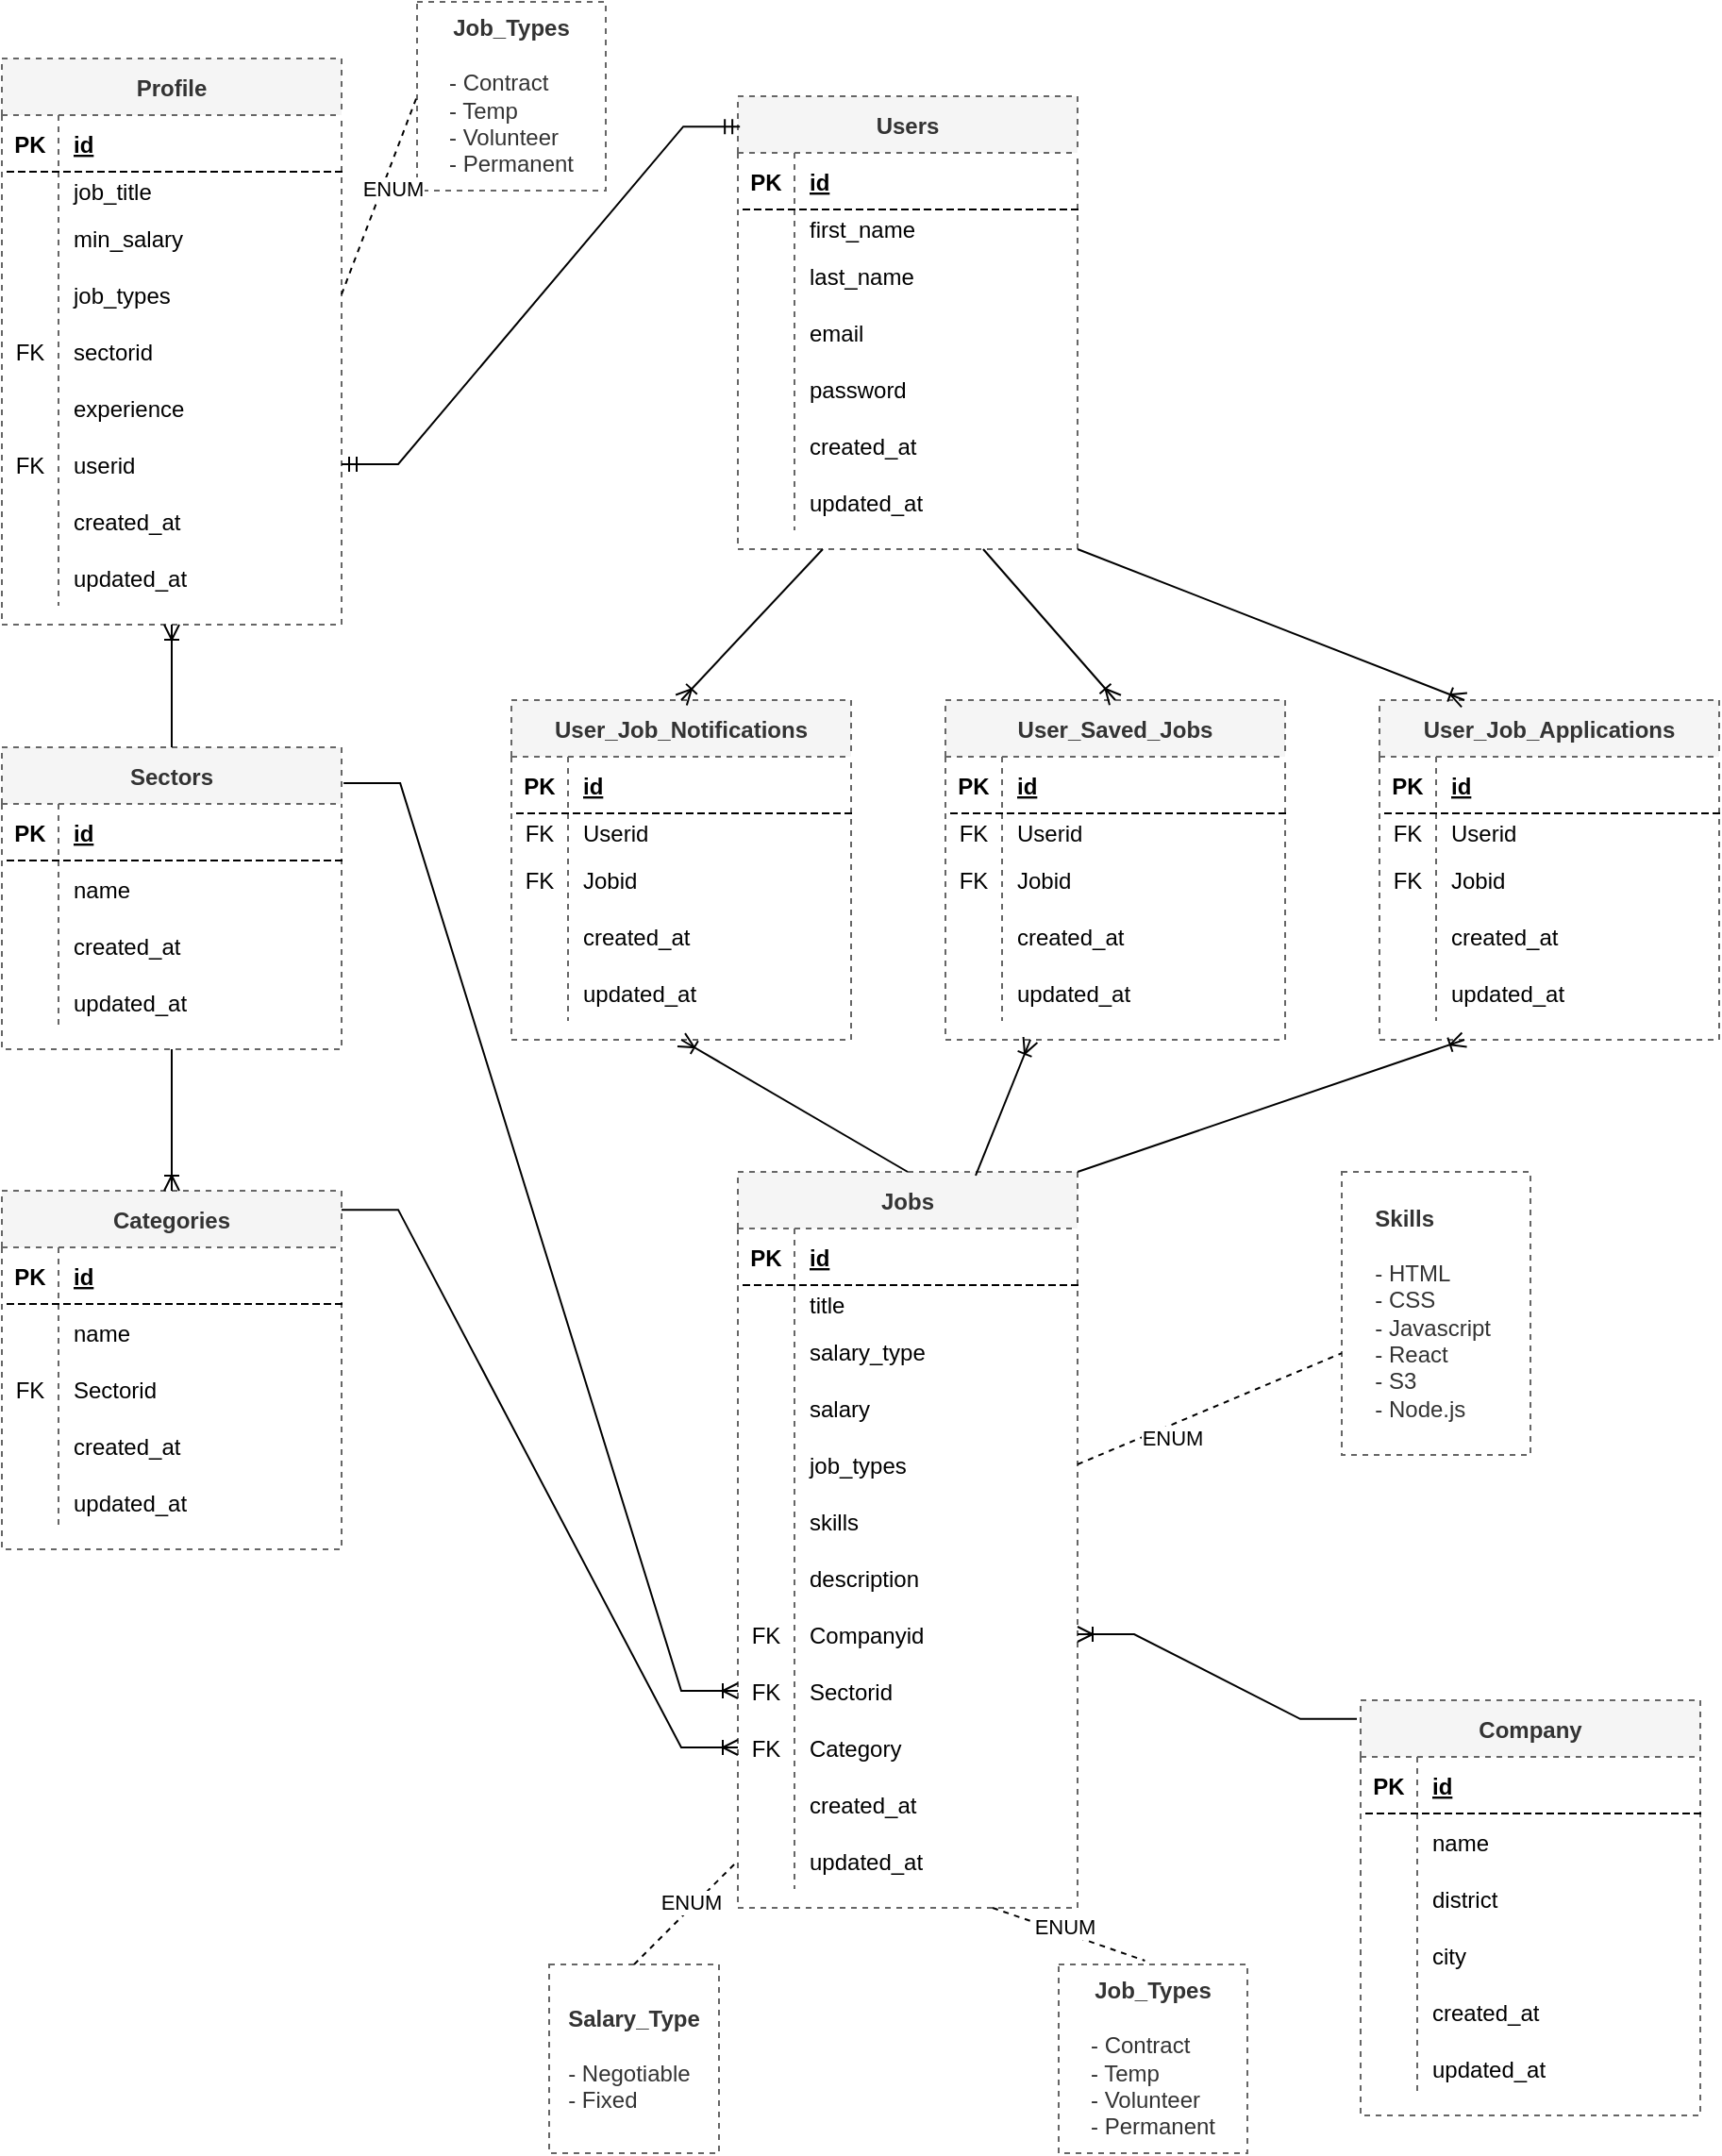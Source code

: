 <mxfile version="20.4.0" type="github" pages="2">
  <diagram id="aYnXyXZ2TVpq7NfhsiGQ" name="Up to Saved Jobs Data Schema">
    <mxGraphModel dx="1426" dy="825" grid="1" gridSize="10" guides="1" tooltips="1" connect="1" arrows="1" fold="1" page="1" pageScale="1" pageWidth="1654" pageHeight="1169" math="0" shadow="0">
      <root>
        <mxCell id="0" />
        <mxCell id="1" parent="0" />
        <mxCell id="mbmb_9lOOKZvG-zG_k5N-19" value="Users" style="shape=table;startSize=30;container=1;collapsible=1;childLayout=tableLayout;fixedRows=1;rowLines=0;fontStyle=1;align=center;resizeLast=1;dashed=1;fillColor=#f5f5f5;strokeColor=#666666;fontColor=#333333;" parent="1" vertex="1">
          <mxGeometry x="440" y="60" width="180" height="240" as="geometry" />
        </mxCell>
        <mxCell id="mbmb_9lOOKZvG-zG_k5N-20" value="" style="shape=tableRow;horizontal=0;startSize=0;swimlaneHead=0;swimlaneBody=0;fillColor=none;collapsible=0;dropTarget=0;points=[[0,0.5],[1,0.5]];portConstraint=eastwest;top=0;left=0;right=0;bottom=1;dashed=1;" parent="mbmb_9lOOKZvG-zG_k5N-19" vertex="1">
          <mxGeometry y="30" width="180" height="30" as="geometry" />
        </mxCell>
        <mxCell id="mbmb_9lOOKZvG-zG_k5N-21" value="PK" style="shape=partialRectangle;connectable=0;fillColor=none;top=0;left=0;bottom=0;right=0;fontStyle=1;overflow=hidden;dashed=1;" parent="mbmb_9lOOKZvG-zG_k5N-20" vertex="1">
          <mxGeometry width="30" height="30" as="geometry">
            <mxRectangle width="30" height="30" as="alternateBounds" />
          </mxGeometry>
        </mxCell>
        <mxCell id="mbmb_9lOOKZvG-zG_k5N-22" value="id" style="shape=partialRectangle;connectable=0;fillColor=none;top=0;left=0;bottom=0;right=0;align=left;spacingLeft=6;fontStyle=5;overflow=hidden;dashed=1;" parent="mbmb_9lOOKZvG-zG_k5N-20" vertex="1">
          <mxGeometry x="30" width="150" height="30" as="geometry">
            <mxRectangle width="150" height="30" as="alternateBounds" />
          </mxGeometry>
        </mxCell>
        <mxCell id="mbmb_9lOOKZvG-zG_k5N-23" value="" style="shape=tableRow;horizontal=0;startSize=0;swimlaneHead=0;swimlaneBody=0;fillColor=none;collapsible=0;dropTarget=0;points=[[0,0.5],[1,0.5]];portConstraint=eastwest;top=0;left=0;right=0;bottom=0;dashed=1;" parent="mbmb_9lOOKZvG-zG_k5N-19" vertex="1">
          <mxGeometry y="60" width="180" height="20" as="geometry" />
        </mxCell>
        <mxCell id="mbmb_9lOOKZvG-zG_k5N-24" value="" style="shape=partialRectangle;connectable=0;fillColor=none;top=0;left=0;bottom=0;right=0;editable=1;overflow=hidden;dashed=1;" parent="mbmb_9lOOKZvG-zG_k5N-23" vertex="1">
          <mxGeometry width="30" height="20" as="geometry">
            <mxRectangle width="30" height="20" as="alternateBounds" />
          </mxGeometry>
        </mxCell>
        <mxCell id="mbmb_9lOOKZvG-zG_k5N-25" value="first_name" style="shape=partialRectangle;connectable=0;fillColor=none;top=0;left=0;bottom=0;right=0;align=left;spacingLeft=6;overflow=hidden;dashed=1;" parent="mbmb_9lOOKZvG-zG_k5N-23" vertex="1">
          <mxGeometry x="30" width="150" height="20" as="geometry">
            <mxRectangle width="150" height="20" as="alternateBounds" />
          </mxGeometry>
        </mxCell>
        <mxCell id="mbmb_9lOOKZvG-zG_k5N-26" value="" style="shape=tableRow;horizontal=0;startSize=0;swimlaneHead=0;swimlaneBody=0;fillColor=none;collapsible=0;dropTarget=0;points=[[0,0.5],[1,0.5]];portConstraint=eastwest;top=0;left=0;right=0;bottom=0;dashed=1;" parent="mbmb_9lOOKZvG-zG_k5N-19" vertex="1">
          <mxGeometry y="80" width="180" height="30" as="geometry" />
        </mxCell>
        <mxCell id="mbmb_9lOOKZvG-zG_k5N-27" value="" style="shape=partialRectangle;connectable=0;fillColor=none;top=0;left=0;bottom=0;right=0;editable=1;overflow=hidden;dashed=1;" parent="mbmb_9lOOKZvG-zG_k5N-26" vertex="1">
          <mxGeometry width="30" height="30" as="geometry">
            <mxRectangle width="30" height="30" as="alternateBounds" />
          </mxGeometry>
        </mxCell>
        <mxCell id="mbmb_9lOOKZvG-zG_k5N-28" value="last_name" style="shape=partialRectangle;connectable=0;fillColor=none;top=0;left=0;bottom=0;right=0;align=left;spacingLeft=6;overflow=hidden;dashed=1;" parent="mbmb_9lOOKZvG-zG_k5N-26" vertex="1">
          <mxGeometry x="30" width="150" height="30" as="geometry">
            <mxRectangle width="150" height="30" as="alternateBounds" />
          </mxGeometry>
        </mxCell>
        <mxCell id="mbmb_9lOOKZvG-zG_k5N-29" value="" style="shape=tableRow;horizontal=0;startSize=0;swimlaneHead=0;swimlaneBody=0;fillColor=none;collapsible=0;dropTarget=0;points=[[0,0.5],[1,0.5]];portConstraint=eastwest;top=0;left=0;right=0;bottom=0;dashed=1;" parent="mbmb_9lOOKZvG-zG_k5N-19" vertex="1">
          <mxGeometry y="110" width="180" height="30" as="geometry" />
        </mxCell>
        <mxCell id="mbmb_9lOOKZvG-zG_k5N-30" value="" style="shape=partialRectangle;connectable=0;fillColor=none;top=0;left=0;bottom=0;right=0;editable=1;overflow=hidden;dashed=1;" parent="mbmb_9lOOKZvG-zG_k5N-29" vertex="1">
          <mxGeometry width="30" height="30" as="geometry">
            <mxRectangle width="30" height="30" as="alternateBounds" />
          </mxGeometry>
        </mxCell>
        <mxCell id="mbmb_9lOOKZvG-zG_k5N-31" value="email" style="shape=partialRectangle;connectable=0;fillColor=none;top=0;left=0;bottom=0;right=0;align=left;spacingLeft=6;overflow=hidden;dashed=1;" parent="mbmb_9lOOKZvG-zG_k5N-29" vertex="1">
          <mxGeometry x="30" width="150" height="30" as="geometry">
            <mxRectangle width="150" height="30" as="alternateBounds" />
          </mxGeometry>
        </mxCell>
        <mxCell id="mbmb_9lOOKZvG-zG_k5N-32" value="" style="shape=tableRow;horizontal=0;startSize=0;swimlaneHead=0;swimlaneBody=0;fillColor=none;collapsible=0;dropTarget=0;points=[[0,0.5],[1,0.5]];portConstraint=eastwest;top=0;left=0;right=0;bottom=0;dashed=1;" parent="mbmb_9lOOKZvG-zG_k5N-19" vertex="1">
          <mxGeometry y="140" width="180" height="30" as="geometry" />
        </mxCell>
        <mxCell id="mbmb_9lOOKZvG-zG_k5N-33" value="" style="shape=partialRectangle;connectable=0;fillColor=none;top=0;left=0;bottom=0;right=0;editable=1;overflow=hidden;dashed=1;" parent="mbmb_9lOOKZvG-zG_k5N-32" vertex="1">
          <mxGeometry width="30" height="30" as="geometry">
            <mxRectangle width="30" height="30" as="alternateBounds" />
          </mxGeometry>
        </mxCell>
        <mxCell id="mbmb_9lOOKZvG-zG_k5N-34" value="password" style="shape=partialRectangle;connectable=0;fillColor=none;top=0;left=0;bottom=0;right=0;align=left;spacingLeft=6;overflow=hidden;dashed=1;" parent="mbmb_9lOOKZvG-zG_k5N-32" vertex="1">
          <mxGeometry x="30" width="150" height="30" as="geometry">
            <mxRectangle width="150" height="30" as="alternateBounds" />
          </mxGeometry>
        </mxCell>
        <mxCell id="mbmb_9lOOKZvG-zG_k5N-87" value="" style="shape=tableRow;horizontal=0;startSize=0;swimlaneHead=0;swimlaneBody=0;fillColor=none;collapsible=0;dropTarget=0;points=[[0,0.5],[1,0.5]];portConstraint=eastwest;top=0;left=0;right=0;bottom=0;dashed=1;" parent="mbmb_9lOOKZvG-zG_k5N-19" vertex="1">
          <mxGeometry y="170" width="180" height="30" as="geometry" />
        </mxCell>
        <mxCell id="mbmb_9lOOKZvG-zG_k5N-88" value="" style="shape=partialRectangle;connectable=0;fillColor=none;top=0;left=0;bottom=0;right=0;editable=1;overflow=hidden;dashed=1;" parent="mbmb_9lOOKZvG-zG_k5N-87" vertex="1">
          <mxGeometry width="30" height="30" as="geometry">
            <mxRectangle width="30" height="30" as="alternateBounds" />
          </mxGeometry>
        </mxCell>
        <mxCell id="mbmb_9lOOKZvG-zG_k5N-89" value="created_at" style="shape=partialRectangle;connectable=0;fillColor=none;top=0;left=0;bottom=0;right=0;align=left;spacingLeft=6;overflow=hidden;dashed=1;" parent="mbmb_9lOOKZvG-zG_k5N-87" vertex="1">
          <mxGeometry x="30" width="150" height="30" as="geometry">
            <mxRectangle width="150" height="30" as="alternateBounds" />
          </mxGeometry>
        </mxCell>
        <mxCell id="mbmb_9lOOKZvG-zG_k5N-93" value="" style="shape=tableRow;horizontal=0;startSize=0;swimlaneHead=0;swimlaneBody=0;fillColor=none;collapsible=0;dropTarget=0;points=[[0,0.5],[1,0.5]];portConstraint=eastwest;top=0;left=0;right=0;bottom=0;dashed=1;" parent="mbmb_9lOOKZvG-zG_k5N-19" vertex="1">
          <mxGeometry y="200" width="180" height="30" as="geometry" />
        </mxCell>
        <mxCell id="mbmb_9lOOKZvG-zG_k5N-94" value="" style="shape=partialRectangle;connectable=0;fillColor=none;top=0;left=0;bottom=0;right=0;editable=1;overflow=hidden;dashed=1;" parent="mbmb_9lOOKZvG-zG_k5N-93" vertex="1">
          <mxGeometry width="30" height="30" as="geometry">
            <mxRectangle width="30" height="30" as="alternateBounds" />
          </mxGeometry>
        </mxCell>
        <mxCell id="mbmb_9lOOKZvG-zG_k5N-95" value="updated_at" style="shape=partialRectangle;connectable=0;fillColor=none;top=0;left=0;bottom=0;right=0;align=left;spacingLeft=6;overflow=hidden;dashed=1;" parent="mbmb_9lOOKZvG-zG_k5N-93" vertex="1">
          <mxGeometry x="30" width="150" height="30" as="geometry">
            <mxRectangle width="150" height="30" as="alternateBounds" />
          </mxGeometry>
        </mxCell>
        <mxCell id="mbmb_9lOOKZvG-zG_k5N-96" value="Profile" style="shape=table;startSize=30;container=1;collapsible=1;childLayout=tableLayout;fixedRows=1;rowLines=0;fontStyle=1;align=center;resizeLast=1;dashed=1;fillColor=#f5f5f5;strokeColor=#666666;fontColor=#333333;" parent="1" vertex="1">
          <mxGeometry x="50" y="40" width="180" height="300" as="geometry" />
        </mxCell>
        <mxCell id="mbmb_9lOOKZvG-zG_k5N-97" value="" style="shape=tableRow;horizontal=0;startSize=0;swimlaneHead=0;swimlaneBody=0;fillColor=none;collapsible=0;dropTarget=0;points=[[0,0.5],[1,0.5]];portConstraint=eastwest;top=0;left=0;right=0;bottom=1;dashed=1;" parent="mbmb_9lOOKZvG-zG_k5N-96" vertex="1">
          <mxGeometry y="30" width="180" height="30" as="geometry" />
        </mxCell>
        <mxCell id="mbmb_9lOOKZvG-zG_k5N-98" value="PK" style="shape=partialRectangle;connectable=0;fillColor=none;top=0;left=0;bottom=0;right=0;fontStyle=1;overflow=hidden;dashed=1;" parent="mbmb_9lOOKZvG-zG_k5N-97" vertex="1">
          <mxGeometry width="30" height="30" as="geometry">
            <mxRectangle width="30" height="30" as="alternateBounds" />
          </mxGeometry>
        </mxCell>
        <mxCell id="mbmb_9lOOKZvG-zG_k5N-99" value="id" style="shape=partialRectangle;connectable=0;fillColor=none;top=0;left=0;bottom=0;right=0;align=left;spacingLeft=6;fontStyle=5;overflow=hidden;dashed=1;" parent="mbmb_9lOOKZvG-zG_k5N-97" vertex="1">
          <mxGeometry x="30" width="150" height="30" as="geometry">
            <mxRectangle width="150" height="30" as="alternateBounds" />
          </mxGeometry>
        </mxCell>
        <mxCell id="mbmb_9lOOKZvG-zG_k5N-100" value="" style="shape=tableRow;horizontal=0;startSize=0;swimlaneHead=0;swimlaneBody=0;fillColor=none;collapsible=0;dropTarget=0;points=[[0,0.5],[1,0.5]];portConstraint=eastwest;top=0;left=0;right=0;bottom=0;dashed=1;" parent="mbmb_9lOOKZvG-zG_k5N-96" vertex="1">
          <mxGeometry y="60" width="180" height="20" as="geometry" />
        </mxCell>
        <mxCell id="mbmb_9lOOKZvG-zG_k5N-101" value="" style="shape=partialRectangle;connectable=0;fillColor=none;top=0;left=0;bottom=0;right=0;editable=1;overflow=hidden;dashed=1;" parent="mbmb_9lOOKZvG-zG_k5N-100" vertex="1">
          <mxGeometry width="30" height="20" as="geometry">
            <mxRectangle width="30" height="20" as="alternateBounds" />
          </mxGeometry>
        </mxCell>
        <mxCell id="mbmb_9lOOKZvG-zG_k5N-102" value="job_title" style="shape=partialRectangle;connectable=0;fillColor=none;top=0;left=0;bottom=0;right=0;align=left;spacingLeft=6;overflow=hidden;dashed=1;" parent="mbmb_9lOOKZvG-zG_k5N-100" vertex="1">
          <mxGeometry x="30" width="150" height="20" as="geometry">
            <mxRectangle width="150" height="20" as="alternateBounds" />
          </mxGeometry>
        </mxCell>
        <mxCell id="mbmb_9lOOKZvG-zG_k5N-103" value="" style="shape=tableRow;horizontal=0;startSize=0;swimlaneHead=0;swimlaneBody=0;fillColor=none;collapsible=0;dropTarget=0;points=[[0,0.5],[1,0.5]];portConstraint=eastwest;top=0;left=0;right=0;bottom=0;dashed=1;" parent="mbmb_9lOOKZvG-zG_k5N-96" vertex="1">
          <mxGeometry y="80" width="180" height="30" as="geometry" />
        </mxCell>
        <mxCell id="mbmb_9lOOKZvG-zG_k5N-104" value="" style="shape=partialRectangle;connectable=0;fillColor=none;top=0;left=0;bottom=0;right=0;editable=1;overflow=hidden;dashed=1;" parent="mbmb_9lOOKZvG-zG_k5N-103" vertex="1">
          <mxGeometry width="30" height="30" as="geometry">
            <mxRectangle width="30" height="30" as="alternateBounds" />
          </mxGeometry>
        </mxCell>
        <mxCell id="mbmb_9lOOKZvG-zG_k5N-105" value="min_salary" style="shape=partialRectangle;connectable=0;fillColor=none;top=0;left=0;bottom=0;right=0;align=left;spacingLeft=6;overflow=hidden;dashed=1;" parent="mbmb_9lOOKZvG-zG_k5N-103" vertex="1">
          <mxGeometry x="30" width="150" height="30" as="geometry">
            <mxRectangle width="150" height="30" as="alternateBounds" />
          </mxGeometry>
        </mxCell>
        <mxCell id="mbmb_9lOOKZvG-zG_k5N-106" value="" style="shape=tableRow;horizontal=0;startSize=0;swimlaneHead=0;swimlaneBody=0;fillColor=none;collapsible=0;dropTarget=0;points=[[0,0.5],[1,0.5]];portConstraint=eastwest;top=0;left=0;right=0;bottom=0;dashed=1;" parent="mbmb_9lOOKZvG-zG_k5N-96" vertex="1">
          <mxGeometry y="110" width="180" height="30" as="geometry" />
        </mxCell>
        <mxCell id="mbmb_9lOOKZvG-zG_k5N-107" value="" style="shape=partialRectangle;connectable=0;fillColor=none;top=0;left=0;bottom=0;right=0;editable=1;overflow=hidden;dashed=1;" parent="mbmb_9lOOKZvG-zG_k5N-106" vertex="1">
          <mxGeometry width="30" height="30" as="geometry">
            <mxRectangle width="30" height="30" as="alternateBounds" />
          </mxGeometry>
        </mxCell>
        <mxCell id="mbmb_9lOOKZvG-zG_k5N-108" value="job_types" style="shape=partialRectangle;connectable=0;fillColor=none;top=0;left=0;bottom=0;right=0;align=left;spacingLeft=6;overflow=hidden;dashed=1;" parent="mbmb_9lOOKZvG-zG_k5N-106" vertex="1">
          <mxGeometry x="30" width="150" height="30" as="geometry">
            <mxRectangle width="150" height="30" as="alternateBounds" />
          </mxGeometry>
        </mxCell>
        <mxCell id="mbmb_9lOOKZvG-zG_k5N-109" value="" style="shape=tableRow;horizontal=0;startSize=0;swimlaneHead=0;swimlaneBody=0;fillColor=none;collapsible=0;dropTarget=0;points=[[0,0.5],[1,0.5]];portConstraint=eastwest;top=0;left=0;right=0;bottom=0;dashed=1;" parent="mbmb_9lOOKZvG-zG_k5N-96" vertex="1">
          <mxGeometry y="140" width="180" height="30" as="geometry" />
        </mxCell>
        <mxCell id="mbmb_9lOOKZvG-zG_k5N-110" value="FK" style="shape=partialRectangle;connectable=0;fillColor=none;top=0;left=0;bottom=0;right=0;editable=1;overflow=hidden;dashed=1;" parent="mbmb_9lOOKZvG-zG_k5N-109" vertex="1">
          <mxGeometry width="30" height="30" as="geometry">
            <mxRectangle width="30" height="30" as="alternateBounds" />
          </mxGeometry>
        </mxCell>
        <mxCell id="mbmb_9lOOKZvG-zG_k5N-111" value="sectorid" style="shape=partialRectangle;connectable=0;fillColor=none;top=0;left=0;bottom=0;right=0;align=left;spacingLeft=6;overflow=hidden;dashed=1;" parent="mbmb_9lOOKZvG-zG_k5N-109" vertex="1">
          <mxGeometry x="30" width="150" height="30" as="geometry">
            <mxRectangle width="150" height="30" as="alternateBounds" />
          </mxGeometry>
        </mxCell>
        <mxCell id="mbmb_9lOOKZvG-zG_k5N-112" value="" style="shape=tableRow;horizontal=0;startSize=0;swimlaneHead=0;swimlaneBody=0;fillColor=none;collapsible=0;dropTarget=0;points=[[0,0.5],[1,0.5]];portConstraint=eastwest;top=0;left=0;right=0;bottom=0;dashed=1;" parent="mbmb_9lOOKZvG-zG_k5N-96" vertex="1">
          <mxGeometry y="170" width="180" height="30" as="geometry" />
        </mxCell>
        <mxCell id="mbmb_9lOOKZvG-zG_k5N-113" value="" style="shape=partialRectangle;connectable=0;fillColor=none;top=0;left=0;bottom=0;right=0;editable=1;overflow=hidden;dashed=1;" parent="mbmb_9lOOKZvG-zG_k5N-112" vertex="1">
          <mxGeometry width="30" height="30" as="geometry">
            <mxRectangle width="30" height="30" as="alternateBounds" />
          </mxGeometry>
        </mxCell>
        <mxCell id="mbmb_9lOOKZvG-zG_k5N-114" value="experience" style="shape=partialRectangle;connectable=0;fillColor=none;top=0;left=0;bottom=0;right=0;align=left;spacingLeft=6;overflow=hidden;dashed=1;" parent="mbmb_9lOOKZvG-zG_k5N-112" vertex="1">
          <mxGeometry x="30" width="150" height="30" as="geometry">
            <mxRectangle width="150" height="30" as="alternateBounds" />
          </mxGeometry>
        </mxCell>
        <mxCell id="mbmb_9lOOKZvG-zG_k5N-115" value="" style="shape=tableRow;horizontal=0;startSize=0;swimlaneHead=0;swimlaneBody=0;fillColor=none;collapsible=0;dropTarget=0;points=[[0,0.5],[1,0.5]];portConstraint=eastwest;top=0;left=0;right=0;bottom=0;dashed=1;" parent="mbmb_9lOOKZvG-zG_k5N-96" vertex="1">
          <mxGeometry y="200" width="180" height="30" as="geometry" />
        </mxCell>
        <mxCell id="mbmb_9lOOKZvG-zG_k5N-116" value="FK" style="shape=partialRectangle;connectable=0;fillColor=none;top=0;left=0;bottom=0;right=0;editable=1;overflow=hidden;dashed=1;" parent="mbmb_9lOOKZvG-zG_k5N-115" vertex="1">
          <mxGeometry width="30" height="30" as="geometry">
            <mxRectangle width="30" height="30" as="alternateBounds" />
          </mxGeometry>
        </mxCell>
        <mxCell id="mbmb_9lOOKZvG-zG_k5N-117" value="userid" style="shape=partialRectangle;connectable=0;fillColor=none;top=0;left=0;bottom=0;right=0;align=left;spacingLeft=6;overflow=hidden;dashed=1;" parent="mbmb_9lOOKZvG-zG_k5N-115" vertex="1">
          <mxGeometry x="30" width="150" height="30" as="geometry">
            <mxRectangle width="150" height="30" as="alternateBounds" />
          </mxGeometry>
        </mxCell>
        <mxCell id="mbmb_9lOOKZvG-zG_k5N-118" value="" style="shape=tableRow;horizontal=0;startSize=0;swimlaneHead=0;swimlaneBody=0;fillColor=none;collapsible=0;dropTarget=0;points=[[0,0.5],[1,0.5]];portConstraint=eastwest;top=0;left=0;right=0;bottom=0;dashed=1;" parent="mbmb_9lOOKZvG-zG_k5N-96" vertex="1">
          <mxGeometry y="230" width="180" height="30" as="geometry" />
        </mxCell>
        <mxCell id="mbmb_9lOOKZvG-zG_k5N-119" value="" style="shape=partialRectangle;connectable=0;fillColor=none;top=0;left=0;bottom=0;right=0;editable=1;overflow=hidden;dashed=1;" parent="mbmb_9lOOKZvG-zG_k5N-118" vertex="1">
          <mxGeometry width="30" height="30" as="geometry">
            <mxRectangle width="30" height="30" as="alternateBounds" />
          </mxGeometry>
        </mxCell>
        <mxCell id="mbmb_9lOOKZvG-zG_k5N-120" value="created_at" style="shape=partialRectangle;connectable=0;fillColor=none;top=0;left=0;bottom=0;right=0;align=left;spacingLeft=6;overflow=hidden;dashed=1;" parent="mbmb_9lOOKZvG-zG_k5N-118" vertex="1">
          <mxGeometry x="30" width="150" height="30" as="geometry">
            <mxRectangle width="150" height="30" as="alternateBounds" />
          </mxGeometry>
        </mxCell>
        <mxCell id="mbmb_9lOOKZvG-zG_k5N-121" value="" style="shape=tableRow;horizontal=0;startSize=0;swimlaneHead=0;swimlaneBody=0;fillColor=none;collapsible=0;dropTarget=0;points=[[0,0.5],[1,0.5]];portConstraint=eastwest;top=0;left=0;right=0;bottom=0;dashed=1;" parent="mbmb_9lOOKZvG-zG_k5N-96" vertex="1">
          <mxGeometry y="260" width="180" height="30" as="geometry" />
        </mxCell>
        <mxCell id="mbmb_9lOOKZvG-zG_k5N-122" value="" style="shape=partialRectangle;connectable=0;fillColor=none;top=0;left=0;bottom=0;right=0;editable=1;overflow=hidden;dashed=1;" parent="mbmb_9lOOKZvG-zG_k5N-121" vertex="1">
          <mxGeometry width="30" height="30" as="geometry">
            <mxRectangle width="30" height="30" as="alternateBounds" />
          </mxGeometry>
        </mxCell>
        <mxCell id="mbmb_9lOOKZvG-zG_k5N-123" value="updated_at" style="shape=partialRectangle;connectable=0;fillColor=none;top=0;left=0;bottom=0;right=0;align=left;spacingLeft=6;overflow=hidden;dashed=1;" parent="mbmb_9lOOKZvG-zG_k5N-121" vertex="1">
          <mxGeometry x="30" width="150" height="30" as="geometry">
            <mxRectangle width="150" height="30" as="alternateBounds" />
          </mxGeometry>
        </mxCell>
        <mxCell id="mbmb_9lOOKZvG-zG_k5N-127" value="Job_Types&lt;br&gt;&lt;br&gt;&lt;div style=&quot;text-align: left;&quot;&gt;&lt;span style=&quot;font-weight: normal;&quot;&gt;- Contract&lt;/span&gt;&lt;/div&gt;&lt;div style=&quot;text-align: left;&quot;&gt;&lt;span style=&quot;font-weight: normal;&quot;&gt;- Temp&lt;/span&gt;&lt;/div&gt;&lt;div style=&quot;text-align: left;&quot;&gt;&lt;span style=&quot;font-weight: normal;&quot;&gt;- Volunteer&lt;/span&gt;&lt;/div&gt;&lt;div style=&quot;text-align: left;&quot;&gt;&lt;span style=&quot;font-weight: normal;&quot;&gt;- Permanent&lt;/span&gt;&lt;/div&gt;" style="whiteSpace=wrap;html=1;fillColor=#FFFFFF;strokeColor=#666666;fontColor=#333333;startSize=30;fontStyle=1;dashed=1;" parent="1" vertex="1">
          <mxGeometry x="270" y="10" width="100" height="100" as="geometry" />
        </mxCell>
        <mxCell id="mbmb_9lOOKZvG-zG_k5N-130" value="" style="edgeStyle=entityRelationEdgeStyle;fontSize=12;html=1;endArrow=ERmandOne;startArrow=ERmandOne;rounded=0;entryX=1;entryY=0.5;entryDx=0;entryDy=0;exitX=0.006;exitY=0.067;exitDx=0;exitDy=0;exitPerimeter=0;" parent="1" source="mbmb_9lOOKZvG-zG_k5N-19" target="mbmb_9lOOKZvG-zG_k5N-115" edge="1">
          <mxGeometry width="100" height="100" relative="1" as="geometry">
            <mxPoint x="260" y="290" as="sourcePoint" />
            <mxPoint x="360" y="190" as="targetPoint" />
          </mxGeometry>
        </mxCell>
        <mxCell id="mbmb_9lOOKZvG-zG_k5N-131" value="Sectors" style="shape=table;startSize=30;container=1;collapsible=1;childLayout=tableLayout;fixedRows=1;rowLines=0;fontStyle=1;align=center;resizeLast=1;dashed=1;fillColor=#f5f5f5;strokeColor=#666666;fontColor=#333333;" parent="1" vertex="1">
          <mxGeometry x="50" y="405" width="180" height="160" as="geometry" />
        </mxCell>
        <mxCell id="mbmb_9lOOKZvG-zG_k5N-132" value="" style="shape=tableRow;horizontal=0;startSize=0;swimlaneHead=0;swimlaneBody=0;fillColor=none;collapsible=0;dropTarget=0;points=[[0,0.5],[1,0.5]];portConstraint=eastwest;top=0;left=0;right=0;bottom=1;dashed=1;" parent="mbmb_9lOOKZvG-zG_k5N-131" vertex="1">
          <mxGeometry y="30" width="180" height="30" as="geometry" />
        </mxCell>
        <mxCell id="mbmb_9lOOKZvG-zG_k5N-133" value="PK" style="shape=partialRectangle;connectable=0;fillColor=none;top=0;left=0;bottom=0;right=0;fontStyle=1;overflow=hidden;dashed=1;" parent="mbmb_9lOOKZvG-zG_k5N-132" vertex="1">
          <mxGeometry width="30" height="30" as="geometry">
            <mxRectangle width="30" height="30" as="alternateBounds" />
          </mxGeometry>
        </mxCell>
        <mxCell id="mbmb_9lOOKZvG-zG_k5N-134" value="id" style="shape=partialRectangle;connectable=0;fillColor=none;top=0;left=0;bottom=0;right=0;align=left;spacingLeft=6;fontStyle=5;overflow=hidden;dashed=1;" parent="mbmb_9lOOKZvG-zG_k5N-132" vertex="1">
          <mxGeometry x="30" width="150" height="30" as="geometry">
            <mxRectangle width="150" height="30" as="alternateBounds" />
          </mxGeometry>
        </mxCell>
        <mxCell id="mbmb_9lOOKZvG-zG_k5N-144" value="" style="shape=tableRow;horizontal=0;startSize=0;swimlaneHead=0;swimlaneBody=0;fillColor=none;collapsible=0;dropTarget=0;points=[[0,0.5],[1,0.5]];portConstraint=eastwest;top=0;left=0;right=0;bottom=0;dashed=1;" parent="mbmb_9lOOKZvG-zG_k5N-131" vertex="1">
          <mxGeometry y="60" width="180" height="30" as="geometry" />
        </mxCell>
        <mxCell id="mbmb_9lOOKZvG-zG_k5N-145" value="" style="shape=partialRectangle;connectable=0;fillColor=none;top=0;left=0;bottom=0;right=0;editable=1;overflow=hidden;dashed=1;" parent="mbmb_9lOOKZvG-zG_k5N-144" vertex="1">
          <mxGeometry width="30" height="30" as="geometry">
            <mxRectangle width="30" height="30" as="alternateBounds" />
          </mxGeometry>
        </mxCell>
        <mxCell id="mbmb_9lOOKZvG-zG_k5N-146" value="name" style="shape=partialRectangle;connectable=0;fillColor=none;top=0;left=0;bottom=0;right=0;align=left;spacingLeft=6;overflow=hidden;dashed=1;" parent="mbmb_9lOOKZvG-zG_k5N-144" vertex="1">
          <mxGeometry x="30" width="150" height="30" as="geometry">
            <mxRectangle width="150" height="30" as="alternateBounds" />
          </mxGeometry>
        </mxCell>
        <mxCell id="mbmb_9lOOKZvG-zG_k5N-147" value="" style="shape=tableRow;horizontal=0;startSize=0;swimlaneHead=0;swimlaneBody=0;fillColor=none;collapsible=0;dropTarget=0;points=[[0,0.5],[1,0.5]];portConstraint=eastwest;top=0;left=0;right=0;bottom=0;dashed=1;" parent="mbmb_9lOOKZvG-zG_k5N-131" vertex="1">
          <mxGeometry y="90" width="180" height="30" as="geometry" />
        </mxCell>
        <mxCell id="mbmb_9lOOKZvG-zG_k5N-148" value="" style="shape=partialRectangle;connectable=0;fillColor=none;top=0;left=0;bottom=0;right=0;editable=1;overflow=hidden;dashed=1;" parent="mbmb_9lOOKZvG-zG_k5N-147" vertex="1">
          <mxGeometry width="30" height="30" as="geometry">
            <mxRectangle width="30" height="30" as="alternateBounds" />
          </mxGeometry>
        </mxCell>
        <mxCell id="mbmb_9lOOKZvG-zG_k5N-149" value="created_at" style="shape=partialRectangle;connectable=0;fillColor=none;top=0;left=0;bottom=0;right=0;align=left;spacingLeft=6;overflow=hidden;dashed=1;" parent="mbmb_9lOOKZvG-zG_k5N-147" vertex="1">
          <mxGeometry x="30" width="150" height="30" as="geometry">
            <mxRectangle width="150" height="30" as="alternateBounds" />
          </mxGeometry>
        </mxCell>
        <mxCell id="mbmb_9lOOKZvG-zG_k5N-150" value="" style="shape=tableRow;horizontal=0;startSize=0;swimlaneHead=0;swimlaneBody=0;fillColor=none;collapsible=0;dropTarget=0;points=[[0,0.5],[1,0.5]];portConstraint=eastwest;top=0;left=0;right=0;bottom=0;dashed=1;" parent="mbmb_9lOOKZvG-zG_k5N-131" vertex="1">
          <mxGeometry y="120" width="180" height="30" as="geometry" />
        </mxCell>
        <mxCell id="mbmb_9lOOKZvG-zG_k5N-151" value="" style="shape=partialRectangle;connectable=0;fillColor=none;top=0;left=0;bottom=0;right=0;editable=1;overflow=hidden;dashed=1;" parent="mbmb_9lOOKZvG-zG_k5N-150" vertex="1">
          <mxGeometry width="30" height="30" as="geometry">
            <mxRectangle width="30" height="30" as="alternateBounds" />
          </mxGeometry>
        </mxCell>
        <mxCell id="mbmb_9lOOKZvG-zG_k5N-152" value="updated_at" style="shape=partialRectangle;connectable=0;fillColor=none;top=0;left=0;bottom=0;right=0;align=left;spacingLeft=6;overflow=hidden;dashed=1;" parent="mbmb_9lOOKZvG-zG_k5N-150" vertex="1">
          <mxGeometry x="30" width="150" height="30" as="geometry">
            <mxRectangle width="150" height="30" as="alternateBounds" />
          </mxGeometry>
        </mxCell>
        <mxCell id="mbmb_9lOOKZvG-zG_k5N-153" value="" style="fontSize=12;html=1;endArrow=ERoneToMany;rounded=0;exitX=0.5;exitY=0;exitDx=0;exitDy=0;entryX=0.5;entryY=1;entryDx=0;entryDy=0;" parent="1" source="mbmb_9lOOKZvG-zG_k5N-131" target="mbmb_9lOOKZvG-zG_k5N-96" edge="1">
          <mxGeometry width="100" height="100" relative="1" as="geometry">
            <mxPoint x="550" y="470" as="sourcePoint" />
            <mxPoint x="650" y="370" as="targetPoint" />
          </mxGeometry>
        </mxCell>
        <mxCell id="qLYafVknRPTx5jA6gYWM-1" value="Jobs" style="shape=table;startSize=30;container=1;collapsible=1;childLayout=tableLayout;fixedRows=1;rowLines=0;fontStyle=1;align=center;resizeLast=1;dashed=1;fillColor=#f5f5f5;strokeColor=#666666;fontColor=#333333;" vertex="1" parent="1">
          <mxGeometry x="440" y="630" width="180" height="390" as="geometry" />
        </mxCell>
        <mxCell id="qLYafVknRPTx5jA6gYWM-2" value="" style="shape=tableRow;horizontal=0;startSize=0;swimlaneHead=0;swimlaneBody=0;fillColor=none;collapsible=0;dropTarget=0;points=[[0,0.5],[1,0.5]];portConstraint=eastwest;top=0;left=0;right=0;bottom=1;dashed=1;" vertex="1" parent="qLYafVknRPTx5jA6gYWM-1">
          <mxGeometry y="30" width="180" height="30" as="geometry" />
        </mxCell>
        <mxCell id="qLYafVknRPTx5jA6gYWM-3" value="PK" style="shape=partialRectangle;connectable=0;fillColor=none;top=0;left=0;bottom=0;right=0;fontStyle=1;overflow=hidden;dashed=1;" vertex="1" parent="qLYafVknRPTx5jA6gYWM-2">
          <mxGeometry width="30" height="30" as="geometry">
            <mxRectangle width="30" height="30" as="alternateBounds" />
          </mxGeometry>
        </mxCell>
        <mxCell id="qLYafVknRPTx5jA6gYWM-4" value="id" style="shape=partialRectangle;connectable=0;fillColor=none;top=0;left=0;bottom=0;right=0;align=left;spacingLeft=6;fontStyle=5;overflow=hidden;dashed=1;" vertex="1" parent="qLYafVknRPTx5jA6gYWM-2">
          <mxGeometry x="30" width="150" height="30" as="geometry">
            <mxRectangle width="150" height="30" as="alternateBounds" />
          </mxGeometry>
        </mxCell>
        <mxCell id="qLYafVknRPTx5jA6gYWM-5" value="" style="shape=tableRow;horizontal=0;startSize=0;swimlaneHead=0;swimlaneBody=0;fillColor=none;collapsible=0;dropTarget=0;points=[[0,0.5],[1,0.5]];portConstraint=eastwest;top=0;left=0;right=0;bottom=0;dashed=1;" vertex="1" parent="qLYafVknRPTx5jA6gYWM-1">
          <mxGeometry y="60" width="180" height="20" as="geometry" />
        </mxCell>
        <mxCell id="qLYafVknRPTx5jA6gYWM-6" value="" style="shape=partialRectangle;connectable=0;fillColor=none;top=0;left=0;bottom=0;right=0;editable=1;overflow=hidden;dashed=1;" vertex="1" parent="qLYafVknRPTx5jA6gYWM-5">
          <mxGeometry width="30" height="20" as="geometry">
            <mxRectangle width="30" height="20" as="alternateBounds" />
          </mxGeometry>
        </mxCell>
        <mxCell id="qLYafVknRPTx5jA6gYWM-7" value="title" style="shape=partialRectangle;connectable=0;fillColor=none;top=0;left=0;bottom=0;right=0;align=left;spacingLeft=6;overflow=hidden;dashed=1;" vertex="1" parent="qLYafVknRPTx5jA6gYWM-5">
          <mxGeometry x="30" width="150" height="20" as="geometry">
            <mxRectangle width="150" height="20" as="alternateBounds" />
          </mxGeometry>
        </mxCell>
        <mxCell id="qLYafVknRPTx5jA6gYWM-8" value="" style="shape=tableRow;horizontal=0;startSize=0;swimlaneHead=0;swimlaneBody=0;fillColor=none;collapsible=0;dropTarget=0;points=[[0,0.5],[1,0.5]];portConstraint=eastwest;top=0;left=0;right=0;bottom=0;dashed=1;" vertex="1" parent="qLYafVknRPTx5jA6gYWM-1">
          <mxGeometry y="80" width="180" height="30" as="geometry" />
        </mxCell>
        <mxCell id="qLYafVknRPTx5jA6gYWM-9" value="" style="shape=partialRectangle;connectable=0;fillColor=none;top=0;left=0;bottom=0;right=0;editable=1;overflow=hidden;dashed=1;" vertex="1" parent="qLYafVknRPTx5jA6gYWM-8">
          <mxGeometry width="30" height="30" as="geometry">
            <mxRectangle width="30" height="30" as="alternateBounds" />
          </mxGeometry>
        </mxCell>
        <mxCell id="qLYafVknRPTx5jA6gYWM-10" value="salary_type" style="shape=partialRectangle;connectable=0;fillColor=none;top=0;left=0;bottom=0;right=0;align=left;spacingLeft=6;overflow=hidden;dashed=1;" vertex="1" parent="qLYafVknRPTx5jA6gYWM-8">
          <mxGeometry x="30" width="150" height="30" as="geometry">
            <mxRectangle width="150" height="30" as="alternateBounds" />
          </mxGeometry>
        </mxCell>
        <mxCell id="qLYafVknRPTx5jA6gYWM-29" value="" style="shape=tableRow;horizontal=0;startSize=0;swimlaneHead=0;swimlaneBody=0;fillColor=none;collapsible=0;dropTarget=0;points=[[0,0.5],[1,0.5]];portConstraint=eastwest;top=0;left=0;right=0;bottom=0;" vertex="1" parent="qLYafVknRPTx5jA6gYWM-1">
          <mxGeometry y="110" width="180" height="30" as="geometry" />
        </mxCell>
        <mxCell id="qLYafVknRPTx5jA6gYWM-30" value="" style="shape=partialRectangle;connectable=0;fillColor=none;top=0;left=0;bottom=0;right=0;editable=1;overflow=hidden;" vertex="1" parent="qLYafVknRPTx5jA6gYWM-29">
          <mxGeometry width="30" height="30" as="geometry">
            <mxRectangle width="30" height="30" as="alternateBounds" />
          </mxGeometry>
        </mxCell>
        <mxCell id="qLYafVknRPTx5jA6gYWM-31" value="salary" style="shape=partialRectangle;connectable=0;fillColor=none;top=0;left=0;bottom=0;right=0;align=left;spacingLeft=6;overflow=hidden;" vertex="1" parent="qLYafVknRPTx5jA6gYWM-29">
          <mxGeometry x="30" width="150" height="30" as="geometry">
            <mxRectangle width="150" height="30" as="alternateBounds" />
          </mxGeometry>
        </mxCell>
        <mxCell id="qLYafVknRPTx5jA6gYWM-11" value="" style="shape=tableRow;horizontal=0;startSize=0;swimlaneHead=0;swimlaneBody=0;fillColor=none;collapsible=0;dropTarget=0;points=[[0,0.5],[1,0.5]];portConstraint=eastwest;top=0;left=0;right=0;bottom=0;dashed=1;" vertex="1" parent="qLYafVknRPTx5jA6gYWM-1">
          <mxGeometry y="140" width="180" height="30" as="geometry" />
        </mxCell>
        <mxCell id="qLYafVknRPTx5jA6gYWM-12" value="" style="shape=partialRectangle;connectable=0;fillColor=none;top=0;left=0;bottom=0;right=0;editable=1;overflow=hidden;dashed=1;" vertex="1" parent="qLYafVknRPTx5jA6gYWM-11">
          <mxGeometry width="30" height="30" as="geometry">
            <mxRectangle width="30" height="30" as="alternateBounds" />
          </mxGeometry>
        </mxCell>
        <mxCell id="qLYafVknRPTx5jA6gYWM-13" value="job_types" style="shape=partialRectangle;connectable=0;fillColor=none;top=0;left=0;bottom=0;right=0;align=left;spacingLeft=6;overflow=hidden;dashed=1;" vertex="1" parent="qLYafVknRPTx5jA6gYWM-11">
          <mxGeometry x="30" width="150" height="30" as="geometry">
            <mxRectangle width="150" height="30" as="alternateBounds" />
          </mxGeometry>
        </mxCell>
        <mxCell id="qLYafVknRPTx5jA6gYWM-36" value="" style="shape=tableRow;horizontal=0;startSize=0;swimlaneHead=0;swimlaneBody=0;fillColor=none;collapsible=0;dropTarget=0;points=[[0,0.5],[1,0.5]];portConstraint=eastwest;top=0;left=0;right=0;bottom=0;" vertex="1" parent="qLYafVknRPTx5jA6gYWM-1">
          <mxGeometry y="170" width="180" height="30" as="geometry" />
        </mxCell>
        <mxCell id="qLYafVknRPTx5jA6gYWM-37" value="" style="shape=partialRectangle;connectable=0;fillColor=none;top=0;left=0;bottom=0;right=0;editable=1;overflow=hidden;" vertex="1" parent="qLYafVknRPTx5jA6gYWM-36">
          <mxGeometry width="30" height="30" as="geometry">
            <mxRectangle width="30" height="30" as="alternateBounds" />
          </mxGeometry>
        </mxCell>
        <mxCell id="qLYafVknRPTx5jA6gYWM-38" value="skills" style="shape=partialRectangle;connectable=0;fillColor=none;top=0;left=0;bottom=0;right=0;align=left;spacingLeft=6;overflow=hidden;" vertex="1" parent="qLYafVknRPTx5jA6gYWM-36">
          <mxGeometry x="30" width="150" height="30" as="geometry">
            <mxRectangle width="150" height="30" as="alternateBounds" />
          </mxGeometry>
        </mxCell>
        <mxCell id="qLYafVknRPTx5jA6gYWM-39" value="" style="shape=tableRow;horizontal=0;startSize=0;swimlaneHead=0;swimlaneBody=0;fillColor=none;collapsible=0;dropTarget=0;points=[[0,0.5],[1,0.5]];portConstraint=eastwest;top=0;left=0;right=0;bottom=0;" vertex="1" parent="qLYafVknRPTx5jA6gYWM-1">
          <mxGeometry y="200" width="180" height="30" as="geometry" />
        </mxCell>
        <mxCell id="qLYafVknRPTx5jA6gYWM-40" value="" style="shape=partialRectangle;connectable=0;fillColor=none;top=0;left=0;bottom=0;right=0;editable=1;overflow=hidden;" vertex="1" parent="qLYafVknRPTx5jA6gYWM-39">
          <mxGeometry width="30" height="30" as="geometry">
            <mxRectangle width="30" height="30" as="alternateBounds" />
          </mxGeometry>
        </mxCell>
        <mxCell id="qLYafVknRPTx5jA6gYWM-41" value="description" style="shape=partialRectangle;connectable=0;fillColor=none;top=0;left=0;bottom=0;right=0;align=left;spacingLeft=6;overflow=hidden;" vertex="1" parent="qLYafVknRPTx5jA6gYWM-39">
          <mxGeometry x="30" width="150" height="30" as="geometry">
            <mxRectangle width="150" height="30" as="alternateBounds" />
          </mxGeometry>
        </mxCell>
        <mxCell id="qLYafVknRPTx5jA6gYWM-14" value="" style="shape=tableRow;horizontal=0;startSize=0;swimlaneHead=0;swimlaneBody=0;fillColor=none;collapsible=0;dropTarget=0;points=[[0,0.5],[1,0.5]];portConstraint=eastwest;top=0;left=0;right=0;bottom=0;dashed=1;" vertex="1" parent="qLYafVknRPTx5jA6gYWM-1">
          <mxGeometry y="230" width="180" height="30" as="geometry" />
        </mxCell>
        <mxCell id="qLYafVknRPTx5jA6gYWM-15" value="FK" style="shape=partialRectangle;connectable=0;fillColor=none;top=0;left=0;bottom=0;right=0;editable=1;overflow=hidden;dashed=1;" vertex="1" parent="qLYafVknRPTx5jA6gYWM-14">
          <mxGeometry width="30" height="30" as="geometry">
            <mxRectangle width="30" height="30" as="alternateBounds" />
          </mxGeometry>
        </mxCell>
        <mxCell id="qLYafVknRPTx5jA6gYWM-16" value="Companyid" style="shape=partialRectangle;connectable=0;fillColor=none;top=0;left=0;bottom=0;right=0;align=left;spacingLeft=6;overflow=hidden;dashed=1;" vertex="1" parent="qLYafVknRPTx5jA6gYWM-14">
          <mxGeometry x="30" width="150" height="30" as="geometry">
            <mxRectangle width="150" height="30" as="alternateBounds" />
          </mxGeometry>
        </mxCell>
        <mxCell id="qLYafVknRPTx5jA6gYWM-17" value="" style="shape=tableRow;horizontal=0;startSize=0;swimlaneHead=0;swimlaneBody=0;fillColor=none;collapsible=0;dropTarget=0;points=[[0,0.5],[1,0.5]];portConstraint=eastwest;top=0;left=0;right=0;bottom=0;dashed=1;" vertex="1" parent="qLYafVknRPTx5jA6gYWM-1">
          <mxGeometry y="260" width="180" height="30" as="geometry" />
        </mxCell>
        <mxCell id="qLYafVknRPTx5jA6gYWM-18" value="FK" style="shape=partialRectangle;connectable=0;fillColor=none;top=0;left=0;bottom=0;right=0;editable=1;overflow=hidden;dashed=1;" vertex="1" parent="qLYafVknRPTx5jA6gYWM-17">
          <mxGeometry width="30" height="30" as="geometry">
            <mxRectangle width="30" height="30" as="alternateBounds" />
          </mxGeometry>
        </mxCell>
        <mxCell id="qLYafVknRPTx5jA6gYWM-19" value="Sectorid" style="shape=partialRectangle;connectable=0;fillColor=none;top=0;left=0;bottom=0;right=0;align=left;spacingLeft=6;overflow=hidden;dashed=1;" vertex="1" parent="qLYafVknRPTx5jA6gYWM-17">
          <mxGeometry x="30" width="150" height="30" as="geometry">
            <mxRectangle width="150" height="30" as="alternateBounds" />
          </mxGeometry>
        </mxCell>
        <mxCell id="qLYafVknRPTx5jA6gYWM-20" value="" style="shape=tableRow;horizontal=0;startSize=0;swimlaneHead=0;swimlaneBody=0;fillColor=none;collapsible=0;dropTarget=0;points=[[0,0.5],[1,0.5]];portConstraint=eastwest;top=0;left=0;right=0;bottom=0;dashed=1;" vertex="1" parent="qLYafVknRPTx5jA6gYWM-1">
          <mxGeometry y="290" width="180" height="30" as="geometry" />
        </mxCell>
        <mxCell id="qLYafVknRPTx5jA6gYWM-21" value="FK" style="shape=partialRectangle;connectable=0;fillColor=none;top=0;left=0;bottom=0;right=0;editable=1;overflow=hidden;dashed=1;" vertex="1" parent="qLYafVknRPTx5jA6gYWM-20">
          <mxGeometry width="30" height="30" as="geometry">
            <mxRectangle width="30" height="30" as="alternateBounds" />
          </mxGeometry>
        </mxCell>
        <mxCell id="qLYafVknRPTx5jA6gYWM-22" value="Category" style="shape=partialRectangle;connectable=0;fillColor=none;top=0;left=0;bottom=0;right=0;align=left;spacingLeft=6;overflow=hidden;dashed=1;" vertex="1" parent="qLYafVknRPTx5jA6gYWM-20">
          <mxGeometry x="30" width="150" height="30" as="geometry">
            <mxRectangle width="150" height="30" as="alternateBounds" />
          </mxGeometry>
        </mxCell>
        <mxCell id="qLYafVknRPTx5jA6gYWM-23" value="" style="shape=tableRow;horizontal=0;startSize=0;swimlaneHead=0;swimlaneBody=0;fillColor=none;collapsible=0;dropTarget=0;points=[[0,0.5],[1,0.5]];portConstraint=eastwest;top=0;left=0;right=0;bottom=0;dashed=1;" vertex="1" parent="qLYafVknRPTx5jA6gYWM-1">
          <mxGeometry y="320" width="180" height="30" as="geometry" />
        </mxCell>
        <mxCell id="qLYafVknRPTx5jA6gYWM-24" value="" style="shape=partialRectangle;connectable=0;fillColor=none;top=0;left=0;bottom=0;right=0;editable=1;overflow=hidden;dashed=1;" vertex="1" parent="qLYafVknRPTx5jA6gYWM-23">
          <mxGeometry width="30" height="30" as="geometry">
            <mxRectangle width="30" height="30" as="alternateBounds" />
          </mxGeometry>
        </mxCell>
        <mxCell id="qLYafVknRPTx5jA6gYWM-25" value="created_at" style="shape=partialRectangle;connectable=0;fillColor=none;top=0;left=0;bottom=0;right=0;align=left;spacingLeft=6;overflow=hidden;dashed=1;" vertex="1" parent="qLYafVknRPTx5jA6gYWM-23">
          <mxGeometry x="30" width="150" height="30" as="geometry">
            <mxRectangle width="150" height="30" as="alternateBounds" />
          </mxGeometry>
        </mxCell>
        <mxCell id="qLYafVknRPTx5jA6gYWM-26" value="" style="shape=tableRow;horizontal=0;startSize=0;swimlaneHead=0;swimlaneBody=0;fillColor=none;collapsible=0;dropTarget=0;points=[[0,0.5],[1,0.5]];portConstraint=eastwest;top=0;left=0;right=0;bottom=0;dashed=1;" vertex="1" parent="qLYafVknRPTx5jA6gYWM-1">
          <mxGeometry y="350" width="180" height="30" as="geometry" />
        </mxCell>
        <mxCell id="qLYafVknRPTx5jA6gYWM-27" value="" style="shape=partialRectangle;connectable=0;fillColor=none;top=0;left=0;bottom=0;right=0;editable=1;overflow=hidden;dashed=1;" vertex="1" parent="qLYafVknRPTx5jA6gYWM-26">
          <mxGeometry width="30" height="30" as="geometry">
            <mxRectangle width="30" height="30" as="alternateBounds" />
          </mxGeometry>
        </mxCell>
        <mxCell id="qLYafVknRPTx5jA6gYWM-28" value="updated_at" style="shape=partialRectangle;connectable=0;fillColor=none;top=0;left=0;bottom=0;right=0;align=left;spacingLeft=6;overflow=hidden;dashed=1;" vertex="1" parent="qLYafVknRPTx5jA6gYWM-26">
          <mxGeometry x="30" width="150" height="30" as="geometry">
            <mxRectangle width="150" height="30" as="alternateBounds" />
          </mxGeometry>
        </mxCell>
        <mxCell id="qLYafVknRPTx5jA6gYWM-42" value="Job_Types&lt;br&gt;&lt;br&gt;&lt;div style=&quot;text-align: left;&quot;&gt;&lt;span style=&quot;font-weight: normal;&quot;&gt;- Contract&lt;/span&gt;&lt;/div&gt;&lt;span style=&quot;font-weight: normal;&quot;&gt;&lt;div style=&quot;text-align: left;&quot;&gt;- Temp&lt;/div&gt;&lt;div style=&quot;text-align: left;&quot;&gt;- Volunteer&lt;/div&gt;&lt;div style=&quot;text-align: left;&quot;&gt;- Permanent&lt;/div&gt;&lt;/span&gt;" style="whiteSpace=wrap;html=1;fillColor=#FFFFFF;strokeColor=#666666;fontColor=#333333;startSize=30;fontStyle=1;dashed=1;align=center;" vertex="1" parent="1">
          <mxGeometry x="610" y="1050" width="100" height="100" as="geometry" />
        </mxCell>
        <mxCell id="qLYafVknRPTx5jA6gYWM-44" value="Salary_Type&lt;br&gt;&lt;br&gt;&lt;div style=&quot;text-align: left;&quot;&gt;&lt;span style=&quot;font-weight: normal;&quot;&gt;- Negotiable&lt;/span&gt;&lt;/div&gt;&lt;div style=&quot;text-align: left;&quot;&gt;&lt;span style=&quot;font-weight: normal;&quot;&gt;- Fixed&amp;nbsp;&lt;/span&gt;&lt;/div&gt;" style="whiteSpace=wrap;html=1;fillColor=#FFFFFF;strokeColor=#666666;fontColor=#333333;startSize=30;fontStyle=1;dashed=1;" vertex="1" parent="1">
          <mxGeometry x="340" y="1050" width="90" height="100" as="geometry" />
        </mxCell>
        <mxCell id="qLYafVknRPTx5jA6gYWM-45" value="&lt;div style=&quot;text-align: left;&quot;&gt;Skills&lt;/div&gt;&lt;div style=&quot;text-align: left;&quot;&gt;&lt;br&gt;&lt;/div&gt;&lt;span style=&quot;font-weight: normal;&quot;&gt;&lt;div style=&quot;text-align: left;&quot;&gt;- HTML&lt;/div&gt;&lt;div style=&quot;text-align: left;&quot;&gt;- CSS&amp;nbsp;&lt;/div&gt;&lt;div style=&quot;text-align: left;&quot;&gt;- Javascript&amp;nbsp;&lt;/div&gt;&lt;div style=&quot;text-align: left;&quot;&gt;- React&amp;nbsp;&lt;/div&gt;&lt;div style=&quot;text-align: left;&quot;&gt;- S3&amp;nbsp;&lt;/div&gt;&lt;div style=&quot;text-align: left;&quot;&gt;- Node.js&amp;nbsp;&lt;/div&gt;&lt;/span&gt;" style="whiteSpace=wrap;html=1;fillColor=#FFFFFF;strokeColor=#666666;fontColor=#333333;startSize=30;fontStyle=1;dashed=1;" vertex="1" parent="1">
          <mxGeometry x="760" y="630" width="100" height="150" as="geometry" />
        </mxCell>
        <mxCell id="qLYafVknRPTx5jA6gYWM-46" style="rounded=0;orthogonalLoop=1;jettySize=auto;html=1;exitX=1;exitY=0.5;exitDx=0;exitDy=0;endArrow=none;endFill=0;dashed=1;" edge="1" parent="1" source="qLYafVknRPTx5jA6gYWM-11" target="qLYafVknRPTx5jA6gYWM-45">
          <mxGeometry relative="1" as="geometry" />
        </mxCell>
        <mxCell id="qLYafVknRPTx5jA6gYWM-53" value="ENUM" style="edgeLabel;html=1;align=center;verticalAlign=middle;resizable=0;points=[];" vertex="1" connectable="0" parent="qLYafVknRPTx5jA6gYWM-46">
          <mxGeometry x="-0.514" y="2" relative="1" as="geometry">
            <mxPoint x="16" y="2" as="offset" />
          </mxGeometry>
        </mxCell>
        <mxCell id="qLYafVknRPTx5jA6gYWM-47" style="rounded=0;orthogonalLoop=1;jettySize=auto;html=1;exitX=0.75;exitY=1;exitDx=0;exitDy=0;endArrow=none;endFill=0;entryX=0.457;entryY=-0.02;entryDx=0;entryDy=0;entryPerimeter=0;dashed=1;" edge="1" parent="1" source="qLYafVknRPTx5jA6gYWM-1" target="qLYafVknRPTx5jA6gYWM-42">
          <mxGeometry relative="1" as="geometry">
            <mxPoint x="1100" y="660" as="sourcePoint" />
            <mxPoint x="1170" y="660" as="targetPoint" />
          </mxGeometry>
        </mxCell>
        <mxCell id="qLYafVknRPTx5jA6gYWM-50" value="ENUM" style="edgeLabel;html=1;align=center;verticalAlign=middle;resizable=0;points=[];" vertex="1" connectable="0" parent="qLYafVknRPTx5jA6gYWM-47">
          <mxGeometry x="-0.101" y="3" relative="1" as="geometry">
            <mxPoint as="offset" />
          </mxGeometry>
        </mxCell>
        <mxCell id="qLYafVknRPTx5jA6gYWM-48" style="rounded=0;orthogonalLoop=1;jettySize=auto;html=1;exitX=0.5;exitY=0;exitDx=0;exitDy=0;endArrow=none;endFill=0;entryX=0;entryY=0.5;entryDx=0;entryDy=0;dashed=1;" edge="1" parent="1" source="qLYafVknRPTx5jA6gYWM-44" target="qLYafVknRPTx5jA6gYWM-26">
          <mxGeometry relative="1" as="geometry">
            <mxPoint x="970" y="670" as="sourcePoint" />
            <mxPoint x="1040" y="670" as="targetPoint" />
          </mxGeometry>
        </mxCell>
        <mxCell id="qLYafVknRPTx5jA6gYWM-49" value="ENUM" style="edgeLabel;html=1;align=center;verticalAlign=middle;resizable=0;points=[];" vertex="1" connectable="0" parent="qLYafVknRPTx5jA6gYWM-48">
          <mxGeometry x="0.15" y="2" relative="1" as="geometry">
            <mxPoint as="offset" />
          </mxGeometry>
        </mxCell>
        <mxCell id="qLYafVknRPTx5jA6gYWM-51" style="edgeStyle=none;rounded=0;orthogonalLoop=1;jettySize=auto;html=1;exitX=1;exitY=0.5;exitDx=0;exitDy=0;entryX=0;entryY=0.5;entryDx=0;entryDy=0;dashed=1;endArrow=none;endFill=0;" edge="1" parent="1" source="mbmb_9lOOKZvG-zG_k5N-106" target="mbmb_9lOOKZvG-zG_k5N-127">
          <mxGeometry relative="1" as="geometry" />
        </mxCell>
        <mxCell id="qLYafVknRPTx5jA6gYWM-52" value="ENUM" style="edgeLabel;html=1;align=center;verticalAlign=middle;resizable=0;points=[];" vertex="1" connectable="0" parent="qLYafVknRPTx5jA6gYWM-51">
          <mxGeometry x="-0.273" y="-1" relative="1" as="geometry">
            <mxPoint x="11" y="-18" as="offset" />
          </mxGeometry>
        </mxCell>
        <mxCell id="qLYafVknRPTx5jA6gYWM-54" value="" style="edgeStyle=entityRelationEdgeStyle;fontSize=12;html=1;endArrow=ERoneToMany;rounded=0;exitX=1.006;exitY=0.119;exitDx=0;exitDy=0;exitPerimeter=0;entryX=0;entryY=0.5;entryDx=0;entryDy=0;" edge="1" parent="1" source="mbmb_9lOOKZvG-zG_k5N-131" target="qLYafVknRPTx5jA6gYWM-17">
          <mxGeometry width="100" height="100" relative="1" as="geometry">
            <mxPoint x="810" y="470" as="sourcePoint" />
            <mxPoint x="910" y="370" as="targetPoint" />
          </mxGeometry>
        </mxCell>
        <mxCell id="qLYafVknRPTx5jA6gYWM-55" value="" style="edgeStyle=entityRelationEdgeStyle;fontSize=12;html=1;endArrow=ERoneToMany;rounded=0;entryX=0;entryY=0.5;entryDx=0;entryDy=0;exitX=1;exitY=0.053;exitDx=0;exitDy=0;exitPerimeter=0;" edge="1" parent="1" source="qLYafVknRPTx5jA6gYWM-56" target="qLYafVknRPTx5jA6gYWM-20">
          <mxGeometry width="100" height="100" relative="1" as="geometry">
            <mxPoint x="880" y="540" as="sourcePoint" />
            <mxPoint x="868.92" y="615.96" as="targetPoint" />
          </mxGeometry>
        </mxCell>
        <mxCell id="qLYafVknRPTx5jA6gYWM-56" value="Categories" style="shape=table;startSize=30;container=1;collapsible=1;childLayout=tableLayout;fixedRows=1;rowLines=0;fontStyle=1;align=center;resizeLast=1;dashed=1;fillColor=#f5f5f5;strokeColor=#666666;fontColor=#333333;" vertex="1" parent="1">
          <mxGeometry x="50" y="640" width="180" height="190" as="geometry" />
        </mxCell>
        <mxCell id="qLYafVknRPTx5jA6gYWM-57" value="" style="shape=tableRow;horizontal=0;startSize=0;swimlaneHead=0;swimlaneBody=0;fillColor=none;collapsible=0;dropTarget=0;points=[[0,0.5],[1,0.5]];portConstraint=eastwest;top=0;left=0;right=0;bottom=1;dashed=1;" vertex="1" parent="qLYafVknRPTx5jA6gYWM-56">
          <mxGeometry y="30" width="180" height="30" as="geometry" />
        </mxCell>
        <mxCell id="qLYafVknRPTx5jA6gYWM-58" value="PK" style="shape=partialRectangle;connectable=0;fillColor=none;top=0;left=0;bottom=0;right=0;fontStyle=1;overflow=hidden;dashed=1;" vertex="1" parent="qLYafVknRPTx5jA6gYWM-57">
          <mxGeometry width="30" height="30" as="geometry">
            <mxRectangle width="30" height="30" as="alternateBounds" />
          </mxGeometry>
        </mxCell>
        <mxCell id="qLYafVknRPTx5jA6gYWM-59" value="id" style="shape=partialRectangle;connectable=0;fillColor=none;top=0;left=0;bottom=0;right=0;align=left;spacingLeft=6;fontStyle=5;overflow=hidden;dashed=1;" vertex="1" parent="qLYafVknRPTx5jA6gYWM-57">
          <mxGeometry x="30" width="150" height="30" as="geometry">
            <mxRectangle width="150" height="30" as="alternateBounds" />
          </mxGeometry>
        </mxCell>
        <mxCell id="qLYafVknRPTx5jA6gYWM-60" value="" style="shape=tableRow;horizontal=0;startSize=0;swimlaneHead=0;swimlaneBody=0;fillColor=none;collapsible=0;dropTarget=0;points=[[0,0.5],[1,0.5]];portConstraint=eastwest;top=0;left=0;right=0;bottom=0;dashed=1;" vertex="1" parent="qLYafVknRPTx5jA6gYWM-56">
          <mxGeometry y="60" width="180" height="30" as="geometry" />
        </mxCell>
        <mxCell id="qLYafVknRPTx5jA6gYWM-61" value="" style="shape=partialRectangle;connectable=0;fillColor=none;top=0;left=0;bottom=0;right=0;editable=1;overflow=hidden;dashed=1;" vertex="1" parent="qLYafVknRPTx5jA6gYWM-60">
          <mxGeometry width="30" height="30" as="geometry">
            <mxRectangle width="30" height="30" as="alternateBounds" />
          </mxGeometry>
        </mxCell>
        <mxCell id="qLYafVknRPTx5jA6gYWM-62" value="name" style="shape=partialRectangle;connectable=0;fillColor=none;top=0;left=0;bottom=0;right=0;align=left;spacingLeft=6;overflow=hidden;dashed=1;" vertex="1" parent="qLYafVknRPTx5jA6gYWM-60">
          <mxGeometry x="30" width="150" height="30" as="geometry">
            <mxRectangle width="150" height="30" as="alternateBounds" />
          </mxGeometry>
        </mxCell>
        <mxCell id="qLYafVknRPTx5jA6gYWM-69" value="" style="shape=tableRow;horizontal=0;startSize=0;swimlaneHead=0;swimlaneBody=0;fillColor=none;collapsible=0;dropTarget=0;points=[[0,0.5],[1,0.5]];portConstraint=eastwest;top=0;left=0;right=0;bottom=0;" vertex="1" parent="qLYafVknRPTx5jA6gYWM-56">
          <mxGeometry y="90" width="180" height="30" as="geometry" />
        </mxCell>
        <mxCell id="qLYafVknRPTx5jA6gYWM-70" value="FK" style="shape=partialRectangle;connectable=0;fillColor=none;top=0;left=0;bottom=0;right=0;editable=1;overflow=hidden;" vertex="1" parent="qLYafVknRPTx5jA6gYWM-69">
          <mxGeometry width="30" height="30" as="geometry">
            <mxRectangle width="30" height="30" as="alternateBounds" />
          </mxGeometry>
        </mxCell>
        <mxCell id="qLYafVknRPTx5jA6gYWM-71" value="Sectorid" style="shape=partialRectangle;connectable=0;fillColor=none;top=0;left=0;bottom=0;right=0;align=left;spacingLeft=6;overflow=hidden;" vertex="1" parent="qLYafVknRPTx5jA6gYWM-69">
          <mxGeometry x="30" width="150" height="30" as="geometry">
            <mxRectangle width="150" height="30" as="alternateBounds" />
          </mxGeometry>
        </mxCell>
        <mxCell id="qLYafVknRPTx5jA6gYWM-63" value="" style="shape=tableRow;horizontal=0;startSize=0;swimlaneHead=0;swimlaneBody=0;fillColor=none;collapsible=0;dropTarget=0;points=[[0,0.5],[1,0.5]];portConstraint=eastwest;top=0;left=0;right=0;bottom=0;dashed=1;" vertex="1" parent="qLYafVknRPTx5jA6gYWM-56">
          <mxGeometry y="120" width="180" height="30" as="geometry" />
        </mxCell>
        <mxCell id="qLYafVknRPTx5jA6gYWM-64" value="" style="shape=partialRectangle;connectable=0;fillColor=none;top=0;left=0;bottom=0;right=0;editable=1;overflow=hidden;dashed=1;" vertex="1" parent="qLYafVknRPTx5jA6gYWM-63">
          <mxGeometry width="30" height="30" as="geometry">
            <mxRectangle width="30" height="30" as="alternateBounds" />
          </mxGeometry>
        </mxCell>
        <mxCell id="qLYafVknRPTx5jA6gYWM-65" value="created_at" style="shape=partialRectangle;connectable=0;fillColor=none;top=0;left=0;bottom=0;right=0;align=left;spacingLeft=6;overflow=hidden;dashed=1;" vertex="1" parent="qLYafVknRPTx5jA6gYWM-63">
          <mxGeometry x="30" width="150" height="30" as="geometry">
            <mxRectangle width="150" height="30" as="alternateBounds" />
          </mxGeometry>
        </mxCell>
        <mxCell id="qLYafVknRPTx5jA6gYWM-66" value="" style="shape=tableRow;horizontal=0;startSize=0;swimlaneHead=0;swimlaneBody=0;fillColor=none;collapsible=0;dropTarget=0;points=[[0,0.5],[1,0.5]];portConstraint=eastwest;top=0;left=0;right=0;bottom=0;dashed=1;" vertex="1" parent="qLYafVknRPTx5jA6gYWM-56">
          <mxGeometry y="150" width="180" height="30" as="geometry" />
        </mxCell>
        <mxCell id="qLYafVknRPTx5jA6gYWM-67" value="" style="shape=partialRectangle;connectable=0;fillColor=none;top=0;left=0;bottom=0;right=0;editable=1;overflow=hidden;dashed=1;" vertex="1" parent="qLYafVknRPTx5jA6gYWM-66">
          <mxGeometry width="30" height="30" as="geometry">
            <mxRectangle width="30" height="30" as="alternateBounds" />
          </mxGeometry>
        </mxCell>
        <mxCell id="qLYafVknRPTx5jA6gYWM-68" value="updated_at" style="shape=partialRectangle;connectable=0;fillColor=none;top=0;left=0;bottom=0;right=0;align=left;spacingLeft=6;overflow=hidden;dashed=1;" vertex="1" parent="qLYafVknRPTx5jA6gYWM-66">
          <mxGeometry x="30" width="150" height="30" as="geometry">
            <mxRectangle width="150" height="30" as="alternateBounds" />
          </mxGeometry>
        </mxCell>
        <mxCell id="qLYafVknRPTx5jA6gYWM-72" value="" style="fontSize=12;html=1;endArrow=ERoneToMany;rounded=0;entryX=0.5;entryY=0;entryDx=0;entryDy=0;exitX=0.5;exitY=1;exitDx=0;exitDy=0;" edge="1" parent="1" source="mbmb_9lOOKZvG-zG_k5N-131" target="qLYafVknRPTx5jA6gYWM-56">
          <mxGeometry width="100" height="100" relative="1" as="geometry">
            <mxPoint x="690" y="520" as="sourcePoint" />
            <mxPoint x="827" y="555" as="targetPoint" />
          </mxGeometry>
        </mxCell>
        <mxCell id="qLYafVknRPTx5jA6gYWM-74" value="Company" style="shape=table;startSize=30;container=1;collapsible=1;childLayout=tableLayout;fixedRows=1;rowLines=0;fontStyle=1;align=center;resizeLast=1;dashed=1;fillColor=#f5f5f5;strokeColor=#666666;fontColor=#333333;" vertex="1" parent="1">
          <mxGeometry x="770" y="910" width="180" height="220" as="geometry" />
        </mxCell>
        <mxCell id="qLYafVknRPTx5jA6gYWM-75" value="" style="shape=tableRow;horizontal=0;startSize=0;swimlaneHead=0;swimlaneBody=0;fillColor=none;collapsible=0;dropTarget=0;points=[[0,0.5],[1,0.5]];portConstraint=eastwest;top=0;left=0;right=0;bottom=1;dashed=1;" vertex="1" parent="qLYafVknRPTx5jA6gYWM-74">
          <mxGeometry y="30" width="180" height="30" as="geometry" />
        </mxCell>
        <mxCell id="qLYafVknRPTx5jA6gYWM-76" value="PK" style="shape=partialRectangle;connectable=0;fillColor=none;top=0;left=0;bottom=0;right=0;fontStyle=1;overflow=hidden;dashed=1;" vertex="1" parent="qLYafVknRPTx5jA6gYWM-75">
          <mxGeometry width="30" height="30" as="geometry">
            <mxRectangle width="30" height="30" as="alternateBounds" />
          </mxGeometry>
        </mxCell>
        <mxCell id="qLYafVknRPTx5jA6gYWM-77" value="id" style="shape=partialRectangle;connectable=0;fillColor=none;top=0;left=0;bottom=0;right=0;align=left;spacingLeft=6;fontStyle=5;overflow=hidden;dashed=1;" vertex="1" parent="qLYafVknRPTx5jA6gYWM-75">
          <mxGeometry x="30" width="150" height="30" as="geometry">
            <mxRectangle width="150" height="30" as="alternateBounds" />
          </mxGeometry>
        </mxCell>
        <mxCell id="qLYafVknRPTx5jA6gYWM-78" value="" style="shape=tableRow;horizontal=0;startSize=0;swimlaneHead=0;swimlaneBody=0;fillColor=none;collapsible=0;dropTarget=0;points=[[0,0.5],[1,0.5]];portConstraint=eastwest;top=0;left=0;right=0;bottom=0;dashed=1;" vertex="1" parent="qLYafVknRPTx5jA6gYWM-74">
          <mxGeometry y="60" width="180" height="30" as="geometry" />
        </mxCell>
        <mxCell id="qLYafVknRPTx5jA6gYWM-79" value="" style="shape=partialRectangle;connectable=0;fillColor=none;top=0;left=0;bottom=0;right=0;editable=1;overflow=hidden;dashed=1;" vertex="1" parent="qLYafVknRPTx5jA6gYWM-78">
          <mxGeometry width="30" height="30" as="geometry">
            <mxRectangle width="30" height="30" as="alternateBounds" />
          </mxGeometry>
        </mxCell>
        <mxCell id="qLYafVknRPTx5jA6gYWM-80" value="name" style="shape=partialRectangle;connectable=0;fillColor=none;top=0;left=0;bottom=0;right=0;align=left;spacingLeft=6;overflow=hidden;dashed=1;" vertex="1" parent="qLYafVknRPTx5jA6gYWM-78">
          <mxGeometry x="30" width="150" height="30" as="geometry">
            <mxRectangle width="150" height="30" as="alternateBounds" />
          </mxGeometry>
        </mxCell>
        <mxCell id="qLYafVknRPTx5jA6gYWM-81" value="" style="shape=tableRow;horizontal=0;startSize=0;swimlaneHead=0;swimlaneBody=0;fillColor=none;collapsible=0;dropTarget=0;points=[[0,0.5],[1,0.5]];portConstraint=eastwest;top=0;left=0;right=0;bottom=0;" vertex="1" parent="qLYafVknRPTx5jA6gYWM-74">
          <mxGeometry y="90" width="180" height="30" as="geometry" />
        </mxCell>
        <mxCell id="qLYafVknRPTx5jA6gYWM-82" value="" style="shape=partialRectangle;connectable=0;fillColor=none;top=0;left=0;bottom=0;right=0;editable=1;overflow=hidden;" vertex="1" parent="qLYafVknRPTx5jA6gYWM-81">
          <mxGeometry width="30" height="30" as="geometry">
            <mxRectangle width="30" height="30" as="alternateBounds" />
          </mxGeometry>
        </mxCell>
        <mxCell id="qLYafVknRPTx5jA6gYWM-83" value="district" style="shape=partialRectangle;connectable=0;fillColor=none;top=0;left=0;bottom=0;right=0;align=left;spacingLeft=6;overflow=hidden;" vertex="1" parent="qLYafVknRPTx5jA6gYWM-81">
          <mxGeometry x="30" width="150" height="30" as="geometry">
            <mxRectangle width="150" height="30" as="alternateBounds" />
          </mxGeometry>
        </mxCell>
        <mxCell id="qLYafVknRPTx5jA6gYWM-90" value="" style="shape=tableRow;horizontal=0;startSize=0;swimlaneHead=0;swimlaneBody=0;fillColor=none;collapsible=0;dropTarget=0;points=[[0,0.5],[1,0.5]];portConstraint=eastwest;top=0;left=0;right=0;bottom=0;" vertex="1" parent="qLYafVknRPTx5jA6gYWM-74">
          <mxGeometry y="120" width="180" height="30" as="geometry" />
        </mxCell>
        <mxCell id="qLYafVknRPTx5jA6gYWM-91" value="" style="shape=partialRectangle;connectable=0;fillColor=none;top=0;left=0;bottom=0;right=0;editable=1;overflow=hidden;" vertex="1" parent="qLYafVknRPTx5jA6gYWM-90">
          <mxGeometry width="30" height="30" as="geometry">
            <mxRectangle width="30" height="30" as="alternateBounds" />
          </mxGeometry>
        </mxCell>
        <mxCell id="qLYafVknRPTx5jA6gYWM-92" value="city" style="shape=partialRectangle;connectable=0;fillColor=none;top=0;left=0;bottom=0;right=0;align=left;spacingLeft=6;overflow=hidden;" vertex="1" parent="qLYafVknRPTx5jA6gYWM-90">
          <mxGeometry x="30" width="150" height="30" as="geometry">
            <mxRectangle width="150" height="30" as="alternateBounds" />
          </mxGeometry>
        </mxCell>
        <mxCell id="qLYafVknRPTx5jA6gYWM-84" value="" style="shape=tableRow;horizontal=0;startSize=0;swimlaneHead=0;swimlaneBody=0;fillColor=none;collapsible=0;dropTarget=0;points=[[0,0.5],[1,0.5]];portConstraint=eastwest;top=0;left=0;right=0;bottom=0;dashed=1;" vertex="1" parent="qLYafVknRPTx5jA6gYWM-74">
          <mxGeometry y="150" width="180" height="30" as="geometry" />
        </mxCell>
        <mxCell id="qLYafVknRPTx5jA6gYWM-85" value="" style="shape=partialRectangle;connectable=0;fillColor=none;top=0;left=0;bottom=0;right=0;editable=1;overflow=hidden;dashed=1;" vertex="1" parent="qLYafVknRPTx5jA6gYWM-84">
          <mxGeometry width="30" height="30" as="geometry">
            <mxRectangle width="30" height="30" as="alternateBounds" />
          </mxGeometry>
        </mxCell>
        <mxCell id="qLYafVknRPTx5jA6gYWM-86" value="created_at" style="shape=partialRectangle;connectable=0;fillColor=none;top=0;left=0;bottom=0;right=0;align=left;spacingLeft=6;overflow=hidden;dashed=1;" vertex="1" parent="qLYafVknRPTx5jA6gYWM-84">
          <mxGeometry x="30" width="150" height="30" as="geometry">
            <mxRectangle width="150" height="30" as="alternateBounds" />
          </mxGeometry>
        </mxCell>
        <mxCell id="qLYafVknRPTx5jA6gYWM-87" value="" style="shape=tableRow;horizontal=0;startSize=0;swimlaneHead=0;swimlaneBody=0;fillColor=none;collapsible=0;dropTarget=0;points=[[0,0.5],[1,0.5]];portConstraint=eastwest;top=0;left=0;right=0;bottom=0;dashed=1;" vertex="1" parent="qLYafVknRPTx5jA6gYWM-74">
          <mxGeometry y="180" width="180" height="30" as="geometry" />
        </mxCell>
        <mxCell id="qLYafVknRPTx5jA6gYWM-88" value="" style="shape=partialRectangle;connectable=0;fillColor=none;top=0;left=0;bottom=0;right=0;editable=1;overflow=hidden;dashed=1;" vertex="1" parent="qLYafVknRPTx5jA6gYWM-87">
          <mxGeometry width="30" height="30" as="geometry">
            <mxRectangle width="30" height="30" as="alternateBounds" />
          </mxGeometry>
        </mxCell>
        <mxCell id="qLYafVknRPTx5jA6gYWM-89" value="updated_at" style="shape=partialRectangle;connectable=0;fillColor=none;top=0;left=0;bottom=0;right=0;align=left;spacingLeft=6;overflow=hidden;dashed=1;" vertex="1" parent="qLYafVknRPTx5jA6gYWM-87">
          <mxGeometry x="30" width="150" height="30" as="geometry">
            <mxRectangle width="150" height="30" as="alternateBounds" />
          </mxGeometry>
        </mxCell>
        <mxCell id="qLYafVknRPTx5jA6gYWM-93" value="" style="edgeStyle=entityRelationEdgeStyle;fontSize=12;html=1;endArrow=ERoneToMany;rounded=0;exitX=-0.011;exitY=0.045;exitDx=0;exitDy=0;exitPerimeter=0;entryX=1;entryY=0.5;entryDx=0;entryDy=0;" edge="1" parent="1" source="qLYafVknRPTx5jA6gYWM-74" target="qLYafVknRPTx5jA6gYWM-14">
          <mxGeometry width="100" height="100" relative="1" as="geometry">
            <mxPoint x="880" y="530" as="sourcePoint" />
            <mxPoint x="1078.92" y="665.96" as="targetPoint" />
          </mxGeometry>
        </mxCell>
        <mxCell id="qLYafVknRPTx5jA6gYWM-94" style="edgeStyle=none;rounded=0;orthogonalLoop=1;jettySize=auto;html=1;exitX=0.75;exitY=0;exitDx=0;exitDy=0;endArrow=none;endFill=0;" edge="1" parent="1" source="qLYafVknRPTx5jA6gYWM-42" target="qLYafVknRPTx5jA6gYWM-42">
          <mxGeometry relative="1" as="geometry" />
        </mxCell>
        <mxCell id="qLYafVknRPTx5jA6gYWM-95" value="User_Job_Notifications" style="shape=table;startSize=30;container=1;collapsible=1;childLayout=tableLayout;fixedRows=1;rowLines=0;fontStyle=1;align=center;resizeLast=1;dashed=1;fillColor=#f5f5f5;strokeColor=#666666;fontColor=#333333;" vertex="1" parent="1">
          <mxGeometry x="320" y="380" width="180" height="180" as="geometry" />
        </mxCell>
        <mxCell id="qLYafVknRPTx5jA6gYWM-96" value="" style="shape=tableRow;horizontal=0;startSize=0;swimlaneHead=0;swimlaneBody=0;fillColor=none;collapsible=0;dropTarget=0;points=[[0,0.5],[1,0.5]];portConstraint=eastwest;top=0;left=0;right=0;bottom=1;dashed=1;" vertex="1" parent="qLYafVknRPTx5jA6gYWM-95">
          <mxGeometry y="30" width="180" height="30" as="geometry" />
        </mxCell>
        <mxCell id="qLYafVknRPTx5jA6gYWM-97" value="PK" style="shape=partialRectangle;connectable=0;fillColor=none;top=0;left=0;bottom=0;right=0;fontStyle=1;overflow=hidden;dashed=1;" vertex="1" parent="qLYafVknRPTx5jA6gYWM-96">
          <mxGeometry width="30" height="30" as="geometry">
            <mxRectangle width="30" height="30" as="alternateBounds" />
          </mxGeometry>
        </mxCell>
        <mxCell id="qLYafVknRPTx5jA6gYWM-98" value="id" style="shape=partialRectangle;connectable=0;fillColor=none;top=0;left=0;bottom=0;right=0;align=left;spacingLeft=6;fontStyle=5;overflow=hidden;dashed=1;" vertex="1" parent="qLYafVknRPTx5jA6gYWM-96">
          <mxGeometry x="30" width="150" height="30" as="geometry">
            <mxRectangle width="150" height="30" as="alternateBounds" />
          </mxGeometry>
        </mxCell>
        <mxCell id="qLYafVknRPTx5jA6gYWM-99" value="" style="shape=tableRow;horizontal=0;startSize=0;swimlaneHead=0;swimlaneBody=0;fillColor=none;collapsible=0;dropTarget=0;points=[[0,0.5],[1,0.5]];portConstraint=eastwest;top=0;left=0;right=0;bottom=0;dashed=1;" vertex="1" parent="qLYafVknRPTx5jA6gYWM-95">
          <mxGeometry y="60" width="180" height="20" as="geometry" />
        </mxCell>
        <mxCell id="qLYafVknRPTx5jA6gYWM-100" value="FK" style="shape=partialRectangle;connectable=0;fillColor=none;top=0;left=0;bottom=0;right=0;editable=1;overflow=hidden;dashed=1;" vertex="1" parent="qLYafVknRPTx5jA6gYWM-99">
          <mxGeometry width="30" height="20" as="geometry">
            <mxRectangle width="30" height="20" as="alternateBounds" />
          </mxGeometry>
        </mxCell>
        <mxCell id="qLYafVknRPTx5jA6gYWM-101" value="Userid" style="shape=partialRectangle;connectable=0;fillColor=none;top=0;left=0;bottom=0;right=0;align=left;spacingLeft=6;overflow=hidden;dashed=1;" vertex="1" parent="qLYafVknRPTx5jA6gYWM-99">
          <mxGeometry x="30" width="150" height="20" as="geometry">
            <mxRectangle width="150" height="20" as="alternateBounds" />
          </mxGeometry>
        </mxCell>
        <mxCell id="qLYafVknRPTx5jA6gYWM-102" value="" style="shape=tableRow;horizontal=0;startSize=0;swimlaneHead=0;swimlaneBody=0;fillColor=none;collapsible=0;dropTarget=0;points=[[0,0.5],[1,0.5]];portConstraint=eastwest;top=0;left=0;right=0;bottom=0;dashed=1;" vertex="1" parent="qLYafVknRPTx5jA6gYWM-95">
          <mxGeometry y="80" width="180" height="30" as="geometry" />
        </mxCell>
        <mxCell id="qLYafVknRPTx5jA6gYWM-103" value="FK" style="shape=partialRectangle;connectable=0;fillColor=none;top=0;left=0;bottom=0;right=0;editable=1;overflow=hidden;dashed=1;" vertex="1" parent="qLYafVknRPTx5jA6gYWM-102">
          <mxGeometry width="30" height="30" as="geometry">
            <mxRectangle width="30" height="30" as="alternateBounds" />
          </mxGeometry>
        </mxCell>
        <mxCell id="qLYafVknRPTx5jA6gYWM-104" value="Jobid" style="shape=partialRectangle;connectable=0;fillColor=none;top=0;left=0;bottom=0;right=0;align=left;spacingLeft=6;overflow=hidden;dashed=1;" vertex="1" parent="qLYafVknRPTx5jA6gYWM-102">
          <mxGeometry x="30" width="150" height="30" as="geometry">
            <mxRectangle width="150" height="30" as="alternateBounds" />
          </mxGeometry>
        </mxCell>
        <mxCell id="qLYafVknRPTx5jA6gYWM-111" value="" style="shape=tableRow;horizontal=0;startSize=0;swimlaneHead=0;swimlaneBody=0;fillColor=none;collapsible=0;dropTarget=0;points=[[0,0.5],[1,0.5]];portConstraint=eastwest;top=0;left=0;right=0;bottom=0;dashed=1;" vertex="1" parent="qLYafVknRPTx5jA6gYWM-95">
          <mxGeometry y="110" width="180" height="30" as="geometry" />
        </mxCell>
        <mxCell id="qLYafVknRPTx5jA6gYWM-112" value="" style="shape=partialRectangle;connectable=0;fillColor=none;top=0;left=0;bottom=0;right=0;editable=1;overflow=hidden;dashed=1;" vertex="1" parent="qLYafVknRPTx5jA6gYWM-111">
          <mxGeometry width="30" height="30" as="geometry">
            <mxRectangle width="30" height="30" as="alternateBounds" />
          </mxGeometry>
        </mxCell>
        <mxCell id="qLYafVknRPTx5jA6gYWM-113" value="created_at" style="shape=partialRectangle;connectable=0;fillColor=none;top=0;left=0;bottom=0;right=0;align=left;spacingLeft=6;overflow=hidden;dashed=1;" vertex="1" parent="qLYafVknRPTx5jA6gYWM-111">
          <mxGeometry x="30" width="150" height="30" as="geometry">
            <mxRectangle width="150" height="30" as="alternateBounds" />
          </mxGeometry>
        </mxCell>
        <mxCell id="qLYafVknRPTx5jA6gYWM-114" value="" style="shape=tableRow;horizontal=0;startSize=0;swimlaneHead=0;swimlaneBody=0;fillColor=none;collapsible=0;dropTarget=0;points=[[0,0.5],[1,0.5]];portConstraint=eastwest;top=0;left=0;right=0;bottom=0;dashed=1;" vertex="1" parent="qLYafVknRPTx5jA6gYWM-95">
          <mxGeometry y="140" width="180" height="30" as="geometry" />
        </mxCell>
        <mxCell id="qLYafVknRPTx5jA6gYWM-115" value="" style="shape=partialRectangle;connectable=0;fillColor=none;top=0;left=0;bottom=0;right=0;editable=1;overflow=hidden;dashed=1;" vertex="1" parent="qLYafVknRPTx5jA6gYWM-114">
          <mxGeometry width="30" height="30" as="geometry">
            <mxRectangle width="30" height="30" as="alternateBounds" />
          </mxGeometry>
        </mxCell>
        <mxCell id="qLYafVknRPTx5jA6gYWM-116" value="updated_at" style="shape=partialRectangle;connectable=0;fillColor=none;top=0;left=0;bottom=0;right=0;align=left;spacingLeft=6;overflow=hidden;dashed=1;" vertex="1" parent="qLYafVknRPTx5jA6gYWM-114">
          <mxGeometry x="30" width="150" height="30" as="geometry">
            <mxRectangle width="150" height="30" as="alternateBounds" />
          </mxGeometry>
        </mxCell>
        <mxCell id="qLYafVknRPTx5jA6gYWM-118" value="" style="fontSize=12;html=1;endArrow=ERoneToMany;rounded=0;entryX=0.5;entryY=0;entryDx=0;entryDy=0;exitX=0.25;exitY=1;exitDx=0;exitDy=0;" edge="1" parent="1" source="mbmb_9lOOKZvG-zG_k5N-19" target="qLYafVknRPTx5jA6gYWM-95">
          <mxGeometry width="100" height="100" relative="1" as="geometry">
            <mxPoint x="490" y="340" as="sourcePoint" />
            <mxPoint x="680.99" y="110" as="targetPoint" />
          </mxGeometry>
        </mxCell>
        <mxCell id="qLYafVknRPTx5jA6gYWM-119" value="" style="fontSize=12;html=1;endArrow=ERoneToMany;rounded=0;entryX=0.5;entryY=1;entryDx=0;entryDy=0;exitX=0.5;exitY=0;exitDx=0;exitDy=0;" edge="1" parent="1" source="qLYafVknRPTx5jA6gYWM-1" target="qLYafVknRPTx5jA6gYWM-95">
          <mxGeometry width="100" height="100" relative="1" as="geometry">
            <mxPoint x="530" y="600" as="sourcePoint" />
            <mxPoint x="480" y="570" as="targetPoint" />
          </mxGeometry>
        </mxCell>
        <mxCell id="qLYafVknRPTx5jA6gYWM-120" value="User_Saved_Jobs" style="shape=table;startSize=30;container=1;collapsible=1;childLayout=tableLayout;fixedRows=1;rowLines=0;fontStyle=1;align=center;resizeLast=1;dashed=1;fillColor=#f5f5f5;strokeColor=#666666;fontColor=#333333;" vertex="1" parent="1">
          <mxGeometry x="550" y="380" width="180" height="180" as="geometry" />
        </mxCell>
        <mxCell id="qLYafVknRPTx5jA6gYWM-121" value="" style="shape=tableRow;horizontal=0;startSize=0;swimlaneHead=0;swimlaneBody=0;fillColor=none;collapsible=0;dropTarget=0;points=[[0,0.5],[1,0.5]];portConstraint=eastwest;top=0;left=0;right=0;bottom=1;dashed=1;" vertex="1" parent="qLYafVknRPTx5jA6gYWM-120">
          <mxGeometry y="30" width="180" height="30" as="geometry" />
        </mxCell>
        <mxCell id="qLYafVknRPTx5jA6gYWM-122" value="PK" style="shape=partialRectangle;connectable=0;fillColor=none;top=0;left=0;bottom=0;right=0;fontStyle=1;overflow=hidden;dashed=1;" vertex="1" parent="qLYafVknRPTx5jA6gYWM-121">
          <mxGeometry width="30" height="30" as="geometry">
            <mxRectangle width="30" height="30" as="alternateBounds" />
          </mxGeometry>
        </mxCell>
        <mxCell id="qLYafVknRPTx5jA6gYWM-123" value="id" style="shape=partialRectangle;connectable=0;fillColor=none;top=0;left=0;bottom=0;right=0;align=left;spacingLeft=6;fontStyle=5;overflow=hidden;dashed=1;" vertex="1" parent="qLYafVknRPTx5jA6gYWM-121">
          <mxGeometry x="30" width="150" height="30" as="geometry">
            <mxRectangle width="150" height="30" as="alternateBounds" />
          </mxGeometry>
        </mxCell>
        <mxCell id="qLYafVknRPTx5jA6gYWM-124" value="" style="shape=tableRow;horizontal=0;startSize=0;swimlaneHead=0;swimlaneBody=0;fillColor=none;collapsible=0;dropTarget=0;points=[[0,0.5],[1,0.5]];portConstraint=eastwest;top=0;left=0;right=0;bottom=0;dashed=1;" vertex="1" parent="qLYafVknRPTx5jA6gYWM-120">
          <mxGeometry y="60" width="180" height="20" as="geometry" />
        </mxCell>
        <mxCell id="qLYafVknRPTx5jA6gYWM-125" value="FK" style="shape=partialRectangle;connectable=0;fillColor=none;top=0;left=0;bottom=0;right=0;editable=1;overflow=hidden;dashed=1;" vertex="1" parent="qLYafVknRPTx5jA6gYWM-124">
          <mxGeometry width="30" height="20" as="geometry">
            <mxRectangle width="30" height="20" as="alternateBounds" />
          </mxGeometry>
        </mxCell>
        <mxCell id="qLYafVknRPTx5jA6gYWM-126" value="Userid" style="shape=partialRectangle;connectable=0;fillColor=none;top=0;left=0;bottom=0;right=0;align=left;spacingLeft=6;overflow=hidden;dashed=1;" vertex="1" parent="qLYafVknRPTx5jA6gYWM-124">
          <mxGeometry x="30" width="150" height="20" as="geometry">
            <mxRectangle width="150" height="20" as="alternateBounds" />
          </mxGeometry>
        </mxCell>
        <mxCell id="qLYafVknRPTx5jA6gYWM-127" value="" style="shape=tableRow;horizontal=0;startSize=0;swimlaneHead=0;swimlaneBody=0;fillColor=none;collapsible=0;dropTarget=0;points=[[0,0.5],[1,0.5]];portConstraint=eastwest;top=0;left=0;right=0;bottom=0;dashed=1;" vertex="1" parent="qLYafVknRPTx5jA6gYWM-120">
          <mxGeometry y="80" width="180" height="30" as="geometry" />
        </mxCell>
        <mxCell id="qLYafVknRPTx5jA6gYWM-128" value="FK" style="shape=partialRectangle;connectable=0;fillColor=none;top=0;left=0;bottom=0;right=0;editable=1;overflow=hidden;dashed=1;" vertex="1" parent="qLYafVknRPTx5jA6gYWM-127">
          <mxGeometry width="30" height="30" as="geometry">
            <mxRectangle width="30" height="30" as="alternateBounds" />
          </mxGeometry>
        </mxCell>
        <mxCell id="qLYafVknRPTx5jA6gYWM-129" value="Jobid" style="shape=partialRectangle;connectable=0;fillColor=none;top=0;left=0;bottom=0;right=0;align=left;spacingLeft=6;overflow=hidden;dashed=1;" vertex="1" parent="qLYafVknRPTx5jA6gYWM-127">
          <mxGeometry x="30" width="150" height="30" as="geometry">
            <mxRectangle width="150" height="30" as="alternateBounds" />
          </mxGeometry>
        </mxCell>
        <mxCell id="qLYafVknRPTx5jA6gYWM-130" value="" style="shape=tableRow;horizontal=0;startSize=0;swimlaneHead=0;swimlaneBody=0;fillColor=none;collapsible=0;dropTarget=0;points=[[0,0.5],[1,0.5]];portConstraint=eastwest;top=0;left=0;right=0;bottom=0;dashed=1;" vertex="1" parent="qLYafVknRPTx5jA6gYWM-120">
          <mxGeometry y="110" width="180" height="30" as="geometry" />
        </mxCell>
        <mxCell id="qLYafVknRPTx5jA6gYWM-131" value="" style="shape=partialRectangle;connectable=0;fillColor=none;top=0;left=0;bottom=0;right=0;editable=1;overflow=hidden;dashed=1;" vertex="1" parent="qLYafVknRPTx5jA6gYWM-130">
          <mxGeometry width="30" height="30" as="geometry">
            <mxRectangle width="30" height="30" as="alternateBounds" />
          </mxGeometry>
        </mxCell>
        <mxCell id="qLYafVknRPTx5jA6gYWM-132" value="created_at" style="shape=partialRectangle;connectable=0;fillColor=none;top=0;left=0;bottom=0;right=0;align=left;spacingLeft=6;overflow=hidden;dashed=1;" vertex="1" parent="qLYafVknRPTx5jA6gYWM-130">
          <mxGeometry x="30" width="150" height="30" as="geometry">
            <mxRectangle width="150" height="30" as="alternateBounds" />
          </mxGeometry>
        </mxCell>
        <mxCell id="qLYafVknRPTx5jA6gYWM-133" value="" style="shape=tableRow;horizontal=0;startSize=0;swimlaneHead=0;swimlaneBody=0;fillColor=none;collapsible=0;dropTarget=0;points=[[0,0.5],[1,0.5]];portConstraint=eastwest;top=0;left=0;right=0;bottom=0;dashed=1;" vertex="1" parent="qLYafVknRPTx5jA6gYWM-120">
          <mxGeometry y="140" width="180" height="30" as="geometry" />
        </mxCell>
        <mxCell id="qLYafVknRPTx5jA6gYWM-134" value="" style="shape=partialRectangle;connectable=0;fillColor=none;top=0;left=0;bottom=0;right=0;editable=1;overflow=hidden;dashed=1;" vertex="1" parent="qLYafVknRPTx5jA6gYWM-133">
          <mxGeometry width="30" height="30" as="geometry">
            <mxRectangle width="30" height="30" as="alternateBounds" />
          </mxGeometry>
        </mxCell>
        <mxCell id="qLYafVknRPTx5jA6gYWM-135" value="updated_at" style="shape=partialRectangle;connectable=0;fillColor=none;top=0;left=0;bottom=0;right=0;align=left;spacingLeft=6;overflow=hidden;dashed=1;" vertex="1" parent="qLYafVknRPTx5jA6gYWM-133">
          <mxGeometry x="30" width="150" height="30" as="geometry">
            <mxRectangle width="150" height="30" as="alternateBounds" />
          </mxGeometry>
        </mxCell>
        <mxCell id="qLYafVknRPTx5jA6gYWM-136" value="" style="fontSize=12;html=1;endArrow=ERoneToMany;rounded=0;entryX=0.5;entryY=0;entryDx=0;entryDy=0;" edge="1" parent="1" target="qLYafVknRPTx5jA6gYWM-120">
          <mxGeometry width="100" height="100" relative="1" as="geometry">
            <mxPoint x="570" y="300" as="sourcePoint" />
            <mxPoint x="700" y="350" as="targetPoint" />
            <Array as="points" />
          </mxGeometry>
        </mxCell>
        <mxCell id="qLYafVknRPTx5jA6gYWM-137" value="" style="fontSize=12;html=1;endArrow=ERoneToMany;rounded=0;entryX=0.25;entryY=1;entryDx=0;entryDy=0;exitX=0.7;exitY=0.005;exitDx=0;exitDy=0;exitPerimeter=0;" edge="1" parent="1" source="qLYafVknRPTx5jA6gYWM-1" target="qLYafVknRPTx5jA6gYWM-120">
          <mxGeometry width="100" height="100" relative="1" as="geometry">
            <mxPoint x="820" y="610" as="sourcePoint" />
            <mxPoint x="720" y="540" as="targetPoint" />
          </mxGeometry>
        </mxCell>
        <mxCell id="qLYafVknRPTx5jA6gYWM-138" value="User_Job_Applications" style="shape=table;startSize=30;container=1;collapsible=1;childLayout=tableLayout;fixedRows=1;rowLines=0;fontStyle=1;align=center;resizeLast=1;dashed=1;fillColor=#f5f5f5;strokeColor=#666666;fontColor=#333333;" vertex="1" parent="1">
          <mxGeometry x="780" y="380" width="180" height="180" as="geometry" />
        </mxCell>
        <mxCell id="qLYafVknRPTx5jA6gYWM-139" value="" style="shape=tableRow;horizontal=0;startSize=0;swimlaneHead=0;swimlaneBody=0;fillColor=none;collapsible=0;dropTarget=0;points=[[0,0.5],[1,0.5]];portConstraint=eastwest;top=0;left=0;right=0;bottom=1;dashed=1;" vertex="1" parent="qLYafVknRPTx5jA6gYWM-138">
          <mxGeometry y="30" width="180" height="30" as="geometry" />
        </mxCell>
        <mxCell id="qLYafVknRPTx5jA6gYWM-140" value="PK" style="shape=partialRectangle;connectable=0;fillColor=none;top=0;left=0;bottom=0;right=0;fontStyle=1;overflow=hidden;dashed=1;" vertex="1" parent="qLYafVknRPTx5jA6gYWM-139">
          <mxGeometry width="30" height="30" as="geometry">
            <mxRectangle width="30" height="30" as="alternateBounds" />
          </mxGeometry>
        </mxCell>
        <mxCell id="qLYafVknRPTx5jA6gYWM-141" value="id" style="shape=partialRectangle;connectable=0;fillColor=none;top=0;left=0;bottom=0;right=0;align=left;spacingLeft=6;fontStyle=5;overflow=hidden;dashed=1;" vertex="1" parent="qLYafVknRPTx5jA6gYWM-139">
          <mxGeometry x="30" width="150" height="30" as="geometry">
            <mxRectangle width="150" height="30" as="alternateBounds" />
          </mxGeometry>
        </mxCell>
        <mxCell id="qLYafVknRPTx5jA6gYWM-142" value="" style="shape=tableRow;horizontal=0;startSize=0;swimlaneHead=0;swimlaneBody=0;fillColor=none;collapsible=0;dropTarget=0;points=[[0,0.5],[1,0.5]];portConstraint=eastwest;top=0;left=0;right=0;bottom=0;dashed=1;" vertex="1" parent="qLYafVknRPTx5jA6gYWM-138">
          <mxGeometry y="60" width="180" height="20" as="geometry" />
        </mxCell>
        <mxCell id="qLYafVknRPTx5jA6gYWM-143" value="FK" style="shape=partialRectangle;connectable=0;fillColor=none;top=0;left=0;bottom=0;right=0;editable=1;overflow=hidden;dashed=1;" vertex="1" parent="qLYafVknRPTx5jA6gYWM-142">
          <mxGeometry width="30" height="20" as="geometry">
            <mxRectangle width="30" height="20" as="alternateBounds" />
          </mxGeometry>
        </mxCell>
        <mxCell id="qLYafVknRPTx5jA6gYWM-144" value="Userid" style="shape=partialRectangle;connectable=0;fillColor=none;top=0;left=0;bottom=0;right=0;align=left;spacingLeft=6;overflow=hidden;dashed=1;" vertex="1" parent="qLYafVknRPTx5jA6gYWM-142">
          <mxGeometry x="30" width="150" height="20" as="geometry">
            <mxRectangle width="150" height="20" as="alternateBounds" />
          </mxGeometry>
        </mxCell>
        <mxCell id="qLYafVknRPTx5jA6gYWM-145" value="" style="shape=tableRow;horizontal=0;startSize=0;swimlaneHead=0;swimlaneBody=0;fillColor=none;collapsible=0;dropTarget=0;points=[[0,0.5],[1,0.5]];portConstraint=eastwest;top=0;left=0;right=0;bottom=0;dashed=1;" vertex="1" parent="qLYafVknRPTx5jA6gYWM-138">
          <mxGeometry y="80" width="180" height="30" as="geometry" />
        </mxCell>
        <mxCell id="qLYafVknRPTx5jA6gYWM-146" value="FK" style="shape=partialRectangle;connectable=0;fillColor=none;top=0;left=0;bottom=0;right=0;editable=1;overflow=hidden;dashed=1;" vertex="1" parent="qLYafVknRPTx5jA6gYWM-145">
          <mxGeometry width="30" height="30" as="geometry">
            <mxRectangle width="30" height="30" as="alternateBounds" />
          </mxGeometry>
        </mxCell>
        <mxCell id="qLYafVknRPTx5jA6gYWM-147" value="Jobid" style="shape=partialRectangle;connectable=0;fillColor=none;top=0;left=0;bottom=0;right=0;align=left;spacingLeft=6;overflow=hidden;dashed=1;" vertex="1" parent="qLYafVknRPTx5jA6gYWM-145">
          <mxGeometry x="30" width="150" height="30" as="geometry">
            <mxRectangle width="150" height="30" as="alternateBounds" />
          </mxGeometry>
        </mxCell>
        <mxCell id="qLYafVknRPTx5jA6gYWM-148" value="" style="shape=tableRow;horizontal=0;startSize=0;swimlaneHead=0;swimlaneBody=0;fillColor=none;collapsible=0;dropTarget=0;points=[[0,0.5],[1,0.5]];portConstraint=eastwest;top=0;left=0;right=0;bottom=0;dashed=1;" vertex="1" parent="qLYafVknRPTx5jA6gYWM-138">
          <mxGeometry y="110" width="180" height="30" as="geometry" />
        </mxCell>
        <mxCell id="qLYafVknRPTx5jA6gYWM-149" value="" style="shape=partialRectangle;connectable=0;fillColor=none;top=0;left=0;bottom=0;right=0;editable=1;overflow=hidden;dashed=1;" vertex="1" parent="qLYafVknRPTx5jA6gYWM-148">
          <mxGeometry width="30" height="30" as="geometry">
            <mxRectangle width="30" height="30" as="alternateBounds" />
          </mxGeometry>
        </mxCell>
        <mxCell id="qLYafVknRPTx5jA6gYWM-150" value="created_at" style="shape=partialRectangle;connectable=0;fillColor=none;top=0;left=0;bottom=0;right=0;align=left;spacingLeft=6;overflow=hidden;dashed=1;" vertex="1" parent="qLYafVknRPTx5jA6gYWM-148">
          <mxGeometry x="30" width="150" height="30" as="geometry">
            <mxRectangle width="150" height="30" as="alternateBounds" />
          </mxGeometry>
        </mxCell>
        <mxCell id="qLYafVknRPTx5jA6gYWM-151" value="" style="shape=tableRow;horizontal=0;startSize=0;swimlaneHead=0;swimlaneBody=0;fillColor=none;collapsible=0;dropTarget=0;points=[[0,0.5],[1,0.5]];portConstraint=eastwest;top=0;left=0;right=0;bottom=0;dashed=1;" vertex="1" parent="qLYafVknRPTx5jA6gYWM-138">
          <mxGeometry y="140" width="180" height="30" as="geometry" />
        </mxCell>
        <mxCell id="qLYafVknRPTx5jA6gYWM-152" value="" style="shape=partialRectangle;connectable=0;fillColor=none;top=0;left=0;bottom=0;right=0;editable=1;overflow=hidden;dashed=1;" vertex="1" parent="qLYafVknRPTx5jA6gYWM-151">
          <mxGeometry width="30" height="30" as="geometry">
            <mxRectangle width="30" height="30" as="alternateBounds" />
          </mxGeometry>
        </mxCell>
        <mxCell id="qLYafVknRPTx5jA6gYWM-153" value="updated_at" style="shape=partialRectangle;connectable=0;fillColor=none;top=0;left=0;bottom=0;right=0;align=left;spacingLeft=6;overflow=hidden;dashed=1;" vertex="1" parent="qLYafVknRPTx5jA6gYWM-151">
          <mxGeometry x="30" width="150" height="30" as="geometry">
            <mxRectangle width="150" height="30" as="alternateBounds" />
          </mxGeometry>
        </mxCell>
        <mxCell id="qLYafVknRPTx5jA6gYWM-154" value="" style="fontSize=12;html=1;endArrow=ERoneToMany;rounded=0;entryX=0.25;entryY=0;entryDx=0;entryDy=0;exitX=1;exitY=1;exitDx=0;exitDy=0;" edge="1" parent="1" source="mbmb_9lOOKZvG-zG_k5N-19" target="qLYafVknRPTx5jA6gYWM-138">
          <mxGeometry width="100" height="100" relative="1" as="geometry">
            <mxPoint x="740" y="300" as="sourcePoint" />
            <mxPoint x="810" y="380" as="targetPoint" />
            <Array as="points" />
          </mxGeometry>
        </mxCell>
        <mxCell id="qLYafVknRPTx5jA6gYWM-155" value="" style="fontSize=12;html=1;endArrow=ERoneToMany;rounded=0;entryX=0.25;entryY=1;entryDx=0;entryDy=0;exitX=1;exitY=0;exitDx=0;exitDy=0;" edge="1" parent="1" source="qLYafVknRPTx5jA6gYWM-1" target="qLYafVknRPTx5jA6gYWM-138">
          <mxGeometry width="100" height="100" relative="1" as="geometry">
            <mxPoint x="576" y="641.95" as="sourcePoint" />
            <mxPoint x="605" y="570" as="targetPoint" />
          </mxGeometry>
        </mxCell>
      </root>
    </mxGraphModel>
  </diagram>
  <diagram name="Final" id="-3fvzoc3TzN_r8sg7QQS">
    <mxGraphModel dx="1426" dy="825" grid="1" gridSize="10" guides="1" tooltips="1" connect="1" arrows="1" fold="1" page="1" pageScale="1" pageWidth="1654" pageHeight="1169" math="0" shadow="0">
      <root>
        <mxCell id="d-ykThS4U_X-f35sqF9M-0" />
        <mxCell id="d-ykThS4U_X-f35sqF9M-1" parent="d-ykThS4U_X-f35sqF9M-0" />
        <mxCell id="d-ykThS4U_X-f35sqF9M-2" value="Users" style="shape=table;startSize=30;container=1;collapsible=1;childLayout=tableLayout;fixedRows=1;rowLines=0;fontStyle=1;align=center;resizeLast=1;dashed=1;fillColor=#f5f5f5;strokeColor=#666666;fontColor=#333333;" vertex="1" parent="d-ykThS4U_X-f35sqF9M-1">
          <mxGeometry x="440" y="60" width="180" height="240" as="geometry" />
        </mxCell>
        <mxCell id="d-ykThS4U_X-f35sqF9M-3" value="" style="shape=tableRow;horizontal=0;startSize=0;swimlaneHead=0;swimlaneBody=0;fillColor=none;collapsible=0;dropTarget=0;points=[[0,0.5],[1,0.5]];portConstraint=eastwest;top=0;left=0;right=0;bottom=1;dashed=1;" vertex="1" parent="d-ykThS4U_X-f35sqF9M-2">
          <mxGeometry y="30" width="180" height="30" as="geometry" />
        </mxCell>
        <mxCell id="d-ykThS4U_X-f35sqF9M-4" value="PK" style="shape=partialRectangle;connectable=0;fillColor=none;top=0;left=0;bottom=0;right=0;fontStyle=1;overflow=hidden;dashed=1;" vertex="1" parent="d-ykThS4U_X-f35sqF9M-3">
          <mxGeometry width="30" height="30" as="geometry">
            <mxRectangle width="30" height="30" as="alternateBounds" />
          </mxGeometry>
        </mxCell>
        <mxCell id="d-ykThS4U_X-f35sqF9M-5" value="id" style="shape=partialRectangle;connectable=0;fillColor=none;top=0;left=0;bottom=0;right=0;align=left;spacingLeft=6;fontStyle=5;overflow=hidden;dashed=1;" vertex="1" parent="d-ykThS4U_X-f35sqF9M-3">
          <mxGeometry x="30" width="150" height="30" as="geometry">
            <mxRectangle width="150" height="30" as="alternateBounds" />
          </mxGeometry>
        </mxCell>
        <mxCell id="d-ykThS4U_X-f35sqF9M-6" value="" style="shape=tableRow;horizontal=0;startSize=0;swimlaneHead=0;swimlaneBody=0;fillColor=none;collapsible=0;dropTarget=0;points=[[0,0.5],[1,0.5]];portConstraint=eastwest;top=0;left=0;right=0;bottom=0;dashed=1;" vertex="1" parent="d-ykThS4U_X-f35sqF9M-2">
          <mxGeometry y="60" width="180" height="20" as="geometry" />
        </mxCell>
        <mxCell id="d-ykThS4U_X-f35sqF9M-7" value="" style="shape=partialRectangle;connectable=0;fillColor=none;top=0;left=0;bottom=0;right=0;editable=1;overflow=hidden;dashed=1;" vertex="1" parent="d-ykThS4U_X-f35sqF9M-6">
          <mxGeometry width="30" height="20" as="geometry">
            <mxRectangle width="30" height="20" as="alternateBounds" />
          </mxGeometry>
        </mxCell>
        <mxCell id="d-ykThS4U_X-f35sqF9M-8" value="first_name" style="shape=partialRectangle;connectable=0;fillColor=none;top=0;left=0;bottom=0;right=0;align=left;spacingLeft=6;overflow=hidden;dashed=1;" vertex="1" parent="d-ykThS4U_X-f35sqF9M-6">
          <mxGeometry x="30" width="150" height="20" as="geometry">
            <mxRectangle width="150" height="20" as="alternateBounds" />
          </mxGeometry>
        </mxCell>
        <mxCell id="d-ykThS4U_X-f35sqF9M-9" value="" style="shape=tableRow;horizontal=0;startSize=0;swimlaneHead=0;swimlaneBody=0;fillColor=none;collapsible=0;dropTarget=0;points=[[0,0.5],[1,0.5]];portConstraint=eastwest;top=0;left=0;right=0;bottom=0;dashed=1;" vertex="1" parent="d-ykThS4U_X-f35sqF9M-2">
          <mxGeometry y="80" width="180" height="30" as="geometry" />
        </mxCell>
        <mxCell id="d-ykThS4U_X-f35sqF9M-10" value="" style="shape=partialRectangle;connectable=0;fillColor=none;top=0;left=0;bottom=0;right=0;editable=1;overflow=hidden;dashed=1;" vertex="1" parent="d-ykThS4U_X-f35sqF9M-9">
          <mxGeometry width="30" height="30" as="geometry">
            <mxRectangle width="30" height="30" as="alternateBounds" />
          </mxGeometry>
        </mxCell>
        <mxCell id="d-ykThS4U_X-f35sqF9M-11" value="last_name" style="shape=partialRectangle;connectable=0;fillColor=none;top=0;left=0;bottom=0;right=0;align=left;spacingLeft=6;overflow=hidden;dashed=1;" vertex="1" parent="d-ykThS4U_X-f35sqF9M-9">
          <mxGeometry x="30" width="150" height="30" as="geometry">
            <mxRectangle width="150" height="30" as="alternateBounds" />
          </mxGeometry>
        </mxCell>
        <mxCell id="d-ykThS4U_X-f35sqF9M-12" value="" style="shape=tableRow;horizontal=0;startSize=0;swimlaneHead=0;swimlaneBody=0;fillColor=none;collapsible=0;dropTarget=0;points=[[0,0.5],[1,0.5]];portConstraint=eastwest;top=0;left=0;right=0;bottom=0;dashed=1;" vertex="1" parent="d-ykThS4U_X-f35sqF9M-2">
          <mxGeometry y="110" width="180" height="30" as="geometry" />
        </mxCell>
        <mxCell id="d-ykThS4U_X-f35sqF9M-13" value="" style="shape=partialRectangle;connectable=0;fillColor=none;top=0;left=0;bottom=0;right=0;editable=1;overflow=hidden;dashed=1;" vertex="1" parent="d-ykThS4U_X-f35sqF9M-12">
          <mxGeometry width="30" height="30" as="geometry">
            <mxRectangle width="30" height="30" as="alternateBounds" />
          </mxGeometry>
        </mxCell>
        <mxCell id="d-ykThS4U_X-f35sqF9M-14" value="email" style="shape=partialRectangle;connectable=0;fillColor=none;top=0;left=0;bottom=0;right=0;align=left;spacingLeft=6;overflow=hidden;dashed=1;" vertex="1" parent="d-ykThS4U_X-f35sqF9M-12">
          <mxGeometry x="30" width="150" height="30" as="geometry">
            <mxRectangle width="150" height="30" as="alternateBounds" />
          </mxGeometry>
        </mxCell>
        <mxCell id="d-ykThS4U_X-f35sqF9M-15" value="" style="shape=tableRow;horizontal=0;startSize=0;swimlaneHead=0;swimlaneBody=0;fillColor=none;collapsible=0;dropTarget=0;points=[[0,0.5],[1,0.5]];portConstraint=eastwest;top=0;left=0;right=0;bottom=0;dashed=1;" vertex="1" parent="d-ykThS4U_X-f35sqF9M-2">
          <mxGeometry y="140" width="180" height="30" as="geometry" />
        </mxCell>
        <mxCell id="d-ykThS4U_X-f35sqF9M-16" value="" style="shape=partialRectangle;connectable=0;fillColor=none;top=0;left=0;bottom=0;right=0;editable=1;overflow=hidden;dashed=1;" vertex="1" parent="d-ykThS4U_X-f35sqF9M-15">
          <mxGeometry width="30" height="30" as="geometry">
            <mxRectangle width="30" height="30" as="alternateBounds" />
          </mxGeometry>
        </mxCell>
        <mxCell id="d-ykThS4U_X-f35sqF9M-17" value="password" style="shape=partialRectangle;connectable=0;fillColor=none;top=0;left=0;bottom=0;right=0;align=left;spacingLeft=6;overflow=hidden;dashed=1;" vertex="1" parent="d-ykThS4U_X-f35sqF9M-15">
          <mxGeometry x="30" width="150" height="30" as="geometry">
            <mxRectangle width="150" height="30" as="alternateBounds" />
          </mxGeometry>
        </mxCell>
        <mxCell id="d-ykThS4U_X-f35sqF9M-18" value="" style="shape=tableRow;horizontal=0;startSize=0;swimlaneHead=0;swimlaneBody=0;fillColor=none;collapsible=0;dropTarget=0;points=[[0,0.5],[1,0.5]];portConstraint=eastwest;top=0;left=0;right=0;bottom=0;dashed=1;" vertex="1" parent="d-ykThS4U_X-f35sqF9M-2">
          <mxGeometry y="170" width="180" height="30" as="geometry" />
        </mxCell>
        <mxCell id="d-ykThS4U_X-f35sqF9M-19" value="" style="shape=partialRectangle;connectable=0;fillColor=none;top=0;left=0;bottom=0;right=0;editable=1;overflow=hidden;dashed=1;" vertex="1" parent="d-ykThS4U_X-f35sqF9M-18">
          <mxGeometry width="30" height="30" as="geometry">
            <mxRectangle width="30" height="30" as="alternateBounds" />
          </mxGeometry>
        </mxCell>
        <mxCell id="d-ykThS4U_X-f35sqF9M-20" value="created_at" style="shape=partialRectangle;connectable=0;fillColor=none;top=0;left=0;bottom=0;right=0;align=left;spacingLeft=6;overflow=hidden;dashed=1;" vertex="1" parent="d-ykThS4U_X-f35sqF9M-18">
          <mxGeometry x="30" width="150" height="30" as="geometry">
            <mxRectangle width="150" height="30" as="alternateBounds" />
          </mxGeometry>
        </mxCell>
        <mxCell id="d-ykThS4U_X-f35sqF9M-21" value="" style="shape=tableRow;horizontal=0;startSize=0;swimlaneHead=0;swimlaneBody=0;fillColor=none;collapsible=0;dropTarget=0;points=[[0,0.5],[1,0.5]];portConstraint=eastwest;top=0;left=0;right=0;bottom=0;dashed=1;" vertex="1" parent="d-ykThS4U_X-f35sqF9M-2">
          <mxGeometry y="200" width="180" height="30" as="geometry" />
        </mxCell>
        <mxCell id="d-ykThS4U_X-f35sqF9M-22" value="" style="shape=partialRectangle;connectable=0;fillColor=none;top=0;left=0;bottom=0;right=0;editable=1;overflow=hidden;dashed=1;" vertex="1" parent="d-ykThS4U_X-f35sqF9M-21">
          <mxGeometry width="30" height="30" as="geometry">
            <mxRectangle width="30" height="30" as="alternateBounds" />
          </mxGeometry>
        </mxCell>
        <mxCell id="d-ykThS4U_X-f35sqF9M-23" value="updated_at" style="shape=partialRectangle;connectable=0;fillColor=none;top=0;left=0;bottom=0;right=0;align=left;spacingLeft=6;overflow=hidden;dashed=1;" vertex="1" parent="d-ykThS4U_X-f35sqF9M-21">
          <mxGeometry x="30" width="150" height="30" as="geometry">
            <mxRectangle width="150" height="30" as="alternateBounds" />
          </mxGeometry>
        </mxCell>
        <mxCell id="d-ykThS4U_X-f35sqF9M-24" value="Profile" style="shape=table;startSize=30;container=1;collapsible=1;childLayout=tableLayout;fixedRows=1;rowLines=0;fontStyle=1;align=center;resizeLast=1;dashed=1;fillColor=#f5f5f5;strokeColor=#666666;fontColor=#333333;" vertex="1" parent="d-ykThS4U_X-f35sqF9M-1">
          <mxGeometry x="50" y="40" width="180" height="300" as="geometry" />
        </mxCell>
        <mxCell id="d-ykThS4U_X-f35sqF9M-25" value="" style="shape=tableRow;horizontal=0;startSize=0;swimlaneHead=0;swimlaneBody=0;fillColor=none;collapsible=0;dropTarget=0;points=[[0,0.5],[1,0.5]];portConstraint=eastwest;top=0;left=0;right=0;bottom=1;dashed=1;" vertex="1" parent="d-ykThS4U_X-f35sqF9M-24">
          <mxGeometry y="30" width="180" height="30" as="geometry" />
        </mxCell>
        <mxCell id="d-ykThS4U_X-f35sqF9M-26" value="PK" style="shape=partialRectangle;connectable=0;fillColor=none;top=0;left=0;bottom=0;right=0;fontStyle=1;overflow=hidden;dashed=1;" vertex="1" parent="d-ykThS4U_X-f35sqF9M-25">
          <mxGeometry width="30" height="30" as="geometry">
            <mxRectangle width="30" height="30" as="alternateBounds" />
          </mxGeometry>
        </mxCell>
        <mxCell id="d-ykThS4U_X-f35sqF9M-27" value="id" style="shape=partialRectangle;connectable=0;fillColor=none;top=0;left=0;bottom=0;right=0;align=left;spacingLeft=6;fontStyle=5;overflow=hidden;dashed=1;" vertex="1" parent="d-ykThS4U_X-f35sqF9M-25">
          <mxGeometry x="30" width="150" height="30" as="geometry">
            <mxRectangle width="150" height="30" as="alternateBounds" />
          </mxGeometry>
        </mxCell>
        <mxCell id="d-ykThS4U_X-f35sqF9M-28" value="" style="shape=tableRow;horizontal=0;startSize=0;swimlaneHead=0;swimlaneBody=0;fillColor=none;collapsible=0;dropTarget=0;points=[[0,0.5],[1,0.5]];portConstraint=eastwest;top=0;left=0;right=0;bottom=0;dashed=1;" vertex="1" parent="d-ykThS4U_X-f35sqF9M-24">
          <mxGeometry y="60" width="180" height="20" as="geometry" />
        </mxCell>
        <mxCell id="d-ykThS4U_X-f35sqF9M-29" value="" style="shape=partialRectangle;connectable=0;fillColor=none;top=0;left=0;bottom=0;right=0;editable=1;overflow=hidden;dashed=1;" vertex="1" parent="d-ykThS4U_X-f35sqF9M-28">
          <mxGeometry width="30" height="20" as="geometry">
            <mxRectangle width="30" height="20" as="alternateBounds" />
          </mxGeometry>
        </mxCell>
        <mxCell id="d-ykThS4U_X-f35sqF9M-30" value="job_title" style="shape=partialRectangle;connectable=0;fillColor=none;top=0;left=0;bottom=0;right=0;align=left;spacingLeft=6;overflow=hidden;dashed=1;" vertex="1" parent="d-ykThS4U_X-f35sqF9M-28">
          <mxGeometry x="30" width="150" height="20" as="geometry">
            <mxRectangle width="150" height="20" as="alternateBounds" />
          </mxGeometry>
        </mxCell>
        <mxCell id="d-ykThS4U_X-f35sqF9M-31" value="" style="shape=tableRow;horizontal=0;startSize=0;swimlaneHead=0;swimlaneBody=0;fillColor=none;collapsible=0;dropTarget=0;points=[[0,0.5],[1,0.5]];portConstraint=eastwest;top=0;left=0;right=0;bottom=0;dashed=1;" vertex="1" parent="d-ykThS4U_X-f35sqF9M-24">
          <mxGeometry y="80" width="180" height="30" as="geometry" />
        </mxCell>
        <mxCell id="d-ykThS4U_X-f35sqF9M-32" value="" style="shape=partialRectangle;connectable=0;fillColor=none;top=0;left=0;bottom=0;right=0;editable=1;overflow=hidden;dashed=1;" vertex="1" parent="d-ykThS4U_X-f35sqF9M-31">
          <mxGeometry width="30" height="30" as="geometry">
            <mxRectangle width="30" height="30" as="alternateBounds" />
          </mxGeometry>
        </mxCell>
        <mxCell id="d-ykThS4U_X-f35sqF9M-33" value="min_salary" style="shape=partialRectangle;connectable=0;fillColor=none;top=0;left=0;bottom=0;right=0;align=left;spacingLeft=6;overflow=hidden;dashed=1;" vertex="1" parent="d-ykThS4U_X-f35sqF9M-31">
          <mxGeometry x="30" width="150" height="30" as="geometry">
            <mxRectangle width="150" height="30" as="alternateBounds" />
          </mxGeometry>
        </mxCell>
        <mxCell id="d-ykThS4U_X-f35sqF9M-34" value="" style="shape=tableRow;horizontal=0;startSize=0;swimlaneHead=0;swimlaneBody=0;fillColor=none;collapsible=0;dropTarget=0;points=[[0,0.5],[1,0.5]];portConstraint=eastwest;top=0;left=0;right=0;bottom=0;dashed=1;" vertex="1" parent="d-ykThS4U_X-f35sqF9M-24">
          <mxGeometry y="110" width="180" height="30" as="geometry" />
        </mxCell>
        <mxCell id="d-ykThS4U_X-f35sqF9M-35" value="" style="shape=partialRectangle;connectable=0;fillColor=none;top=0;left=0;bottom=0;right=0;editable=1;overflow=hidden;dashed=1;" vertex="1" parent="d-ykThS4U_X-f35sqF9M-34">
          <mxGeometry width="30" height="30" as="geometry">
            <mxRectangle width="30" height="30" as="alternateBounds" />
          </mxGeometry>
        </mxCell>
        <mxCell id="d-ykThS4U_X-f35sqF9M-36" value="job_types" style="shape=partialRectangle;connectable=0;fillColor=none;top=0;left=0;bottom=0;right=0;align=left;spacingLeft=6;overflow=hidden;dashed=1;" vertex="1" parent="d-ykThS4U_X-f35sqF9M-34">
          <mxGeometry x="30" width="150" height="30" as="geometry">
            <mxRectangle width="150" height="30" as="alternateBounds" />
          </mxGeometry>
        </mxCell>
        <mxCell id="d-ykThS4U_X-f35sqF9M-37" value="" style="shape=tableRow;horizontal=0;startSize=0;swimlaneHead=0;swimlaneBody=0;fillColor=none;collapsible=0;dropTarget=0;points=[[0,0.5],[1,0.5]];portConstraint=eastwest;top=0;left=0;right=0;bottom=0;dashed=1;" vertex="1" parent="d-ykThS4U_X-f35sqF9M-24">
          <mxGeometry y="140" width="180" height="30" as="geometry" />
        </mxCell>
        <mxCell id="d-ykThS4U_X-f35sqF9M-38" value="FK" style="shape=partialRectangle;connectable=0;fillColor=none;top=0;left=0;bottom=0;right=0;editable=1;overflow=hidden;dashed=1;" vertex="1" parent="d-ykThS4U_X-f35sqF9M-37">
          <mxGeometry width="30" height="30" as="geometry">
            <mxRectangle width="30" height="30" as="alternateBounds" />
          </mxGeometry>
        </mxCell>
        <mxCell id="d-ykThS4U_X-f35sqF9M-39" value="sectorid" style="shape=partialRectangle;connectable=0;fillColor=none;top=0;left=0;bottom=0;right=0;align=left;spacingLeft=6;overflow=hidden;dashed=1;" vertex="1" parent="d-ykThS4U_X-f35sqF9M-37">
          <mxGeometry x="30" width="150" height="30" as="geometry">
            <mxRectangle width="150" height="30" as="alternateBounds" />
          </mxGeometry>
        </mxCell>
        <mxCell id="d-ykThS4U_X-f35sqF9M-40" value="" style="shape=tableRow;horizontal=0;startSize=0;swimlaneHead=0;swimlaneBody=0;fillColor=none;collapsible=0;dropTarget=0;points=[[0,0.5],[1,0.5]];portConstraint=eastwest;top=0;left=0;right=0;bottom=0;dashed=1;" vertex="1" parent="d-ykThS4U_X-f35sqF9M-24">
          <mxGeometry y="170" width="180" height="30" as="geometry" />
        </mxCell>
        <mxCell id="d-ykThS4U_X-f35sqF9M-41" value="" style="shape=partialRectangle;connectable=0;fillColor=none;top=0;left=0;bottom=0;right=0;editable=1;overflow=hidden;dashed=1;" vertex="1" parent="d-ykThS4U_X-f35sqF9M-40">
          <mxGeometry width="30" height="30" as="geometry">
            <mxRectangle width="30" height="30" as="alternateBounds" />
          </mxGeometry>
        </mxCell>
        <mxCell id="d-ykThS4U_X-f35sqF9M-42" value="experience" style="shape=partialRectangle;connectable=0;fillColor=none;top=0;left=0;bottom=0;right=0;align=left;spacingLeft=6;overflow=hidden;dashed=1;" vertex="1" parent="d-ykThS4U_X-f35sqF9M-40">
          <mxGeometry x="30" width="150" height="30" as="geometry">
            <mxRectangle width="150" height="30" as="alternateBounds" />
          </mxGeometry>
        </mxCell>
        <mxCell id="d-ykThS4U_X-f35sqF9M-43" value="" style="shape=tableRow;horizontal=0;startSize=0;swimlaneHead=0;swimlaneBody=0;fillColor=none;collapsible=0;dropTarget=0;points=[[0,0.5],[1,0.5]];portConstraint=eastwest;top=0;left=0;right=0;bottom=0;dashed=1;" vertex="1" parent="d-ykThS4U_X-f35sqF9M-24">
          <mxGeometry y="200" width="180" height="30" as="geometry" />
        </mxCell>
        <mxCell id="d-ykThS4U_X-f35sqF9M-44" value="FK" style="shape=partialRectangle;connectable=0;fillColor=none;top=0;left=0;bottom=0;right=0;editable=1;overflow=hidden;dashed=1;" vertex="1" parent="d-ykThS4U_X-f35sqF9M-43">
          <mxGeometry width="30" height="30" as="geometry">
            <mxRectangle width="30" height="30" as="alternateBounds" />
          </mxGeometry>
        </mxCell>
        <mxCell id="d-ykThS4U_X-f35sqF9M-45" value="userid" style="shape=partialRectangle;connectable=0;fillColor=none;top=0;left=0;bottom=0;right=0;align=left;spacingLeft=6;overflow=hidden;dashed=1;" vertex="1" parent="d-ykThS4U_X-f35sqF9M-43">
          <mxGeometry x="30" width="150" height="30" as="geometry">
            <mxRectangle width="150" height="30" as="alternateBounds" />
          </mxGeometry>
        </mxCell>
        <mxCell id="d-ykThS4U_X-f35sqF9M-46" value="" style="shape=tableRow;horizontal=0;startSize=0;swimlaneHead=0;swimlaneBody=0;fillColor=none;collapsible=0;dropTarget=0;points=[[0,0.5],[1,0.5]];portConstraint=eastwest;top=0;left=0;right=0;bottom=0;dashed=1;" vertex="1" parent="d-ykThS4U_X-f35sqF9M-24">
          <mxGeometry y="230" width="180" height="30" as="geometry" />
        </mxCell>
        <mxCell id="d-ykThS4U_X-f35sqF9M-47" value="" style="shape=partialRectangle;connectable=0;fillColor=none;top=0;left=0;bottom=0;right=0;editable=1;overflow=hidden;dashed=1;" vertex="1" parent="d-ykThS4U_X-f35sqF9M-46">
          <mxGeometry width="30" height="30" as="geometry">
            <mxRectangle width="30" height="30" as="alternateBounds" />
          </mxGeometry>
        </mxCell>
        <mxCell id="d-ykThS4U_X-f35sqF9M-48" value="created_at" style="shape=partialRectangle;connectable=0;fillColor=none;top=0;left=0;bottom=0;right=0;align=left;spacingLeft=6;overflow=hidden;dashed=1;" vertex="1" parent="d-ykThS4U_X-f35sqF9M-46">
          <mxGeometry x="30" width="150" height="30" as="geometry">
            <mxRectangle width="150" height="30" as="alternateBounds" />
          </mxGeometry>
        </mxCell>
        <mxCell id="d-ykThS4U_X-f35sqF9M-49" value="" style="shape=tableRow;horizontal=0;startSize=0;swimlaneHead=0;swimlaneBody=0;fillColor=none;collapsible=0;dropTarget=0;points=[[0,0.5],[1,0.5]];portConstraint=eastwest;top=0;left=0;right=0;bottom=0;dashed=1;" vertex="1" parent="d-ykThS4U_X-f35sqF9M-24">
          <mxGeometry y="260" width="180" height="30" as="geometry" />
        </mxCell>
        <mxCell id="d-ykThS4U_X-f35sqF9M-50" value="" style="shape=partialRectangle;connectable=0;fillColor=none;top=0;left=0;bottom=0;right=0;editable=1;overflow=hidden;dashed=1;" vertex="1" parent="d-ykThS4U_X-f35sqF9M-49">
          <mxGeometry width="30" height="30" as="geometry">
            <mxRectangle width="30" height="30" as="alternateBounds" />
          </mxGeometry>
        </mxCell>
        <mxCell id="d-ykThS4U_X-f35sqF9M-51" value="updated_at" style="shape=partialRectangle;connectable=0;fillColor=none;top=0;left=0;bottom=0;right=0;align=left;spacingLeft=6;overflow=hidden;dashed=1;" vertex="1" parent="d-ykThS4U_X-f35sqF9M-49">
          <mxGeometry x="30" width="150" height="30" as="geometry">
            <mxRectangle width="150" height="30" as="alternateBounds" />
          </mxGeometry>
        </mxCell>
        <mxCell id="d-ykThS4U_X-f35sqF9M-52" value="Job_Types&lt;br&gt;&lt;br&gt;&lt;div style=&quot;text-align: left;&quot;&gt;&lt;span style=&quot;font-weight: normal;&quot;&gt;- Contract&lt;/span&gt;&lt;/div&gt;&lt;div style=&quot;text-align: left;&quot;&gt;&lt;span style=&quot;font-weight: normal;&quot;&gt;- Temp&lt;/span&gt;&lt;/div&gt;&lt;div style=&quot;text-align: left;&quot;&gt;&lt;span style=&quot;font-weight: normal;&quot;&gt;- Volunteer&lt;/span&gt;&lt;/div&gt;&lt;div style=&quot;text-align: left;&quot;&gt;&lt;span style=&quot;font-weight: normal;&quot;&gt;- Permanent&lt;/span&gt;&lt;/div&gt;" style="whiteSpace=wrap;html=1;fillColor=#FFFFFF;strokeColor=#666666;fontColor=#333333;startSize=30;fontStyle=1;dashed=1;" vertex="1" parent="d-ykThS4U_X-f35sqF9M-1">
          <mxGeometry x="270" y="10" width="100" height="100" as="geometry" />
        </mxCell>
        <mxCell id="d-ykThS4U_X-f35sqF9M-53" value="" style="edgeStyle=entityRelationEdgeStyle;fontSize=12;html=1;endArrow=ERmandOne;startArrow=ERmandOne;rounded=0;entryX=1;entryY=0.5;entryDx=0;entryDy=0;exitX=0.006;exitY=0.067;exitDx=0;exitDy=0;exitPerimeter=0;" edge="1" parent="d-ykThS4U_X-f35sqF9M-1" source="d-ykThS4U_X-f35sqF9M-2" target="d-ykThS4U_X-f35sqF9M-43">
          <mxGeometry width="100" height="100" relative="1" as="geometry">
            <mxPoint x="260" y="290" as="sourcePoint" />
            <mxPoint x="360" y="190" as="targetPoint" />
          </mxGeometry>
        </mxCell>
        <mxCell id="d-ykThS4U_X-f35sqF9M-54" value="Sectors" style="shape=table;startSize=30;container=1;collapsible=1;childLayout=tableLayout;fixedRows=1;rowLines=0;fontStyle=1;align=center;resizeLast=1;dashed=1;fillColor=#f5f5f5;strokeColor=#666666;fontColor=#333333;" vertex="1" parent="d-ykThS4U_X-f35sqF9M-1">
          <mxGeometry x="50" y="405" width="180" height="160" as="geometry" />
        </mxCell>
        <mxCell id="d-ykThS4U_X-f35sqF9M-55" value="" style="shape=tableRow;horizontal=0;startSize=0;swimlaneHead=0;swimlaneBody=0;fillColor=none;collapsible=0;dropTarget=0;points=[[0,0.5],[1,0.5]];portConstraint=eastwest;top=0;left=0;right=0;bottom=1;dashed=1;" vertex="1" parent="d-ykThS4U_X-f35sqF9M-54">
          <mxGeometry y="30" width="180" height="30" as="geometry" />
        </mxCell>
        <mxCell id="d-ykThS4U_X-f35sqF9M-56" value="PK" style="shape=partialRectangle;connectable=0;fillColor=none;top=0;left=0;bottom=0;right=0;fontStyle=1;overflow=hidden;dashed=1;" vertex="1" parent="d-ykThS4U_X-f35sqF9M-55">
          <mxGeometry width="30" height="30" as="geometry">
            <mxRectangle width="30" height="30" as="alternateBounds" />
          </mxGeometry>
        </mxCell>
        <mxCell id="d-ykThS4U_X-f35sqF9M-57" value="id" style="shape=partialRectangle;connectable=0;fillColor=none;top=0;left=0;bottom=0;right=0;align=left;spacingLeft=6;fontStyle=5;overflow=hidden;dashed=1;" vertex="1" parent="d-ykThS4U_X-f35sqF9M-55">
          <mxGeometry x="30" width="150" height="30" as="geometry">
            <mxRectangle width="150" height="30" as="alternateBounds" />
          </mxGeometry>
        </mxCell>
        <mxCell id="d-ykThS4U_X-f35sqF9M-58" value="" style="shape=tableRow;horizontal=0;startSize=0;swimlaneHead=0;swimlaneBody=0;fillColor=none;collapsible=0;dropTarget=0;points=[[0,0.5],[1,0.5]];portConstraint=eastwest;top=0;left=0;right=0;bottom=0;dashed=1;" vertex="1" parent="d-ykThS4U_X-f35sqF9M-54">
          <mxGeometry y="60" width="180" height="30" as="geometry" />
        </mxCell>
        <mxCell id="d-ykThS4U_X-f35sqF9M-59" value="" style="shape=partialRectangle;connectable=0;fillColor=none;top=0;left=0;bottom=0;right=0;editable=1;overflow=hidden;dashed=1;" vertex="1" parent="d-ykThS4U_X-f35sqF9M-58">
          <mxGeometry width="30" height="30" as="geometry">
            <mxRectangle width="30" height="30" as="alternateBounds" />
          </mxGeometry>
        </mxCell>
        <mxCell id="d-ykThS4U_X-f35sqF9M-60" value="name" style="shape=partialRectangle;connectable=0;fillColor=none;top=0;left=0;bottom=0;right=0;align=left;spacingLeft=6;overflow=hidden;dashed=1;" vertex="1" parent="d-ykThS4U_X-f35sqF9M-58">
          <mxGeometry x="30" width="150" height="30" as="geometry">
            <mxRectangle width="150" height="30" as="alternateBounds" />
          </mxGeometry>
        </mxCell>
        <mxCell id="d-ykThS4U_X-f35sqF9M-61" value="" style="shape=tableRow;horizontal=0;startSize=0;swimlaneHead=0;swimlaneBody=0;fillColor=none;collapsible=0;dropTarget=0;points=[[0,0.5],[1,0.5]];portConstraint=eastwest;top=0;left=0;right=0;bottom=0;dashed=1;" vertex="1" parent="d-ykThS4U_X-f35sqF9M-54">
          <mxGeometry y="90" width="180" height="30" as="geometry" />
        </mxCell>
        <mxCell id="d-ykThS4U_X-f35sqF9M-62" value="" style="shape=partialRectangle;connectable=0;fillColor=none;top=0;left=0;bottom=0;right=0;editable=1;overflow=hidden;dashed=1;" vertex="1" parent="d-ykThS4U_X-f35sqF9M-61">
          <mxGeometry width="30" height="30" as="geometry">
            <mxRectangle width="30" height="30" as="alternateBounds" />
          </mxGeometry>
        </mxCell>
        <mxCell id="d-ykThS4U_X-f35sqF9M-63" value="created_at" style="shape=partialRectangle;connectable=0;fillColor=none;top=0;left=0;bottom=0;right=0;align=left;spacingLeft=6;overflow=hidden;dashed=1;" vertex="1" parent="d-ykThS4U_X-f35sqF9M-61">
          <mxGeometry x="30" width="150" height="30" as="geometry">
            <mxRectangle width="150" height="30" as="alternateBounds" />
          </mxGeometry>
        </mxCell>
        <mxCell id="d-ykThS4U_X-f35sqF9M-64" value="" style="shape=tableRow;horizontal=0;startSize=0;swimlaneHead=0;swimlaneBody=0;fillColor=none;collapsible=0;dropTarget=0;points=[[0,0.5],[1,0.5]];portConstraint=eastwest;top=0;left=0;right=0;bottom=0;dashed=1;" vertex="1" parent="d-ykThS4U_X-f35sqF9M-54">
          <mxGeometry y="120" width="180" height="30" as="geometry" />
        </mxCell>
        <mxCell id="d-ykThS4U_X-f35sqF9M-65" value="" style="shape=partialRectangle;connectable=0;fillColor=none;top=0;left=0;bottom=0;right=0;editable=1;overflow=hidden;dashed=1;" vertex="1" parent="d-ykThS4U_X-f35sqF9M-64">
          <mxGeometry width="30" height="30" as="geometry">
            <mxRectangle width="30" height="30" as="alternateBounds" />
          </mxGeometry>
        </mxCell>
        <mxCell id="d-ykThS4U_X-f35sqF9M-66" value="updated_at" style="shape=partialRectangle;connectable=0;fillColor=none;top=0;left=0;bottom=0;right=0;align=left;spacingLeft=6;overflow=hidden;dashed=1;" vertex="1" parent="d-ykThS4U_X-f35sqF9M-64">
          <mxGeometry x="30" width="150" height="30" as="geometry">
            <mxRectangle width="150" height="30" as="alternateBounds" />
          </mxGeometry>
        </mxCell>
        <mxCell id="d-ykThS4U_X-f35sqF9M-67" value="" style="fontSize=12;html=1;endArrow=ERoneToMany;rounded=0;exitX=0.5;exitY=0;exitDx=0;exitDy=0;entryX=0.5;entryY=1;entryDx=0;entryDy=0;" edge="1" parent="d-ykThS4U_X-f35sqF9M-1" source="d-ykThS4U_X-f35sqF9M-54" target="d-ykThS4U_X-f35sqF9M-24">
          <mxGeometry width="100" height="100" relative="1" as="geometry">
            <mxPoint x="550" y="470" as="sourcePoint" />
            <mxPoint x="650" y="370" as="targetPoint" />
          </mxGeometry>
        </mxCell>
        <mxCell id="d-ykThS4U_X-f35sqF9M-68" value="Jobs" style="shape=table;startSize=30;container=1;collapsible=1;childLayout=tableLayout;fixedRows=1;rowLines=0;fontStyle=1;align=center;resizeLast=1;dashed=1;fillColor=#f5f5f5;strokeColor=#666666;fontColor=#333333;" vertex="1" parent="d-ykThS4U_X-f35sqF9M-1">
          <mxGeometry x="440" y="620" width="180" height="390" as="geometry" />
        </mxCell>
        <mxCell id="d-ykThS4U_X-f35sqF9M-69" value="" style="shape=tableRow;horizontal=0;startSize=0;swimlaneHead=0;swimlaneBody=0;fillColor=none;collapsible=0;dropTarget=0;points=[[0,0.5],[1,0.5]];portConstraint=eastwest;top=0;left=0;right=0;bottom=1;dashed=1;" vertex="1" parent="d-ykThS4U_X-f35sqF9M-68">
          <mxGeometry y="30" width="180" height="30" as="geometry" />
        </mxCell>
        <mxCell id="d-ykThS4U_X-f35sqF9M-70" value="PK" style="shape=partialRectangle;connectable=0;fillColor=none;top=0;left=0;bottom=0;right=0;fontStyle=1;overflow=hidden;dashed=1;" vertex="1" parent="d-ykThS4U_X-f35sqF9M-69">
          <mxGeometry width="30" height="30" as="geometry">
            <mxRectangle width="30" height="30" as="alternateBounds" />
          </mxGeometry>
        </mxCell>
        <mxCell id="d-ykThS4U_X-f35sqF9M-71" value="id" style="shape=partialRectangle;connectable=0;fillColor=none;top=0;left=0;bottom=0;right=0;align=left;spacingLeft=6;fontStyle=5;overflow=hidden;dashed=1;" vertex="1" parent="d-ykThS4U_X-f35sqF9M-69">
          <mxGeometry x="30" width="150" height="30" as="geometry">
            <mxRectangle width="150" height="30" as="alternateBounds" />
          </mxGeometry>
        </mxCell>
        <mxCell id="d-ykThS4U_X-f35sqF9M-72" value="" style="shape=tableRow;horizontal=0;startSize=0;swimlaneHead=0;swimlaneBody=0;fillColor=none;collapsible=0;dropTarget=0;points=[[0,0.5],[1,0.5]];portConstraint=eastwest;top=0;left=0;right=0;bottom=0;dashed=1;" vertex="1" parent="d-ykThS4U_X-f35sqF9M-68">
          <mxGeometry y="60" width="180" height="20" as="geometry" />
        </mxCell>
        <mxCell id="d-ykThS4U_X-f35sqF9M-73" value="" style="shape=partialRectangle;connectable=0;fillColor=none;top=0;left=0;bottom=0;right=0;editable=1;overflow=hidden;dashed=1;" vertex="1" parent="d-ykThS4U_X-f35sqF9M-72">
          <mxGeometry width="30" height="20" as="geometry">
            <mxRectangle width="30" height="20" as="alternateBounds" />
          </mxGeometry>
        </mxCell>
        <mxCell id="d-ykThS4U_X-f35sqF9M-74" value="title" style="shape=partialRectangle;connectable=0;fillColor=none;top=0;left=0;bottom=0;right=0;align=left;spacingLeft=6;overflow=hidden;dashed=1;" vertex="1" parent="d-ykThS4U_X-f35sqF9M-72">
          <mxGeometry x="30" width="150" height="20" as="geometry">
            <mxRectangle width="150" height="20" as="alternateBounds" />
          </mxGeometry>
        </mxCell>
        <mxCell id="d-ykThS4U_X-f35sqF9M-75" value="" style="shape=tableRow;horizontal=0;startSize=0;swimlaneHead=0;swimlaneBody=0;fillColor=none;collapsible=0;dropTarget=0;points=[[0,0.5],[1,0.5]];portConstraint=eastwest;top=0;left=0;right=0;bottom=0;dashed=1;" vertex="1" parent="d-ykThS4U_X-f35sqF9M-68">
          <mxGeometry y="80" width="180" height="30" as="geometry" />
        </mxCell>
        <mxCell id="d-ykThS4U_X-f35sqF9M-76" value="" style="shape=partialRectangle;connectable=0;fillColor=none;top=0;left=0;bottom=0;right=0;editable=1;overflow=hidden;dashed=1;" vertex="1" parent="d-ykThS4U_X-f35sqF9M-75">
          <mxGeometry width="30" height="30" as="geometry">
            <mxRectangle width="30" height="30" as="alternateBounds" />
          </mxGeometry>
        </mxCell>
        <mxCell id="d-ykThS4U_X-f35sqF9M-77" value="salary_type" style="shape=partialRectangle;connectable=0;fillColor=none;top=0;left=0;bottom=0;right=0;align=left;spacingLeft=6;overflow=hidden;dashed=1;" vertex="1" parent="d-ykThS4U_X-f35sqF9M-75">
          <mxGeometry x="30" width="150" height="30" as="geometry">
            <mxRectangle width="150" height="30" as="alternateBounds" />
          </mxGeometry>
        </mxCell>
        <mxCell id="d-ykThS4U_X-f35sqF9M-78" value="" style="shape=tableRow;horizontal=0;startSize=0;swimlaneHead=0;swimlaneBody=0;fillColor=none;collapsible=0;dropTarget=0;points=[[0,0.5],[1,0.5]];portConstraint=eastwest;top=0;left=0;right=0;bottom=0;" vertex="1" parent="d-ykThS4U_X-f35sqF9M-68">
          <mxGeometry y="110" width="180" height="30" as="geometry" />
        </mxCell>
        <mxCell id="d-ykThS4U_X-f35sqF9M-79" value="" style="shape=partialRectangle;connectable=0;fillColor=none;top=0;left=0;bottom=0;right=0;editable=1;overflow=hidden;" vertex="1" parent="d-ykThS4U_X-f35sqF9M-78">
          <mxGeometry width="30" height="30" as="geometry">
            <mxRectangle width="30" height="30" as="alternateBounds" />
          </mxGeometry>
        </mxCell>
        <mxCell id="d-ykThS4U_X-f35sqF9M-80" value="salary" style="shape=partialRectangle;connectable=0;fillColor=none;top=0;left=0;bottom=0;right=0;align=left;spacingLeft=6;overflow=hidden;" vertex="1" parent="d-ykThS4U_X-f35sqF9M-78">
          <mxGeometry x="30" width="150" height="30" as="geometry">
            <mxRectangle width="150" height="30" as="alternateBounds" />
          </mxGeometry>
        </mxCell>
        <mxCell id="d-ykThS4U_X-f35sqF9M-81" value="" style="shape=tableRow;horizontal=0;startSize=0;swimlaneHead=0;swimlaneBody=0;fillColor=none;collapsible=0;dropTarget=0;points=[[0,0.5],[1,0.5]];portConstraint=eastwest;top=0;left=0;right=0;bottom=0;dashed=1;" vertex="1" parent="d-ykThS4U_X-f35sqF9M-68">
          <mxGeometry y="140" width="180" height="30" as="geometry" />
        </mxCell>
        <mxCell id="d-ykThS4U_X-f35sqF9M-82" value="" style="shape=partialRectangle;connectable=0;fillColor=none;top=0;left=0;bottom=0;right=0;editable=1;overflow=hidden;dashed=1;" vertex="1" parent="d-ykThS4U_X-f35sqF9M-81">
          <mxGeometry width="30" height="30" as="geometry">
            <mxRectangle width="30" height="30" as="alternateBounds" />
          </mxGeometry>
        </mxCell>
        <mxCell id="d-ykThS4U_X-f35sqF9M-83" value="job_types" style="shape=partialRectangle;connectable=0;fillColor=none;top=0;left=0;bottom=0;right=0;align=left;spacingLeft=6;overflow=hidden;dashed=1;" vertex="1" parent="d-ykThS4U_X-f35sqF9M-81">
          <mxGeometry x="30" width="150" height="30" as="geometry">
            <mxRectangle width="150" height="30" as="alternateBounds" />
          </mxGeometry>
        </mxCell>
        <mxCell id="d-ykThS4U_X-f35sqF9M-84" value="" style="shape=tableRow;horizontal=0;startSize=0;swimlaneHead=0;swimlaneBody=0;fillColor=none;collapsible=0;dropTarget=0;points=[[0,0.5],[1,0.5]];portConstraint=eastwest;top=0;left=0;right=0;bottom=0;" vertex="1" parent="d-ykThS4U_X-f35sqF9M-68">
          <mxGeometry y="170" width="180" height="30" as="geometry" />
        </mxCell>
        <mxCell id="d-ykThS4U_X-f35sqF9M-85" value="" style="shape=partialRectangle;connectable=0;fillColor=none;top=0;left=0;bottom=0;right=0;editable=1;overflow=hidden;" vertex="1" parent="d-ykThS4U_X-f35sqF9M-84">
          <mxGeometry width="30" height="30" as="geometry">
            <mxRectangle width="30" height="30" as="alternateBounds" />
          </mxGeometry>
        </mxCell>
        <mxCell id="d-ykThS4U_X-f35sqF9M-86" value="skills" style="shape=partialRectangle;connectable=0;fillColor=none;top=0;left=0;bottom=0;right=0;align=left;spacingLeft=6;overflow=hidden;" vertex="1" parent="d-ykThS4U_X-f35sqF9M-84">
          <mxGeometry x="30" width="150" height="30" as="geometry">
            <mxRectangle width="150" height="30" as="alternateBounds" />
          </mxGeometry>
        </mxCell>
        <mxCell id="d-ykThS4U_X-f35sqF9M-87" value="" style="shape=tableRow;horizontal=0;startSize=0;swimlaneHead=0;swimlaneBody=0;fillColor=none;collapsible=0;dropTarget=0;points=[[0,0.5],[1,0.5]];portConstraint=eastwest;top=0;left=0;right=0;bottom=0;" vertex="1" parent="d-ykThS4U_X-f35sqF9M-68">
          <mxGeometry y="200" width="180" height="30" as="geometry" />
        </mxCell>
        <mxCell id="d-ykThS4U_X-f35sqF9M-88" value="" style="shape=partialRectangle;connectable=0;fillColor=none;top=0;left=0;bottom=0;right=0;editable=1;overflow=hidden;" vertex="1" parent="d-ykThS4U_X-f35sqF9M-87">
          <mxGeometry width="30" height="30" as="geometry">
            <mxRectangle width="30" height="30" as="alternateBounds" />
          </mxGeometry>
        </mxCell>
        <mxCell id="d-ykThS4U_X-f35sqF9M-89" value="description" style="shape=partialRectangle;connectable=0;fillColor=none;top=0;left=0;bottom=0;right=0;align=left;spacingLeft=6;overflow=hidden;" vertex="1" parent="d-ykThS4U_X-f35sqF9M-87">
          <mxGeometry x="30" width="150" height="30" as="geometry">
            <mxRectangle width="150" height="30" as="alternateBounds" />
          </mxGeometry>
        </mxCell>
        <mxCell id="d-ykThS4U_X-f35sqF9M-90" value="" style="shape=tableRow;horizontal=0;startSize=0;swimlaneHead=0;swimlaneBody=0;fillColor=none;collapsible=0;dropTarget=0;points=[[0,0.5],[1,0.5]];portConstraint=eastwest;top=0;left=0;right=0;bottom=0;dashed=1;" vertex="1" parent="d-ykThS4U_X-f35sqF9M-68">
          <mxGeometry y="230" width="180" height="30" as="geometry" />
        </mxCell>
        <mxCell id="d-ykThS4U_X-f35sqF9M-91" value="FK" style="shape=partialRectangle;connectable=0;fillColor=none;top=0;left=0;bottom=0;right=0;editable=1;overflow=hidden;dashed=1;" vertex="1" parent="d-ykThS4U_X-f35sqF9M-90">
          <mxGeometry width="30" height="30" as="geometry">
            <mxRectangle width="30" height="30" as="alternateBounds" />
          </mxGeometry>
        </mxCell>
        <mxCell id="d-ykThS4U_X-f35sqF9M-92" value="Companyid" style="shape=partialRectangle;connectable=0;fillColor=none;top=0;left=0;bottom=0;right=0;align=left;spacingLeft=6;overflow=hidden;dashed=1;" vertex="1" parent="d-ykThS4U_X-f35sqF9M-90">
          <mxGeometry x="30" width="150" height="30" as="geometry">
            <mxRectangle width="150" height="30" as="alternateBounds" />
          </mxGeometry>
        </mxCell>
        <mxCell id="d-ykThS4U_X-f35sqF9M-93" value="" style="shape=tableRow;horizontal=0;startSize=0;swimlaneHead=0;swimlaneBody=0;fillColor=none;collapsible=0;dropTarget=0;points=[[0,0.5],[1,0.5]];portConstraint=eastwest;top=0;left=0;right=0;bottom=0;dashed=1;" vertex="1" parent="d-ykThS4U_X-f35sqF9M-68">
          <mxGeometry y="260" width="180" height="30" as="geometry" />
        </mxCell>
        <mxCell id="d-ykThS4U_X-f35sqF9M-94" value="FK" style="shape=partialRectangle;connectable=0;fillColor=none;top=0;left=0;bottom=0;right=0;editable=1;overflow=hidden;dashed=1;" vertex="1" parent="d-ykThS4U_X-f35sqF9M-93">
          <mxGeometry width="30" height="30" as="geometry">
            <mxRectangle width="30" height="30" as="alternateBounds" />
          </mxGeometry>
        </mxCell>
        <mxCell id="d-ykThS4U_X-f35sqF9M-95" value="Sectorid" style="shape=partialRectangle;connectable=0;fillColor=none;top=0;left=0;bottom=0;right=0;align=left;spacingLeft=6;overflow=hidden;dashed=1;" vertex="1" parent="d-ykThS4U_X-f35sqF9M-93">
          <mxGeometry x="30" width="150" height="30" as="geometry">
            <mxRectangle width="150" height="30" as="alternateBounds" />
          </mxGeometry>
        </mxCell>
        <mxCell id="d-ykThS4U_X-f35sqF9M-96" value="" style="shape=tableRow;horizontal=0;startSize=0;swimlaneHead=0;swimlaneBody=0;fillColor=none;collapsible=0;dropTarget=0;points=[[0,0.5],[1,0.5]];portConstraint=eastwest;top=0;left=0;right=0;bottom=0;dashed=1;" vertex="1" parent="d-ykThS4U_X-f35sqF9M-68">
          <mxGeometry y="290" width="180" height="30" as="geometry" />
        </mxCell>
        <mxCell id="d-ykThS4U_X-f35sqF9M-97" value="FK" style="shape=partialRectangle;connectable=0;fillColor=none;top=0;left=0;bottom=0;right=0;editable=1;overflow=hidden;dashed=1;" vertex="1" parent="d-ykThS4U_X-f35sqF9M-96">
          <mxGeometry width="30" height="30" as="geometry">
            <mxRectangle width="30" height="30" as="alternateBounds" />
          </mxGeometry>
        </mxCell>
        <mxCell id="d-ykThS4U_X-f35sqF9M-98" value="Category" style="shape=partialRectangle;connectable=0;fillColor=none;top=0;left=0;bottom=0;right=0;align=left;spacingLeft=6;overflow=hidden;dashed=1;" vertex="1" parent="d-ykThS4U_X-f35sqF9M-96">
          <mxGeometry x="30" width="150" height="30" as="geometry">
            <mxRectangle width="150" height="30" as="alternateBounds" />
          </mxGeometry>
        </mxCell>
        <mxCell id="d-ykThS4U_X-f35sqF9M-99" value="" style="shape=tableRow;horizontal=0;startSize=0;swimlaneHead=0;swimlaneBody=0;fillColor=none;collapsible=0;dropTarget=0;points=[[0,0.5],[1,0.5]];portConstraint=eastwest;top=0;left=0;right=0;bottom=0;dashed=1;" vertex="1" parent="d-ykThS4U_X-f35sqF9M-68">
          <mxGeometry y="320" width="180" height="30" as="geometry" />
        </mxCell>
        <mxCell id="d-ykThS4U_X-f35sqF9M-100" value="" style="shape=partialRectangle;connectable=0;fillColor=none;top=0;left=0;bottom=0;right=0;editable=1;overflow=hidden;dashed=1;" vertex="1" parent="d-ykThS4U_X-f35sqF9M-99">
          <mxGeometry width="30" height="30" as="geometry">
            <mxRectangle width="30" height="30" as="alternateBounds" />
          </mxGeometry>
        </mxCell>
        <mxCell id="d-ykThS4U_X-f35sqF9M-101" value="created_at" style="shape=partialRectangle;connectable=0;fillColor=none;top=0;left=0;bottom=0;right=0;align=left;spacingLeft=6;overflow=hidden;dashed=1;" vertex="1" parent="d-ykThS4U_X-f35sqF9M-99">
          <mxGeometry x="30" width="150" height="30" as="geometry">
            <mxRectangle width="150" height="30" as="alternateBounds" />
          </mxGeometry>
        </mxCell>
        <mxCell id="d-ykThS4U_X-f35sqF9M-102" value="" style="shape=tableRow;horizontal=0;startSize=0;swimlaneHead=0;swimlaneBody=0;fillColor=none;collapsible=0;dropTarget=0;points=[[0,0.5],[1,0.5]];portConstraint=eastwest;top=0;left=0;right=0;bottom=0;dashed=1;" vertex="1" parent="d-ykThS4U_X-f35sqF9M-68">
          <mxGeometry y="350" width="180" height="30" as="geometry" />
        </mxCell>
        <mxCell id="d-ykThS4U_X-f35sqF9M-103" value="" style="shape=partialRectangle;connectable=0;fillColor=none;top=0;left=0;bottom=0;right=0;editable=1;overflow=hidden;dashed=1;" vertex="1" parent="d-ykThS4U_X-f35sqF9M-102">
          <mxGeometry width="30" height="30" as="geometry">
            <mxRectangle width="30" height="30" as="alternateBounds" />
          </mxGeometry>
        </mxCell>
        <mxCell id="d-ykThS4U_X-f35sqF9M-104" value="updated_at" style="shape=partialRectangle;connectable=0;fillColor=none;top=0;left=0;bottom=0;right=0;align=left;spacingLeft=6;overflow=hidden;dashed=1;" vertex="1" parent="d-ykThS4U_X-f35sqF9M-102">
          <mxGeometry x="30" width="150" height="30" as="geometry">
            <mxRectangle width="150" height="30" as="alternateBounds" />
          </mxGeometry>
        </mxCell>
        <mxCell id="d-ykThS4U_X-f35sqF9M-105" value="Job_Types&lt;br&gt;&lt;br&gt;&lt;div style=&quot;text-align: left;&quot;&gt;&lt;span style=&quot;font-weight: normal;&quot;&gt;- Contract&lt;/span&gt;&lt;/div&gt;&lt;span style=&quot;font-weight: normal;&quot;&gt;&lt;div style=&quot;text-align: left;&quot;&gt;- Temp&lt;/div&gt;&lt;div style=&quot;text-align: left;&quot;&gt;- Volunteer&lt;/div&gt;&lt;div style=&quot;text-align: left;&quot;&gt;- Permanent&lt;/div&gt;&lt;/span&gt;" style="whiteSpace=wrap;html=1;fillColor=#FFFFFF;strokeColor=#666666;fontColor=#333333;startSize=30;fontStyle=1;dashed=1;align=center;" vertex="1" parent="d-ykThS4U_X-f35sqF9M-1">
          <mxGeometry x="610" y="1050" width="100" height="100" as="geometry" />
        </mxCell>
        <mxCell id="d-ykThS4U_X-f35sqF9M-106" value="Salary_Type&lt;br&gt;&lt;br&gt;&lt;div style=&quot;text-align: left;&quot;&gt;&lt;span style=&quot;font-weight: normal;&quot;&gt;- Negotiable&lt;/span&gt;&lt;/div&gt;&lt;div style=&quot;text-align: left;&quot;&gt;&lt;span style=&quot;font-weight: normal;&quot;&gt;- Fixed&amp;nbsp;&lt;/span&gt;&lt;/div&gt;" style="whiteSpace=wrap;html=1;fillColor=#FFFFFF;strokeColor=#666666;fontColor=#333333;startSize=30;fontStyle=1;dashed=1;" vertex="1" parent="d-ykThS4U_X-f35sqF9M-1">
          <mxGeometry x="340" y="1050" width="90" height="100" as="geometry" />
        </mxCell>
        <mxCell id="d-ykThS4U_X-f35sqF9M-107" value="&lt;div style=&quot;text-align: left;&quot;&gt;Skills&lt;/div&gt;&lt;div style=&quot;text-align: left;&quot;&gt;&lt;br&gt;&lt;/div&gt;&lt;span style=&quot;font-weight: normal;&quot;&gt;&lt;div style=&quot;text-align: left;&quot;&gt;- HTML&lt;/div&gt;&lt;div style=&quot;text-align: left;&quot;&gt;- CSS&amp;nbsp;&lt;/div&gt;&lt;div style=&quot;text-align: left;&quot;&gt;- Javascript&amp;nbsp;&lt;/div&gt;&lt;div style=&quot;text-align: left;&quot;&gt;- React&amp;nbsp;&lt;/div&gt;&lt;div style=&quot;text-align: left;&quot;&gt;- S3&amp;nbsp;&lt;/div&gt;&lt;div style=&quot;text-align: left;&quot;&gt;- Node.js&amp;nbsp;&lt;/div&gt;&lt;/span&gt;" style="whiteSpace=wrap;html=1;fillColor=#FFFFFF;strokeColor=#666666;fontColor=#333333;startSize=30;fontStyle=1;dashed=1;" vertex="1" parent="d-ykThS4U_X-f35sqF9M-1">
          <mxGeometry x="760" y="630" width="100" height="150" as="geometry" />
        </mxCell>
        <mxCell id="d-ykThS4U_X-f35sqF9M-108" style="rounded=0;orthogonalLoop=1;jettySize=auto;html=1;exitX=1;exitY=0.5;exitDx=0;exitDy=0;endArrow=none;endFill=0;dashed=1;" edge="1" parent="d-ykThS4U_X-f35sqF9M-1" source="d-ykThS4U_X-f35sqF9M-81" target="d-ykThS4U_X-f35sqF9M-107">
          <mxGeometry relative="1" as="geometry" />
        </mxCell>
        <mxCell id="d-ykThS4U_X-f35sqF9M-109" value="ENUM" style="edgeLabel;html=1;align=center;verticalAlign=middle;resizable=0;points=[];" vertex="1" connectable="0" parent="d-ykThS4U_X-f35sqF9M-108">
          <mxGeometry x="-0.514" y="2" relative="1" as="geometry">
            <mxPoint x="16" y="2" as="offset" />
          </mxGeometry>
        </mxCell>
        <mxCell id="d-ykThS4U_X-f35sqF9M-110" style="rounded=0;orthogonalLoop=1;jettySize=auto;html=1;exitX=0.75;exitY=1;exitDx=0;exitDy=0;endArrow=none;endFill=0;entryX=0.457;entryY=-0.02;entryDx=0;entryDy=0;entryPerimeter=0;dashed=1;" edge="1" parent="d-ykThS4U_X-f35sqF9M-1" source="d-ykThS4U_X-f35sqF9M-68" target="d-ykThS4U_X-f35sqF9M-105">
          <mxGeometry relative="1" as="geometry">
            <mxPoint x="1100" y="660" as="sourcePoint" />
            <mxPoint x="1170" y="660" as="targetPoint" />
          </mxGeometry>
        </mxCell>
        <mxCell id="d-ykThS4U_X-f35sqF9M-111" value="ENUM" style="edgeLabel;html=1;align=center;verticalAlign=middle;resizable=0;points=[];" vertex="1" connectable="0" parent="d-ykThS4U_X-f35sqF9M-110">
          <mxGeometry x="-0.101" y="3" relative="1" as="geometry">
            <mxPoint as="offset" />
          </mxGeometry>
        </mxCell>
        <mxCell id="d-ykThS4U_X-f35sqF9M-112" style="rounded=0;orthogonalLoop=1;jettySize=auto;html=1;exitX=0.5;exitY=0;exitDx=0;exitDy=0;endArrow=none;endFill=0;entryX=0;entryY=0.5;entryDx=0;entryDy=0;dashed=1;" edge="1" parent="d-ykThS4U_X-f35sqF9M-1" source="d-ykThS4U_X-f35sqF9M-106" target="d-ykThS4U_X-f35sqF9M-102">
          <mxGeometry relative="1" as="geometry">
            <mxPoint x="970" y="670" as="sourcePoint" />
            <mxPoint x="1040" y="670" as="targetPoint" />
          </mxGeometry>
        </mxCell>
        <mxCell id="d-ykThS4U_X-f35sqF9M-113" value="ENUM" style="edgeLabel;html=1;align=center;verticalAlign=middle;resizable=0;points=[];" vertex="1" connectable="0" parent="d-ykThS4U_X-f35sqF9M-112">
          <mxGeometry x="0.15" y="2" relative="1" as="geometry">
            <mxPoint as="offset" />
          </mxGeometry>
        </mxCell>
        <mxCell id="d-ykThS4U_X-f35sqF9M-114" style="edgeStyle=none;rounded=0;orthogonalLoop=1;jettySize=auto;html=1;exitX=1;exitY=0.5;exitDx=0;exitDy=0;entryX=0;entryY=0.5;entryDx=0;entryDy=0;dashed=1;endArrow=none;endFill=0;" edge="1" parent="d-ykThS4U_X-f35sqF9M-1" source="d-ykThS4U_X-f35sqF9M-34" target="d-ykThS4U_X-f35sqF9M-52">
          <mxGeometry relative="1" as="geometry" />
        </mxCell>
        <mxCell id="d-ykThS4U_X-f35sqF9M-115" value="ENUM" style="edgeLabel;html=1;align=center;verticalAlign=middle;resizable=0;points=[];" vertex="1" connectable="0" parent="d-ykThS4U_X-f35sqF9M-114">
          <mxGeometry x="-0.273" y="-1" relative="1" as="geometry">
            <mxPoint x="11" y="-18" as="offset" />
          </mxGeometry>
        </mxCell>
        <mxCell id="d-ykThS4U_X-f35sqF9M-116" value="" style="edgeStyle=entityRelationEdgeStyle;fontSize=12;html=1;endArrow=ERoneToMany;rounded=0;exitX=1.006;exitY=0.119;exitDx=0;exitDy=0;exitPerimeter=0;entryX=0;entryY=0.5;entryDx=0;entryDy=0;" edge="1" parent="d-ykThS4U_X-f35sqF9M-1" source="d-ykThS4U_X-f35sqF9M-54" target="d-ykThS4U_X-f35sqF9M-93">
          <mxGeometry width="100" height="100" relative="1" as="geometry">
            <mxPoint x="810" y="470" as="sourcePoint" />
            <mxPoint x="910" y="370" as="targetPoint" />
          </mxGeometry>
        </mxCell>
        <mxCell id="d-ykThS4U_X-f35sqF9M-117" value="" style="edgeStyle=entityRelationEdgeStyle;fontSize=12;html=1;endArrow=ERoneToMany;rounded=0;entryX=0;entryY=0.5;entryDx=0;entryDy=0;exitX=1;exitY=0.053;exitDx=0;exitDy=0;exitPerimeter=0;" edge="1" parent="d-ykThS4U_X-f35sqF9M-1" source="d-ykThS4U_X-f35sqF9M-118" target="d-ykThS4U_X-f35sqF9M-96">
          <mxGeometry width="100" height="100" relative="1" as="geometry">
            <mxPoint x="880" y="540" as="sourcePoint" />
            <mxPoint x="868.92" y="615.96" as="targetPoint" />
          </mxGeometry>
        </mxCell>
        <mxCell id="d-ykThS4U_X-f35sqF9M-118" value="Categories" style="shape=table;startSize=30;container=1;collapsible=1;childLayout=tableLayout;fixedRows=1;rowLines=0;fontStyle=1;align=center;resizeLast=1;dashed=1;fillColor=#f5f5f5;strokeColor=#666666;fontColor=#333333;" vertex="1" parent="d-ykThS4U_X-f35sqF9M-1">
          <mxGeometry x="50" y="640" width="180" height="190" as="geometry" />
        </mxCell>
        <mxCell id="d-ykThS4U_X-f35sqF9M-119" value="" style="shape=tableRow;horizontal=0;startSize=0;swimlaneHead=0;swimlaneBody=0;fillColor=none;collapsible=0;dropTarget=0;points=[[0,0.5],[1,0.5]];portConstraint=eastwest;top=0;left=0;right=0;bottom=1;dashed=1;" vertex="1" parent="d-ykThS4U_X-f35sqF9M-118">
          <mxGeometry y="30" width="180" height="30" as="geometry" />
        </mxCell>
        <mxCell id="d-ykThS4U_X-f35sqF9M-120" value="PK" style="shape=partialRectangle;connectable=0;fillColor=none;top=0;left=0;bottom=0;right=0;fontStyle=1;overflow=hidden;dashed=1;" vertex="1" parent="d-ykThS4U_X-f35sqF9M-119">
          <mxGeometry width="30" height="30" as="geometry">
            <mxRectangle width="30" height="30" as="alternateBounds" />
          </mxGeometry>
        </mxCell>
        <mxCell id="d-ykThS4U_X-f35sqF9M-121" value="id" style="shape=partialRectangle;connectable=0;fillColor=none;top=0;left=0;bottom=0;right=0;align=left;spacingLeft=6;fontStyle=5;overflow=hidden;dashed=1;" vertex="1" parent="d-ykThS4U_X-f35sqF9M-119">
          <mxGeometry x="30" width="150" height="30" as="geometry">
            <mxRectangle width="150" height="30" as="alternateBounds" />
          </mxGeometry>
        </mxCell>
        <mxCell id="d-ykThS4U_X-f35sqF9M-122" value="" style="shape=tableRow;horizontal=0;startSize=0;swimlaneHead=0;swimlaneBody=0;fillColor=none;collapsible=0;dropTarget=0;points=[[0,0.5],[1,0.5]];portConstraint=eastwest;top=0;left=0;right=0;bottom=0;dashed=1;" vertex="1" parent="d-ykThS4U_X-f35sqF9M-118">
          <mxGeometry y="60" width="180" height="30" as="geometry" />
        </mxCell>
        <mxCell id="d-ykThS4U_X-f35sqF9M-123" value="" style="shape=partialRectangle;connectable=0;fillColor=none;top=0;left=0;bottom=0;right=0;editable=1;overflow=hidden;dashed=1;" vertex="1" parent="d-ykThS4U_X-f35sqF9M-122">
          <mxGeometry width="30" height="30" as="geometry">
            <mxRectangle width="30" height="30" as="alternateBounds" />
          </mxGeometry>
        </mxCell>
        <mxCell id="d-ykThS4U_X-f35sqF9M-124" value="name" style="shape=partialRectangle;connectable=0;fillColor=none;top=0;left=0;bottom=0;right=0;align=left;spacingLeft=6;overflow=hidden;dashed=1;" vertex="1" parent="d-ykThS4U_X-f35sqF9M-122">
          <mxGeometry x="30" width="150" height="30" as="geometry">
            <mxRectangle width="150" height="30" as="alternateBounds" />
          </mxGeometry>
        </mxCell>
        <mxCell id="d-ykThS4U_X-f35sqF9M-125" value="" style="shape=tableRow;horizontal=0;startSize=0;swimlaneHead=0;swimlaneBody=0;fillColor=none;collapsible=0;dropTarget=0;points=[[0,0.5],[1,0.5]];portConstraint=eastwest;top=0;left=0;right=0;bottom=0;" vertex="1" parent="d-ykThS4U_X-f35sqF9M-118">
          <mxGeometry y="90" width="180" height="30" as="geometry" />
        </mxCell>
        <mxCell id="d-ykThS4U_X-f35sqF9M-126" value="FK" style="shape=partialRectangle;connectable=0;fillColor=none;top=0;left=0;bottom=0;right=0;editable=1;overflow=hidden;" vertex="1" parent="d-ykThS4U_X-f35sqF9M-125">
          <mxGeometry width="30" height="30" as="geometry">
            <mxRectangle width="30" height="30" as="alternateBounds" />
          </mxGeometry>
        </mxCell>
        <mxCell id="d-ykThS4U_X-f35sqF9M-127" value="Sectorid" style="shape=partialRectangle;connectable=0;fillColor=none;top=0;left=0;bottom=0;right=0;align=left;spacingLeft=6;overflow=hidden;" vertex="1" parent="d-ykThS4U_X-f35sqF9M-125">
          <mxGeometry x="30" width="150" height="30" as="geometry">
            <mxRectangle width="150" height="30" as="alternateBounds" />
          </mxGeometry>
        </mxCell>
        <mxCell id="d-ykThS4U_X-f35sqF9M-128" value="" style="shape=tableRow;horizontal=0;startSize=0;swimlaneHead=0;swimlaneBody=0;fillColor=none;collapsible=0;dropTarget=0;points=[[0,0.5],[1,0.5]];portConstraint=eastwest;top=0;left=0;right=0;bottom=0;dashed=1;" vertex="1" parent="d-ykThS4U_X-f35sqF9M-118">
          <mxGeometry y="120" width="180" height="30" as="geometry" />
        </mxCell>
        <mxCell id="d-ykThS4U_X-f35sqF9M-129" value="" style="shape=partialRectangle;connectable=0;fillColor=none;top=0;left=0;bottom=0;right=0;editable=1;overflow=hidden;dashed=1;" vertex="1" parent="d-ykThS4U_X-f35sqF9M-128">
          <mxGeometry width="30" height="30" as="geometry">
            <mxRectangle width="30" height="30" as="alternateBounds" />
          </mxGeometry>
        </mxCell>
        <mxCell id="d-ykThS4U_X-f35sqF9M-130" value="created_at" style="shape=partialRectangle;connectable=0;fillColor=none;top=0;left=0;bottom=0;right=0;align=left;spacingLeft=6;overflow=hidden;dashed=1;" vertex="1" parent="d-ykThS4U_X-f35sqF9M-128">
          <mxGeometry x="30" width="150" height="30" as="geometry">
            <mxRectangle width="150" height="30" as="alternateBounds" />
          </mxGeometry>
        </mxCell>
        <mxCell id="d-ykThS4U_X-f35sqF9M-131" value="" style="shape=tableRow;horizontal=0;startSize=0;swimlaneHead=0;swimlaneBody=0;fillColor=none;collapsible=0;dropTarget=0;points=[[0,0.5],[1,0.5]];portConstraint=eastwest;top=0;left=0;right=0;bottom=0;dashed=1;" vertex="1" parent="d-ykThS4U_X-f35sqF9M-118">
          <mxGeometry y="150" width="180" height="30" as="geometry" />
        </mxCell>
        <mxCell id="d-ykThS4U_X-f35sqF9M-132" value="" style="shape=partialRectangle;connectable=0;fillColor=none;top=0;left=0;bottom=0;right=0;editable=1;overflow=hidden;dashed=1;" vertex="1" parent="d-ykThS4U_X-f35sqF9M-131">
          <mxGeometry width="30" height="30" as="geometry">
            <mxRectangle width="30" height="30" as="alternateBounds" />
          </mxGeometry>
        </mxCell>
        <mxCell id="d-ykThS4U_X-f35sqF9M-133" value="updated_at" style="shape=partialRectangle;connectable=0;fillColor=none;top=0;left=0;bottom=0;right=0;align=left;spacingLeft=6;overflow=hidden;dashed=1;" vertex="1" parent="d-ykThS4U_X-f35sqF9M-131">
          <mxGeometry x="30" width="150" height="30" as="geometry">
            <mxRectangle width="150" height="30" as="alternateBounds" />
          </mxGeometry>
        </mxCell>
        <mxCell id="d-ykThS4U_X-f35sqF9M-134" value="" style="fontSize=12;html=1;endArrow=ERoneToMany;rounded=0;entryX=0.5;entryY=0;entryDx=0;entryDy=0;exitX=0.5;exitY=1;exitDx=0;exitDy=0;" edge="1" parent="d-ykThS4U_X-f35sqF9M-1" source="d-ykThS4U_X-f35sqF9M-54" target="d-ykThS4U_X-f35sqF9M-118">
          <mxGeometry width="100" height="100" relative="1" as="geometry">
            <mxPoint x="690" y="520" as="sourcePoint" />
            <mxPoint x="827" y="555" as="targetPoint" />
          </mxGeometry>
        </mxCell>
        <mxCell id="d-ykThS4U_X-f35sqF9M-135" value="Company" style="shape=table;startSize=30;container=1;collapsible=1;childLayout=tableLayout;fixedRows=1;rowLines=0;fontStyle=1;align=center;resizeLast=1;dashed=1;fillColor=#f5f5f5;strokeColor=#666666;fontColor=#333333;" vertex="1" parent="d-ykThS4U_X-f35sqF9M-1">
          <mxGeometry x="770" y="910" width="180" height="220" as="geometry" />
        </mxCell>
        <mxCell id="d-ykThS4U_X-f35sqF9M-136" value="" style="shape=tableRow;horizontal=0;startSize=0;swimlaneHead=0;swimlaneBody=0;fillColor=none;collapsible=0;dropTarget=0;points=[[0,0.5],[1,0.5]];portConstraint=eastwest;top=0;left=0;right=0;bottom=1;dashed=1;" vertex="1" parent="d-ykThS4U_X-f35sqF9M-135">
          <mxGeometry y="30" width="180" height="30" as="geometry" />
        </mxCell>
        <mxCell id="d-ykThS4U_X-f35sqF9M-137" value="PK" style="shape=partialRectangle;connectable=0;fillColor=none;top=0;left=0;bottom=0;right=0;fontStyle=1;overflow=hidden;dashed=1;" vertex="1" parent="d-ykThS4U_X-f35sqF9M-136">
          <mxGeometry width="30" height="30" as="geometry">
            <mxRectangle width="30" height="30" as="alternateBounds" />
          </mxGeometry>
        </mxCell>
        <mxCell id="d-ykThS4U_X-f35sqF9M-138" value="id" style="shape=partialRectangle;connectable=0;fillColor=none;top=0;left=0;bottom=0;right=0;align=left;spacingLeft=6;fontStyle=5;overflow=hidden;dashed=1;" vertex="1" parent="d-ykThS4U_X-f35sqF9M-136">
          <mxGeometry x="30" width="150" height="30" as="geometry">
            <mxRectangle width="150" height="30" as="alternateBounds" />
          </mxGeometry>
        </mxCell>
        <mxCell id="d-ykThS4U_X-f35sqF9M-139" value="" style="shape=tableRow;horizontal=0;startSize=0;swimlaneHead=0;swimlaneBody=0;fillColor=none;collapsible=0;dropTarget=0;points=[[0,0.5],[1,0.5]];portConstraint=eastwest;top=0;left=0;right=0;bottom=0;dashed=1;" vertex="1" parent="d-ykThS4U_X-f35sqF9M-135">
          <mxGeometry y="60" width="180" height="30" as="geometry" />
        </mxCell>
        <mxCell id="d-ykThS4U_X-f35sqF9M-140" value="" style="shape=partialRectangle;connectable=0;fillColor=none;top=0;left=0;bottom=0;right=0;editable=1;overflow=hidden;dashed=1;" vertex="1" parent="d-ykThS4U_X-f35sqF9M-139">
          <mxGeometry width="30" height="30" as="geometry">
            <mxRectangle width="30" height="30" as="alternateBounds" />
          </mxGeometry>
        </mxCell>
        <mxCell id="d-ykThS4U_X-f35sqF9M-141" value="name" style="shape=partialRectangle;connectable=0;fillColor=none;top=0;left=0;bottom=0;right=0;align=left;spacingLeft=6;overflow=hidden;dashed=1;" vertex="1" parent="d-ykThS4U_X-f35sqF9M-139">
          <mxGeometry x="30" width="150" height="30" as="geometry">
            <mxRectangle width="150" height="30" as="alternateBounds" />
          </mxGeometry>
        </mxCell>
        <mxCell id="d-ykThS4U_X-f35sqF9M-142" value="" style="shape=tableRow;horizontal=0;startSize=0;swimlaneHead=0;swimlaneBody=0;fillColor=none;collapsible=0;dropTarget=0;points=[[0,0.5],[1,0.5]];portConstraint=eastwest;top=0;left=0;right=0;bottom=0;" vertex="1" parent="d-ykThS4U_X-f35sqF9M-135">
          <mxGeometry y="90" width="180" height="30" as="geometry" />
        </mxCell>
        <mxCell id="d-ykThS4U_X-f35sqF9M-143" value="" style="shape=partialRectangle;connectable=0;fillColor=none;top=0;left=0;bottom=0;right=0;editable=1;overflow=hidden;" vertex="1" parent="d-ykThS4U_X-f35sqF9M-142">
          <mxGeometry width="30" height="30" as="geometry">
            <mxRectangle width="30" height="30" as="alternateBounds" />
          </mxGeometry>
        </mxCell>
        <mxCell id="d-ykThS4U_X-f35sqF9M-144" value="district" style="shape=partialRectangle;connectable=0;fillColor=none;top=0;left=0;bottom=0;right=0;align=left;spacingLeft=6;overflow=hidden;" vertex="1" parent="d-ykThS4U_X-f35sqF9M-142">
          <mxGeometry x="30" width="150" height="30" as="geometry">
            <mxRectangle width="150" height="30" as="alternateBounds" />
          </mxGeometry>
        </mxCell>
        <mxCell id="d-ykThS4U_X-f35sqF9M-145" value="" style="shape=tableRow;horizontal=0;startSize=0;swimlaneHead=0;swimlaneBody=0;fillColor=none;collapsible=0;dropTarget=0;points=[[0,0.5],[1,0.5]];portConstraint=eastwest;top=0;left=0;right=0;bottom=0;" vertex="1" parent="d-ykThS4U_X-f35sqF9M-135">
          <mxGeometry y="120" width="180" height="30" as="geometry" />
        </mxCell>
        <mxCell id="d-ykThS4U_X-f35sqF9M-146" value="" style="shape=partialRectangle;connectable=0;fillColor=none;top=0;left=0;bottom=0;right=0;editable=1;overflow=hidden;" vertex="1" parent="d-ykThS4U_X-f35sqF9M-145">
          <mxGeometry width="30" height="30" as="geometry">
            <mxRectangle width="30" height="30" as="alternateBounds" />
          </mxGeometry>
        </mxCell>
        <mxCell id="d-ykThS4U_X-f35sqF9M-147" value="city" style="shape=partialRectangle;connectable=0;fillColor=none;top=0;left=0;bottom=0;right=0;align=left;spacingLeft=6;overflow=hidden;" vertex="1" parent="d-ykThS4U_X-f35sqF9M-145">
          <mxGeometry x="30" width="150" height="30" as="geometry">
            <mxRectangle width="150" height="30" as="alternateBounds" />
          </mxGeometry>
        </mxCell>
        <mxCell id="d-ykThS4U_X-f35sqF9M-148" value="" style="shape=tableRow;horizontal=0;startSize=0;swimlaneHead=0;swimlaneBody=0;fillColor=none;collapsible=0;dropTarget=0;points=[[0,0.5],[1,0.5]];portConstraint=eastwest;top=0;left=0;right=0;bottom=0;dashed=1;" vertex="1" parent="d-ykThS4U_X-f35sqF9M-135">
          <mxGeometry y="150" width="180" height="30" as="geometry" />
        </mxCell>
        <mxCell id="d-ykThS4U_X-f35sqF9M-149" value="" style="shape=partialRectangle;connectable=0;fillColor=none;top=0;left=0;bottom=0;right=0;editable=1;overflow=hidden;dashed=1;" vertex="1" parent="d-ykThS4U_X-f35sqF9M-148">
          <mxGeometry width="30" height="30" as="geometry">
            <mxRectangle width="30" height="30" as="alternateBounds" />
          </mxGeometry>
        </mxCell>
        <mxCell id="d-ykThS4U_X-f35sqF9M-150" value="created_at" style="shape=partialRectangle;connectable=0;fillColor=none;top=0;left=0;bottom=0;right=0;align=left;spacingLeft=6;overflow=hidden;dashed=1;" vertex="1" parent="d-ykThS4U_X-f35sqF9M-148">
          <mxGeometry x="30" width="150" height="30" as="geometry">
            <mxRectangle width="150" height="30" as="alternateBounds" />
          </mxGeometry>
        </mxCell>
        <mxCell id="d-ykThS4U_X-f35sqF9M-151" value="" style="shape=tableRow;horizontal=0;startSize=0;swimlaneHead=0;swimlaneBody=0;fillColor=none;collapsible=0;dropTarget=0;points=[[0,0.5],[1,0.5]];portConstraint=eastwest;top=0;left=0;right=0;bottom=0;dashed=1;" vertex="1" parent="d-ykThS4U_X-f35sqF9M-135">
          <mxGeometry y="180" width="180" height="30" as="geometry" />
        </mxCell>
        <mxCell id="d-ykThS4U_X-f35sqF9M-152" value="" style="shape=partialRectangle;connectable=0;fillColor=none;top=0;left=0;bottom=0;right=0;editable=1;overflow=hidden;dashed=1;" vertex="1" parent="d-ykThS4U_X-f35sqF9M-151">
          <mxGeometry width="30" height="30" as="geometry">
            <mxRectangle width="30" height="30" as="alternateBounds" />
          </mxGeometry>
        </mxCell>
        <mxCell id="d-ykThS4U_X-f35sqF9M-153" value="updated_at" style="shape=partialRectangle;connectable=0;fillColor=none;top=0;left=0;bottom=0;right=0;align=left;spacingLeft=6;overflow=hidden;dashed=1;" vertex="1" parent="d-ykThS4U_X-f35sqF9M-151">
          <mxGeometry x="30" width="150" height="30" as="geometry">
            <mxRectangle width="150" height="30" as="alternateBounds" />
          </mxGeometry>
        </mxCell>
        <mxCell id="d-ykThS4U_X-f35sqF9M-154" value="" style="edgeStyle=entityRelationEdgeStyle;fontSize=12;html=1;endArrow=ERoneToMany;rounded=0;exitX=-0.011;exitY=0.045;exitDx=0;exitDy=0;exitPerimeter=0;entryX=1;entryY=0.5;entryDx=0;entryDy=0;" edge="1" parent="d-ykThS4U_X-f35sqF9M-1" source="d-ykThS4U_X-f35sqF9M-135" target="d-ykThS4U_X-f35sqF9M-90">
          <mxGeometry width="100" height="100" relative="1" as="geometry">
            <mxPoint x="880" y="530" as="sourcePoint" />
            <mxPoint x="1078.92" y="665.96" as="targetPoint" />
          </mxGeometry>
        </mxCell>
        <mxCell id="d-ykThS4U_X-f35sqF9M-155" style="edgeStyle=none;rounded=0;orthogonalLoop=1;jettySize=auto;html=1;exitX=0.75;exitY=0;exitDx=0;exitDy=0;endArrow=none;endFill=0;" edge="1" parent="d-ykThS4U_X-f35sqF9M-1" source="d-ykThS4U_X-f35sqF9M-105" target="d-ykThS4U_X-f35sqF9M-105">
          <mxGeometry relative="1" as="geometry" />
        </mxCell>
        <mxCell id="d-ykThS4U_X-f35sqF9M-174" value="UserJobs" style="shape=table;startSize=30;container=1;collapsible=1;childLayout=tableLayout;fixedRows=1;rowLines=0;fontStyle=1;align=center;resizeLast=1;dashed=1;fillColor=#f5f5f5;strokeColor=#666666;fontColor=#333333;" vertex="1" parent="d-ykThS4U_X-f35sqF9M-1">
          <mxGeometry x="440" y="360" width="180" height="210" as="geometry" />
        </mxCell>
        <mxCell id="d-ykThS4U_X-f35sqF9M-175" value="" style="shape=tableRow;horizontal=0;startSize=0;swimlaneHead=0;swimlaneBody=0;fillColor=none;collapsible=0;dropTarget=0;points=[[0,0.5],[1,0.5]];portConstraint=eastwest;top=0;left=0;right=0;bottom=1;dashed=1;" vertex="1" parent="d-ykThS4U_X-f35sqF9M-174">
          <mxGeometry y="30" width="180" height="30" as="geometry" />
        </mxCell>
        <mxCell id="d-ykThS4U_X-f35sqF9M-176" value="PK" style="shape=partialRectangle;connectable=0;fillColor=none;top=0;left=0;bottom=0;right=0;fontStyle=1;overflow=hidden;dashed=1;" vertex="1" parent="d-ykThS4U_X-f35sqF9M-175">
          <mxGeometry width="30" height="30" as="geometry">
            <mxRectangle width="30" height="30" as="alternateBounds" />
          </mxGeometry>
        </mxCell>
        <mxCell id="d-ykThS4U_X-f35sqF9M-177" value="id" style="shape=partialRectangle;connectable=0;fillColor=none;top=0;left=0;bottom=0;right=0;align=left;spacingLeft=6;fontStyle=5;overflow=hidden;dashed=1;" vertex="1" parent="d-ykThS4U_X-f35sqF9M-175">
          <mxGeometry x="30" width="150" height="30" as="geometry">
            <mxRectangle width="150" height="30" as="alternateBounds" />
          </mxGeometry>
        </mxCell>
        <mxCell id="d-ykThS4U_X-f35sqF9M-178" value="" style="shape=tableRow;horizontal=0;startSize=0;swimlaneHead=0;swimlaneBody=0;fillColor=none;collapsible=0;dropTarget=0;points=[[0,0.5],[1,0.5]];portConstraint=eastwest;top=0;left=0;right=0;bottom=0;dashed=1;" vertex="1" parent="d-ykThS4U_X-f35sqF9M-174">
          <mxGeometry y="60" width="180" height="20" as="geometry" />
        </mxCell>
        <mxCell id="d-ykThS4U_X-f35sqF9M-179" value="FK" style="shape=partialRectangle;connectable=0;fillColor=none;top=0;left=0;bottom=0;right=0;editable=1;overflow=hidden;dashed=1;" vertex="1" parent="d-ykThS4U_X-f35sqF9M-178">
          <mxGeometry width="30" height="20" as="geometry">
            <mxRectangle width="30" height="20" as="alternateBounds" />
          </mxGeometry>
        </mxCell>
        <mxCell id="d-ykThS4U_X-f35sqF9M-180" value="Userid" style="shape=partialRectangle;connectable=0;fillColor=none;top=0;left=0;bottom=0;right=0;align=left;spacingLeft=6;overflow=hidden;dashed=1;" vertex="1" parent="d-ykThS4U_X-f35sqF9M-178">
          <mxGeometry x="30" width="150" height="20" as="geometry">
            <mxRectangle width="150" height="20" as="alternateBounds" />
          </mxGeometry>
        </mxCell>
        <mxCell id="d-ykThS4U_X-f35sqF9M-181" value="" style="shape=tableRow;horizontal=0;startSize=0;swimlaneHead=0;swimlaneBody=0;fillColor=none;collapsible=0;dropTarget=0;points=[[0,0.5],[1,0.5]];portConstraint=eastwest;top=0;left=0;right=0;bottom=0;dashed=1;" vertex="1" parent="d-ykThS4U_X-f35sqF9M-174">
          <mxGeometry y="80" width="180" height="30" as="geometry" />
        </mxCell>
        <mxCell id="d-ykThS4U_X-f35sqF9M-182" value="FK" style="shape=partialRectangle;connectable=0;fillColor=none;top=0;left=0;bottom=0;right=0;editable=1;overflow=hidden;dashed=1;" vertex="1" parent="d-ykThS4U_X-f35sqF9M-181">
          <mxGeometry width="30" height="30" as="geometry">
            <mxRectangle width="30" height="30" as="alternateBounds" />
          </mxGeometry>
        </mxCell>
        <mxCell id="d-ykThS4U_X-f35sqF9M-183" value="Jobid" style="shape=partialRectangle;connectable=0;fillColor=none;top=0;left=0;bottom=0;right=0;align=left;spacingLeft=6;overflow=hidden;dashed=1;" vertex="1" parent="d-ykThS4U_X-f35sqF9M-181">
          <mxGeometry x="30" width="150" height="30" as="geometry">
            <mxRectangle width="150" height="30" as="alternateBounds" />
          </mxGeometry>
        </mxCell>
        <mxCell id="XeNC5tRGj1fHLvS7bjT8-0" value="" style="shape=tableRow;horizontal=0;startSize=0;swimlaneHead=0;swimlaneBody=0;fillColor=none;collapsible=0;dropTarget=0;points=[[0,0.5],[1,0.5]];portConstraint=eastwest;top=0;left=0;right=0;bottom=0;" vertex="1" parent="d-ykThS4U_X-f35sqF9M-174">
          <mxGeometry y="110" width="180" height="30" as="geometry" />
        </mxCell>
        <mxCell id="XeNC5tRGj1fHLvS7bjT8-1" value="" style="shape=partialRectangle;connectable=0;fillColor=none;top=0;left=0;bottom=0;right=0;editable=1;overflow=hidden;" vertex="1" parent="XeNC5tRGj1fHLvS7bjT8-0">
          <mxGeometry width="30" height="30" as="geometry">
            <mxRectangle width="30" height="30" as="alternateBounds" />
          </mxGeometry>
        </mxCell>
        <mxCell id="XeNC5tRGj1fHLvS7bjT8-2" value="type" style="shape=partialRectangle;connectable=0;fillColor=none;top=0;left=0;bottom=0;right=0;align=left;spacingLeft=6;overflow=hidden;" vertex="1" parent="XeNC5tRGj1fHLvS7bjT8-0">
          <mxGeometry x="30" width="150" height="30" as="geometry">
            <mxRectangle width="150" height="30" as="alternateBounds" />
          </mxGeometry>
        </mxCell>
        <mxCell id="d-ykThS4U_X-f35sqF9M-184" value="" style="shape=tableRow;horizontal=0;startSize=0;swimlaneHead=0;swimlaneBody=0;fillColor=none;collapsible=0;dropTarget=0;points=[[0,0.5],[1,0.5]];portConstraint=eastwest;top=0;left=0;right=0;bottom=0;dashed=1;" vertex="1" parent="d-ykThS4U_X-f35sqF9M-174">
          <mxGeometry y="140" width="180" height="30" as="geometry" />
        </mxCell>
        <mxCell id="d-ykThS4U_X-f35sqF9M-185" value="" style="shape=partialRectangle;connectable=0;fillColor=none;top=0;left=0;bottom=0;right=0;editable=1;overflow=hidden;dashed=1;" vertex="1" parent="d-ykThS4U_X-f35sqF9M-184">
          <mxGeometry width="30" height="30" as="geometry">
            <mxRectangle width="30" height="30" as="alternateBounds" />
          </mxGeometry>
        </mxCell>
        <mxCell id="d-ykThS4U_X-f35sqF9M-186" value="created_at" style="shape=partialRectangle;connectable=0;fillColor=none;top=0;left=0;bottom=0;right=0;align=left;spacingLeft=6;overflow=hidden;dashed=1;" vertex="1" parent="d-ykThS4U_X-f35sqF9M-184">
          <mxGeometry x="30" width="150" height="30" as="geometry">
            <mxRectangle width="150" height="30" as="alternateBounds" />
          </mxGeometry>
        </mxCell>
        <mxCell id="d-ykThS4U_X-f35sqF9M-187" value="" style="shape=tableRow;horizontal=0;startSize=0;swimlaneHead=0;swimlaneBody=0;fillColor=none;collapsible=0;dropTarget=0;points=[[0,0.5],[1,0.5]];portConstraint=eastwest;top=0;left=0;right=0;bottom=0;dashed=1;" vertex="1" parent="d-ykThS4U_X-f35sqF9M-174">
          <mxGeometry y="170" width="180" height="30" as="geometry" />
        </mxCell>
        <mxCell id="d-ykThS4U_X-f35sqF9M-188" value="" style="shape=partialRectangle;connectable=0;fillColor=none;top=0;left=0;bottom=0;right=0;editable=1;overflow=hidden;dashed=1;" vertex="1" parent="d-ykThS4U_X-f35sqF9M-187">
          <mxGeometry width="30" height="30" as="geometry">
            <mxRectangle width="30" height="30" as="alternateBounds" />
          </mxGeometry>
        </mxCell>
        <mxCell id="d-ykThS4U_X-f35sqF9M-189" value="updated_at" style="shape=partialRectangle;connectable=0;fillColor=none;top=0;left=0;bottom=0;right=0;align=left;spacingLeft=6;overflow=hidden;dashed=1;" vertex="1" parent="d-ykThS4U_X-f35sqF9M-187">
          <mxGeometry x="30" width="150" height="30" as="geometry">
            <mxRectangle width="150" height="30" as="alternateBounds" />
          </mxGeometry>
        </mxCell>
        <mxCell id="d-ykThS4U_X-f35sqF9M-190" value="" style="fontSize=12;html=1;endArrow=ERoneToMany;rounded=0;entryX=0.5;entryY=0;entryDx=0;entryDy=0;exitX=0.5;exitY=1;exitDx=0;exitDy=0;" edge="1" parent="d-ykThS4U_X-f35sqF9M-1" target="d-ykThS4U_X-f35sqF9M-174" source="d-ykThS4U_X-f35sqF9M-2">
          <mxGeometry width="100" height="100" relative="1" as="geometry">
            <mxPoint x="570" y="300" as="sourcePoint" />
            <mxPoint x="700" y="350" as="targetPoint" />
            <Array as="points" />
          </mxGeometry>
        </mxCell>
        <mxCell id="d-ykThS4U_X-f35sqF9M-191" value="" style="fontSize=12;html=1;endArrow=ERoneToMany;rounded=0;entryX=0.5;entryY=1;entryDx=0;entryDy=0;exitX=0.5;exitY=0;exitDx=0;exitDy=0;" edge="1" parent="d-ykThS4U_X-f35sqF9M-1" source="d-ykThS4U_X-f35sqF9M-68" target="d-ykThS4U_X-f35sqF9M-174">
          <mxGeometry width="100" height="100" relative="1" as="geometry">
            <mxPoint x="820" y="610" as="sourcePoint" />
            <mxPoint x="720" y="540" as="targetPoint" />
          </mxGeometry>
        </mxCell>
        <mxCell id="XeNC5tRGj1fHLvS7bjT8-3" value="&lt;div style=&quot;text-align: left;&quot;&gt;Type&lt;/div&gt;&lt;br&gt;&lt;div style=&quot;text-align: left;&quot;&gt;&lt;span style=&quot;font-weight: normal;&quot;&gt;- Saved Job&lt;/span&gt;&lt;/div&gt;&lt;div style=&quot;text-align: left;&quot;&gt;&lt;span style=&quot;font-weight: normal;&quot;&gt;- Job Notification &amp;nbsp;&lt;/span&gt;&lt;/div&gt;&lt;div style=&quot;text-align: left;&quot;&gt;&lt;span style=&quot;font-weight: normal;&quot;&gt;- Job Application&amp;nbsp;&lt;/span&gt;&lt;/div&gt;" style="whiteSpace=wrap;html=1;fillColor=#FFFFFF;strokeColor=#666666;fontColor=#333333;startSize=30;fontStyle=1;dashed=1;" vertex="1" parent="d-ykThS4U_X-f35sqF9M-1">
          <mxGeometry x="720" y="400" width="120" height="100" as="geometry" />
        </mxCell>
        <mxCell id="XeNC5tRGj1fHLvS7bjT8-4" style="edgeStyle=none;rounded=0;orthogonalLoop=1;jettySize=auto;html=1;exitX=1;exitY=0.5;exitDx=0;exitDy=0;entryX=0;entryY=0.5;entryDx=0;entryDy=0;dashed=1;endArrow=none;endFill=0;" edge="1" parent="d-ykThS4U_X-f35sqF9M-1" source="XeNC5tRGj1fHLvS7bjT8-0" target="XeNC5tRGj1fHLvS7bjT8-3">
          <mxGeometry relative="1" as="geometry">
            <mxPoint x="650" y="475" as="sourcePoint" />
            <mxPoint x="690" y="370" as="targetPoint" />
          </mxGeometry>
        </mxCell>
        <mxCell id="XeNC5tRGj1fHLvS7bjT8-5" value="ENUM" style="edgeLabel;html=1;align=center;verticalAlign=middle;resizable=0;points=[];" vertex="1" connectable="0" parent="XeNC5tRGj1fHLvS7bjT8-4">
          <mxGeometry x="-0.273" y="-1" relative="1" as="geometry">
            <mxPoint x="11" y="-18" as="offset" />
          </mxGeometry>
        </mxCell>
      </root>
    </mxGraphModel>
  </diagram>
</mxfile>
